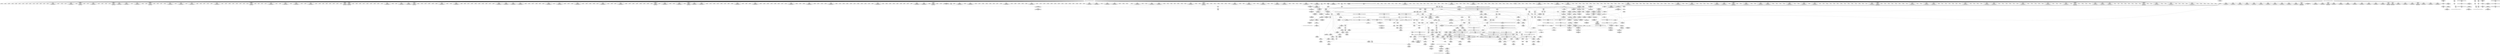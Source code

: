 digraph {
	CE0x5357da0 [shape=record,shape=Mrecord,label="{CE0x5357da0|56:_i8*,_:_CRE_925,926_}"]
	CE0x5350c50 [shape=record,shape=Mrecord,label="{CE0x5350c50|56:_i8*,_:_CRE_232,236_|*MultipleSource*|Function::selinux_kernel_create_files_as&Arg::inode::|security/selinux/hooks.c,3543}"]
	CE0x53b3090 [shape=record,shape=Mrecord,label="{CE0x53b3090|GLOBAL:get_current|*Constant*}"]
	CE0x538ce50 [shape=record,shape=Mrecord,label="{CE0x538ce50|selinux_kernel_create_files_as:new|Function::selinux_kernel_create_files_as&Arg::new::|*SummSink*}"]
	CE0x5398e60 [shape=record,shape=Mrecord,label="{CE0x5398e60|current_sid:tmp2|*SummSink*}"]
	CE0x53516e0 [shape=record,shape=Mrecord,label="{CE0x53516e0|56:_i8*,_:_CRE_163,164_}"]
	CE0x53b5270 [shape=record,shape=Mrecord,label="{CE0x53b5270|current_sid:tmp21|security/selinux/hooks.c,218|*SummSource*}"]
	CE0x5347d60 [shape=record,shape=Mrecord,label="{CE0x5347d60|56:_i8*,_:_CRE_224,232_|*MultipleSource*|Function::selinux_kernel_create_files_as&Arg::inode::|security/selinux/hooks.c,3543}"]
	CE0x53a46d0 [shape=record,shape=Mrecord,label="{CE0x53a46d0|GLOBAL:__llvm_gcov_ctr125|Global_var:__llvm_gcov_ctr125|*SummSource*}"]
	CE0x539dd80 [shape=record,shape=Mrecord,label="{CE0x539dd80|12:_i32,_:_CME_12,16_|*MultipleSource*|*LoadInst*|security/selinux/hooks.c,3544|security/selinux/hooks.c,3544|security/selinux/hooks.c,3554}"]
	CE0x5360500 [shape=record,shape=Mrecord,label="{CE0x5360500|56:_i8*,_:_CRE_564,565_}"]
	CE0x5360c30 [shape=record,shape=Mrecord,label="{CE0x5360c30|56:_i8*,_:_CRE_571,572_}"]
	CE0x53520c0 [shape=record,shape=Mrecord,label="{CE0x53520c0|56:_i8*,_:_CRE_256,257_}"]
	CE0x533b8e0 [shape=record,shape=Mrecord,label="{CE0x533b8e0|56:_i8*,_:_CRE_265,266_}"]
	CE0x5355540 [shape=record,shape=Mrecord,label="{CE0x5355540|56:_i8*,_:_CRE_887,888_}"]
	CE0x538b3b0 [shape=record,shape=Mrecord,label="{CE0x538b3b0|28:_i32,_:_CRE_61,62_}"]
	CE0x53337a0 [shape=record,shape=Mrecord,label="{CE0x53337a0|56:_i8*,_:_CRE_177,178_}"]
	CE0x533aad0 [shape=record,shape=Mrecord,label="{CE0x533aad0|selinux_kernel_create_files_as:if.then|*SummSource*}"]
	CE0x539fbe0 [shape=record,shape=Mrecord,label="{CE0x539fbe0|i64_1|*Constant*}"]
	CE0x535c5a0 [shape=record,shape=Mrecord,label="{CE0x535c5a0|128:_i8*,_:_CRE_44,48_|*MultipleSource*|Function::selinux_kernel_create_files_as&Arg::new::|security/selinux/hooks.c,3544}"]
	CE0x5342bd0 [shape=record,shape=Mrecord,label="{CE0x5342bd0|56:_i8*,_:_CRE_864,865_}"]
	CE0x5347a70 [shape=record,shape=Mrecord,label="{CE0x5347a70|56:_i8*,_:_CRE_212,216_|*MultipleSource*|Function::selinux_kernel_create_files_as&Arg::inode::|security/selinux/hooks.c,3543}"]
	CE0x53504c0 [shape=record,shape=Mrecord,label="{CE0x53504c0|56:_i8*,_:_CRE_199,200_}"]
	CE0x5358950 [shape=record,shape=Mrecord,label="{CE0x5358950|56:_i8*,_:_CRE_976,977_}"]
	CE0x532f8a0 [shape=record,shape=Mrecord,label="{CE0x532f8a0|56:_i8*,_:_CRE_482,483_}"]
	CE0x5348ea0 [shape=record,shape=Mrecord,label="{CE0x5348ea0|56:_i8*,_:_CRE_560,561_}"]
	CE0x53495a0 [shape=record,shape=Mrecord,label="{CE0x53495a0|56:_i8*,_:_CRE_245,246_}"]
	CE0x5358d10 [shape=record,shape=Mrecord,label="{CE0x5358d10|56:_i8*,_:_CRE_952,960_|*MultipleSource*|Function::selinux_kernel_create_files_as&Arg::inode::|security/selinux/hooks.c,3543}"]
	CE0x534e500 [shape=record,shape=Mrecord,label="{CE0x534e500|56:_i8*,_:_CRE_190,191_}"]
	CE0x533c270 [shape=record,shape=Mrecord,label="{CE0x533c270|56:_i8*,_:_CRE_274,275_}"]
	CE0x534b3b0 [shape=record,shape=Mrecord,label="{CE0x534b3b0|56:_i8*,_:_CRE_147,148_}"]
	CE0x533a5d0 [shape=record,shape=Mrecord,label="{CE0x533a5d0|i32_0|*Constant*}"]
	CE0x5390e80 [shape=record,shape=Mrecord,label="{CE0x5390e80|avc_has_perm:entry|*SummSource*}"]
	CE0x53560f0 [shape=record,shape=Mrecord,label="{CE0x53560f0|56:_i8*,_:_CRE_898,899_}"]
	CE0x5339aa0 [shape=record,shape=Mrecord,label="{CE0x5339aa0|56:_i8*,_:_CRE_207,208_}"]
	CE0x5381a40 [shape=record,shape=Mrecord,label="{CE0x5381a40|28:_i32,_:_CRE_104,105_}"]
	CE0x53369d0 [shape=record,shape=Mrecord,label="{CE0x53369d0|56:_i8*,_:_CRE_186,187_}"]
	CE0x5361180 [shape=record,shape=Mrecord,label="{CE0x5361180|56:_i8*,_:_CRE_576,577_}"]
	CE0x538d220 [shape=record,shape=Mrecord,label="{CE0x538d220|i32_22|*Constant*|*SummSource*}"]
	CE0x539c260 [shape=record,shape=Mrecord,label="{CE0x539c260|_ret_%struct.task_struct*_%tmp4,_!dbg_!27714|./arch/x86/include/asm/current.h,14}"]
	CE0x53b5bf0 [shape=record,shape=Mrecord,label="{CE0x53b5bf0|current_sid:security|security/selinux/hooks.c,218|*SummSink*}"]
	CE0x539c9d0 [shape=record,shape=Mrecord,label="{CE0x539c9d0|selinux_kernel_create_files_as:tmp15|security/selinux/hooks.c,3555|*SummSink*}"]
	CE0x53adc10 [shape=record,shape=Mrecord,label="{CE0x53adc10|current_sid:tobool1|security/selinux/hooks.c,218}"]
	CE0x53abfe0 [shape=record,shape=Mrecord,label="{CE0x53abfe0|get_current:tmp3}"]
	CE0x53a2bf0 [shape=record,shape=Mrecord,label="{CE0x53a2bf0|i64*_getelementptr_inbounds_(_11_x_i64_,_11_x_i64_*___llvm_gcov_ctr125,_i64_0,_i64_1)|*Constant*|*SummSource*}"]
	CE0x5356530 [shape=record,shape=Mrecord,label="{CE0x5356530|56:_i8*,_:_CRE_902,903_}"]
	CE0x53625b0 [shape=record,shape=Mrecord,label="{CE0x53625b0|56:_i8*,_:_CRE_595,596_}"]
	CE0x539e1e0 [shape=record,shape=Mrecord,label="{CE0x539e1e0|i64*_getelementptr_inbounds_(_5_x_i64_,_5_x_i64_*___llvm_gcov_ctr277,_i64_0,_i64_4)|*Constant*}"]
	CE0x537c200 [shape=record,shape=Mrecord,label="{CE0x537c200|current_sid:tmp17|security/selinux/hooks.c,218|*SummSink*}"]
	CE0x532f460 [shape=record,shape=Mrecord,label="{CE0x532f460|56:_i8*,_:_CRE_478,479_}"]
	CE0x53b6150 [shape=record,shape=Mrecord,label="{CE0x53b6150|current_sid:tmp23|security/selinux/hooks.c,218}"]
	CE0x53616d0 [shape=record,shape=Mrecord,label="{CE0x53616d0|56:_i8*,_:_CRE_581,582_}"]
	CE0x539f110 [shape=record,shape=Mrecord,label="{CE0x539f110|current_sid:tmp14|security/selinux/hooks.c,218|*SummSink*}"]
	CE0x535f620 [shape=record,shape=Mrecord,label="{CE0x535f620|28:_i32,_:_CRE_10,11_}"]
	CE0x53893c0 [shape=record,shape=Mrecord,label="{CE0x53893c0|current_sid:entry}"]
	CE0x5354bc0 [shape=record,shape=Mrecord,label="{CE0x5354bc0|56:_i8*,_:_CRE_178,179_}"]
	CE0x534bc70 [shape=record,shape=Mrecord,label="{CE0x534bc70|56:_i8*,_:_CRE_96,104_|*MultipleSource*|Function::selinux_kernel_create_files_as&Arg::inode::|security/selinux/hooks.c,3543}"]
	CE0x5358e60 [shape=record,shape=Mrecord,label="{CE0x5358e60|56:_i8*,_:_CRE_960,968_|*MultipleSource*|Function::selinux_kernel_create_files_as&Arg::inode::|security/selinux/hooks.c,3543}"]
	CE0x53accb0 [shape=record,shape=Mrecord,label="{CE0x53accb0|0:_i8,_:_GCMR_current_sid.__warned_internal_global_i8_0,_section_.data.unlikely_,_align_1:_elem_0:default:}"]
	CE0x5388590 [shape=record,shape=Mrecord,label="{CE0x5388590|selinux_kernel_create_files_as:sid3|security/selinux/hooks.c,3554|*SummSink*}"]
	"CONST[source:0(mediator),value:2(dynamic)][purpose:{subject}][SnkIdx:0]"
	CE0x5381820 [shape=record,shape=Mrecord,label="{CE0x5381820|28:_i32,_:_CRE_102,103_}"]
	CE0x5342ac0 [shape=record,shape=Mrecord,label="{CE0x5342ac0|56:_i8*,_:_CRE_623,624_}"]
	CE0x5389240 [shape=record,shape=Mrecord,label="{CE0x5389240|GLOBAL:current_sid|*Constant*|*SummSink*}"]
	CE0x5354440 [shape=record,shape=Mrecord,label="{CE0x5354440|56:_i8*,_:_CRE_303,304_}"]
	CE0x53a9130 [shape=record,shape=Mrecord,label="{CE0x53a9130|current_sid:tmp9|security/selinux/hooks.c,218}"]
	CE0x5358400 [shape=record,shape=Mrecord,label="{CE0x5358400|56:_i8*,_:_CRE_931,932_}"]
	CE0x5333580 [shape=record,shape=Mrecord,label="{CE0x5333580|56:_i8*,_:_CRE_175,176_}"]
	CE0x5389430 [shape=record,shape=Mrecord,label="{CE0x5389430|current_sid:entry|*SummSource*}"]
	CE0x532ce20 [shape=record,shape=Mrecord,label="{CE0x532ce20|56:_i8*,_:_CRE_328,336_|*MultipleSource*|Function::selinux_kernel_create_files_as&Arg::inode::|security/selinux/hooks.c,3543}"]
	CE0x5356fd0 [shape=record,shape=Mrecord,label="{CE0x5356fd0|56:_i8*,_:_CRE_912,913_}"]
	CE0x535da70 [shape=record,shape=Mrecord,label="{CE0x535da70|56:_i8*,_:_CRE_487,488_}"]
	CE0x532c620 [shape=record,shape=Mrecord,label="{CE0x532c620|56:_i8*,_:_CRE_308,309_}"]
	CE0x5326cb0 [shape=record,shape=Mrecord,label="{CE0x5326cb0|current_sid:tmp16|security/selinux/hooks.c,218|*SummSource*}"]
	CE0x5357c90 [shape=record,shape=Mrecord,label="{CE0x5357c90|56:_i8*,_:_CRE_924,925_}"]
	CE0x5380eb0 [shape=record,shape=Mrecord,label="{CE0x5380eb0|28:_i32,_:_CRE_93,94_}"]
	CE0x535ac70 [shape=record,shape=Mrecord,label="{CE0x535ac70|selinux_kernel_create_files_as:sid1|security/selinux/hooks.c,3548}"]
	CE0x5337f10 [shape=record,shape=Mrecord,label="{CE0x5337f10|GLOBAL:lockdep_rcu_suspicious|*Constant*}"]
	CE0x53dfa30 [shape=record,shape=Mrecord,label="{CE0x53dfa30|%struct.task_struct*_(%struct.task_struct**)*_asm_movq_%gs:$_1:P_,$0_,_r,im,_dirflag_,_fpsr_,_flags_|*SummSource*}"]
	CE0x53635f0 [shape=record,shape=Mrecord,label="{CE0x53635f0|i32_10|*Constant*|*SummSink*}"]
	CE0x53441f0 [shape=record,shape=Mrecord,label="{CE0x53441f0|56:_i8*,_:_CRE_712,728_|*MultipleSource*|Function::selinux_kernel_create_files_as&Arg::inode::|security/selinux/hooks.c,3543}"]
	CE0x533cbe0 [shape=record,shape=Mrecord,label="{CE0x533cbe0|56:_i8*,_:_CRE_172,173_}"]
	CE0x53496b0 [shape=record,shape=Mrecord,label="{CE0x53496b0|56:_i8*,_:_CRE_246,247_}"]
	CE0x538f520 [shape=record,shape=Mrecord,label="{CE0x538f520|selinux_kernel_create_files_as:tmp8|security/selinux/hooks.c,3553}"]
	CE0x5381f90 [shape=record,shape=Mrecord,label="{CE0x5381f90|28:_i32,_:_CRE_109,110_}"]
	CE0x534fc40 [shape=record,shape=Mrecord,label="{CE0x534fc40|selinux_kernel_create_files_as:i_security|security/selinux/hooks.c,3543|*SummSink*}"]
	CE0x5334250 [shape=record,shape=Mrecord,label="{CE0x5334250|i64*_getelementptr_inbounds_(_11_x_i64_,_11_x_i64_*___llvm_gcov_ctr125,_i64_0,_i64_6)|*Constant*|*SummSource*}"]
	CE0x534e880 [shape=record,shape=Mrecord,label="{CE0x534e880|selinux_kernel_create_files_as:bb}"]
	CE0x53a2380 [shape=record,shape=Mrecord,label="{CE0x53a2380|current_sid:tmp7|security/selinux/hooks.c,218|*SummSource*}"]
	CE0x532e260 [shape=record,shape=Mrecord,label="{CE0x532e260|56:_i8*,_:_CRE_424,432_|*MultipleSource*|Function::selinux_kernel_create_files_as&Arg::inode::|security/selinux/hooks.c,3543}"]
	"CONST[source:2(external),value:2(dynamic)][purpose:{subject}][SrcIdx:2]"
	CE0x537fdb0 [shape=record,shape=Mrecord,label="{CE0x537fdb0|28:_i32,_:_CRE_76,77_}"]
	CE0x539abc0 [shape=record,shape=Mrecord,label="{CE0x539abc0|selinux_kernel_create_files_as:tmp14|security/selinux/hooks.c,3555}"]
	CE0x5382c50 [shape=record,shape=Mrecord,label="{CE0x5382c50|28:_i32,_:_CRE_128,136_|*MultipleSource*|security/selinux/hooks.c,3548|*LoadInst*|security/selinux/hooks.c,3543|security/selinux/hooks.c,3543}"]
	CE0x53b4be0 [shape=record,shape=Mrecord,label="{CE0x53b4be0|COLLAPSED:_GCMRE_current_task_external_global_%struct.task_struct*:_elem_0::|security/selinux/hooks.c,218}"]
	CE0x535a800 [shape=record,shape=Mrecord,label="{CE0x535a800|selinux_kernel_create_files_as:security|security/selinux/hooks.c,3544|*SummSource*}"]
	CE0x534e720 [shape=record,shape=Mrecord,label="{CE0x534e720|56:_i8*,_:_CRE_192,193_}"]
	CE0x537d0a0 [shape=record,shape=Mrecord,label="{CE0x537d0a0|selinux_kernel_create_files_as:create_sid|security/selinux/hooks.c,3554}"]
	CE0x5353ab0 [shape=record,shape=Mrecord,label="{CE0x5353ab0|56:_i8*,_:_CRE_294,295_}"]
	CE0x533bc10 [shape=record,shape=Mrecord,label="{CE0x533bc10|56:_i8*,_:_CRE_268,269_}"]
	CE0x5355ed0 [shape=record,shape=Mrecord,label="{CE0x5355ed0|56:_i8*,_:_CRE_896,897_}"]
	CE0x5359070 [shape=record,shape=Mrecord,label="{CE0x5359070|56:_i8*,_:_CRE_968,976_|*MultipleSource*|Function::selinux_kernel_create_files_as&Arg::inode::|security/selinux/hooks.c,3543}"]
	CE0x5358b70 [shape=record,shape=Mrecord,label="{CE0x5358b70|56:_i8*,_:_CRE_944,952_|*MultipleSource*|Function::selinux_kernel_create_files_as&Arg::inode::|security/selinux/hooks.c,3543}"]
	CE0x535e840 [shape=record,shape=Mrecord,label="{CE0x535e840|56:_i8*,_:_CRE_528,536_|*MultipleSource*|Function::selinux_kernel_create_files_as&Arg::inode::|security/selinux/hooks.c,3543}"]
	CE0x537c490 [shape=record,shape=Mrecord,label="{CE0x537c490|current_sid:tmp18|security/selinux/hooks.c,218}"]
	CE0x53497c0 [shape=record,shape=Mrecord,label="{CE0x53497c0|56:_i8*,_:_CRE_247,248_}"]
	CE0x535faf0 [shape=record,shape=Mrecord,label="{CE0x535faf0|28:_i32,_:_CRE_16,17_}"]
	CE0x53800b0 [shape=record,shape=Mrecord,label="{CE0x53800b0|28:_i32,_:_CRE_79,80_}"]
	CE0x53ad430 [shape=record,shape=Mrecord,label="{CE0x53ad430|current_sid:if.end|*SummSink*}"]
	CE0x53a6810 [shape=record,shape=Mrecord,label="{CE0x53a6810|current_sid:tmp5|security/selinux/hooks.c,218}"]
	CE0x5348d90 [shape=record,shape=Mrecord,label="{CE0x5348d90|56:_i8*,_:_CRE_559,560_}"]
	CE0x5391d10 [shape=record,shape=Mrecord,label="{CE0x5391d10|i16_48|*Constant*|*SummSource*}"]
	CE0x5359430 [shape=record,shape=Mrecord,label="{CE0x5359430|56:_i8*,_:_CRE_978,979_}"]
	CE0x53418b0 [shape=record,shape=Mrecord,label="{CE0x53418b0|56:_i8*,_:_CRE_606,607_}"]
	CE0x5354660 [shape=record,shape=Mrecord,label="{CE0x5354660|56:_i8*,_:_CRE_305,306_}"]
	CE0x538dea0 [shape=record,shape=Mrecord,label="{CE0x538dea0|i64_2|*Constant*|*SummSource*}"]
	CE0x5342680 [shape=record,shape=Mrecord,label="{CE0x5342680|56:_i8*,_:_CRE_619,620_}"]
	CE0x53a98d0 [shape=record,shape=Mrecord,label="{CE0x53a98d0|current_sid:do.end|*SummSink*}"]
	CE0x53833e0 [shape=record,shape=Mrecord,label="{CE0x53833e0|28:_i32,_:_CRE_160,168_|*MultipleSource*|security/selinux/hooks.c,3548|*LoadInst*|security/selinux/hooks.c,3543|security/selinux/hooks.c,3543}"]
	CE0x53525e0 [shape=record,shape=Mrecord,label="{CE0x53525e0|56:_i8*,_:_CRE_261,262_}"]
	CE0x68404e0 [shape=record,shape=Mrecord,label="{CE0x68404e0|i64*_getelementptr_inbounds_(_5_x_i64_,_5_x_i64_*___llvm_gcov_ctr277,_i64_0,_i64_0)|*Constant*}"]
	CE0x5387c90 [shape=record,shape=Mrecord,label="{CE0x5387c90|selinux_kernel_create_files_as:tmp4|*LoadInst*|security/selinux/hooks.c,3544|*SummSink*}"]
	CE0x53802b0 [shape=record,shape=Mrecord,label="{CE0x53802b0|28:_i32,_:_CRE_81,82_}"]
	CE0x5330f50 [shape=record,shape=Mrecord,label="{CE0x5330f50|current_sid:tmp13|security/selinux/hooks.c,218|*SummSource*}"]
	CE0x535e660 [shape=record,shape=Mrecord,label="{CE0x535e660|56:_i8*,_:_CRE_520,528_|*MultipleSource*|Function::selinux_kernel_create_files_as&Arg::inode::|security/selinux/hooks.c,3543}"]
	CE0x53522b0 [shape=record,shape=Mrecord,label="{CE0x53522b0|56:_i8*,_:_CRE_258,259_}"]
	CE0x53a9710 [shape=record,shape=Mrecord,label="{CE0x53a9710|current_sid:do.end}"]
	CE0x5385880 [shape=record,shape=Mrecord,label="{CE0x5385880|i8*_getelementptr_inbounds_(_45_x_i8_,_45_x_i8_*_.str12,_i32_0,_i32_0)|*Constant*}"]
	CE0x53a8d90 [shape=record,shape=Mrecord,label="{CE0x53a8d90|i64_4|*Constant*|*SummSink*}"]
	CE0x5338dc0 [shape=record,shape=Mrecord,label="{CE0x5338dc0|56:_i8*,_:_CRE_251,252_}"]
	CE0x53b5490 [shape=record,shape=Mrecord,label="{CE0x53b5490|current_sid:tmp21|security/selinux/hooks.c,218|*SummSink*}"]
	CE0x533aff0 [shape=record,shape=Mrecord,label="{CE0x533aff0|i64_1|*Constant*}"]
	CE0x53265f0 [shape=record,shape=Mrecord,label="{CE0x53265f0|current_sid:tobool|security/selinux/hooks.c,218|*SummSink*}"]
	CE0x5345690 [shape=record,shape=Mrecord,label="{CE0x5345690|56:_i8*,_:_CRE_816,824_|*MultipleSource*|Function::selinux_kernel_create_files_as&Arg::inode::|security/selinux/hooks.c,3543}"]
	CE0x537fcb0 [shape=record,shape=Mrecord,label="{CE0x537fcb0|28:_i32,_:_CRE_75,76_}"]
	CE0x53878d0 [shape=record,shape=Mrecord,label="{CE0x53878d0|128:_i8*,_:_CRE_168,176_|*MultipleSource*|Function::selinux_kernel_create_files_as&Arg::new::|security/selinux/hooks.c,3544}"]
	CE0x53812b0 [shape=record,shape=Mrecord,label="{CE0x53812b0|28:_i32,_:_CRE_97,98_}"]
	CE0x4c2b120 [shape=record,shape=Mrecord,label="{CE0x4c2b120|selinux_kernel_create_files_as:tmp1}"]
	CE0x5339fa0 [shape=record,shape=Mrecord,label="{CE0x5339fa0|56:_i8*,_:_CRE_148,149_}"]
	CE0x538e190 [shape=record,shape=Mrecord,label="{CE0x538e190|i64_0|*Constant*}"]
	CE0x533be30 [shape=record,shape=Mrecord,label="{CE0x533be30|56:_i8*,_:_CRE_270,271_}"]
	CE0x5344970 [shape=record,shape=Mrecord,label="{CE0x5344970|56:_i8*,_:_CRE_752,756_|*MultipleSource*|Function::selinux_kernel_create_files_as&Arg::inode::|security/selinux/hooks.c,3543}"]
	CE0x539e030 [shape=record,shape=Mrecord,label="{CE0x539e030|12:_i32,_:_CME_20,24_|*MultipleSource*|*LoadInst*|security/selinux/hooks.c,3544|security/selinux/hooks.c,3544|security/selinux/hooks.c,3554}"]
	CE0x5334b90 [shape=record,shape=Mrecord,label="{CE0x5334b90|current_sid:bb}"]
	CE0x53a86a0 [shape=record,shape=Mrecord,label="{CE0x53a86a0|current_sid:tmp11|security/selinux/hooks.c,218}"]
	CE0x53b3640 [shape=record,shape=Mrecord,label="{CE0x53b3640|get_current:entry}"]
	CE0x533ac90 [shape=record,shape=Mrecord,label="{CE0x533ac90|selinux_kernel_create_files_as:if.then}"]
	CE0x53491d0 [shape=record,shape=Mrecord,label="{CE0x53491d0|56:_i8*,_:_CRE_563,564_}"]
	CE0x53528a0 [shape=record,shape=Mrecord,label="{CE0x53528a0|56:_i8*,_:_CRE_277,278_}"]
	CE0x5356b90 [shape=record,shape=Mrecord,label="{CE0x5356b90|56:_i8*,_:_CRE_908,909_}"]
	CE0x53b37e0 [shape=record,shape=Mrecord,label="{CE0x53b37e0|get_current:entry|*SummSink*}"]
	CE0x533a760 [shape=record,shape=Mrecord,label="{CE0x533a760|get_current:tmp1|*SummSource*}"]
	CE0x534c090 [shape=record,shape=Mrecord,label="{CE0x534c090|56:_i8*,_:_CRE_158,159_}"]
	CE0x535bce0 [shape=record,shape=Mrecord,label="{CE0x535bce0|128:_i8*,_:_CRE_24,28_|*MultipleSource*|Function::selinux_kernel_create_files_as&Arg::new::|security/selinux/hooks.c,3544}"]
	CE0x5351280 [shape=record,shape=Mrecord,label="{CE0x5351280|selinux_kernel_create_files_as:tmp1|*SummSink*}"]
	CE0x5355870 [shape=record,shape=Mrecord,label="{CE0x5355870|56:_i8*,_:_CRE_890,891_}"]
	CE0x5335510 [shape=record,shape=Mrecord,label="{CE0x5335510|56:_i8*,_:_CRE_155,156_}"]
	CE0x53b34b0 [shape=record,shape=Mrecord,label="{CE0x53b34b0|GLOBAL:get_current|*Constant*|*SummSink*}"]
	CE0x5386d90 [shape=record,shape=Mrecord,label="{CE0x5386d90|128:_i8*,_:_CRE_120,128_|*MultipleSource*|Function::selinux_kernel_create_files_as&Arg::new::|security/selinux/hooks.c,3544}"]
	CE0x53498d0 [shape=record,shape=Mrecord,label="{CE0x53498d0|56:_i8*,_:_CRE_248,249_}"]
	CE0x53b6b20 [shape=record,shape=Mrecord,label="{CE0x53b6b20|i32_1|*Constant*|*SummSource*}"]
	CE0x5356970 [shape=record,shape=Mrecord,label="{CE0x5356970|56:_i8*,_:_CRE_906,907_}"]
	CE0x5360e50 [shape=record,shape=Mrecord,label="{CE0x5360e50|56:_i8*,_:_CRE_573,574_}"]
	CE0x5353bc0 [shape=record,shape=Mrecord,label="{CE0x5353bc0|56:_i8*,_:_CRE_295,296_}"]
	CE0x538bab0 [shape=record,shape=Mrecord,label="{CE0x538bab0|28:_i32,_:_CRE_68,69_}"]
	CE0x5354220 [shape=record,shape=Mrecord,label="{CE0x5354220|56:_i8*,_:_CRE_301,302_}"]
	CE0x5388b70 [shape=record,shape=Mrecord,label="{CE0x5388b70|_ret_i32_%tmp24,_!dbg_!27742|security/selinux/hooks.c,220|*SummSource*}"]
	CE0x53907f0 [shape=record,shape=Mrecord,label="{CE0x53907f0|i32_(i32,_i32,_i16,_i32,_%struct.common_audit_data*)*_bitcast_(i32_(i32,_i32,_i16,_i32,_%struct.common_audit_data.495*)*_avc_has_perm_to_i32_(i32,_i32,_i16,_i32,_%struct.common_audit_data*)*)|*Constant*|*SummSource*}"]
	CE0x5335400 [shape=record,shape=Mrecord,label="{CE0x5335400|56:_i8*,_:_CRE_154,155_}"]
	CE0x537fbb0 [shape=record,shape=Mrecord,label="{CE0x537fbb0|28:_i32,_:_CRE_74,75_}"]
	CE0x53614b0 [shape=record,shape=Mrecord,label="{CE0x53614b0|56:_i8*,_:_CRE_579,580_}"]
	CE0x532fe00 [shape=record,shape=Mrecord,label="{CE0x532fe00|_call_void_mcount()_#3|*SummSink*}"]
	CE0x537c190 [shape=record,shape=Mrecord,label="{CE0x537c190|current_sid:tmp17|security/selinux/hooks.c,218|*SummSource*}"]
	CE0x53b5600 [shape=record,shape=Mrecord,label="{CE0x53b5600|current_sid:security|security/selinux/hooks.c,218}"]
	CE0x532c730 [shape=record,shape=Mrecord,label="{CE0x532c730|56:_i8*,_:_CRE_309,310_}"]
	CE0x53801b0 [shape=record,shape=Mrecord,label="{CE0x53801b0|28:_i32,_:_CRE_80,81_}"]
	CE0x538a980 [shape=record,shape=Mrecord,label="{CE0x538a980|28:_i32,_:_CRE_50,51_}"]
	CE0x538ed60 [shape=record,shape=Mrecord,label="{CE0x538ed60|GLOBAL:__llvm_gcov_ctr277|Global_var:__llvm_gcov_ctr277}"]
	CE0x53936f0 [shape=record,shape=Mrecord,label="{CE0x53936f0|selinux_kernel_create_files_as:cmp|security/selinux/hooks.c,3553|*SummSink*}"]
	CE0x5346ef0 [shape=record,shape=Mrecord,label="{CE0x5346ef0|56:_i8*,_:_CRE_876,877_}"]
	CE0x538b8b0 [shape=record,shape=Mrecord,label="{CE0x538b8b0|28:_i32,_:_CRE_66,67_}"]
	CE0x535b280 [shape=record,shape=Mrecord,label="{CE0x535b280|selinux_kernel_create_files_as:sid1|security/selinux/hooks.c,3548|*SummSink*}"]
	CE0x53452d0 [shape=record,shape=Mrecord,label="{CE0x53452d0|56:_i8*,_:_CRE_800,804_|*MultipleSource*|Function::selinux_kernel_create_files_as&Arg::inode::|security/selinux/hooks.c,3543}"]
	CE0x533d470 [shape=record,shape=Mrecord,label="{CE0x533d470|56:_i8*,_:_CRE_196,197_}"]
	CE0x53461d0 [shape=record,shape=Mrecord,label="{CE0x53461d0|56:_i8*,_:_CRE_865,866_}"]
	CE0x53a4800 [shape=record,shape=Mrecord,label="{CE0x53a4800|GLOBAL:__llvm_gcov_ctr125|Global_var:__llvm_gcov_ctr125|*SummSink*}"]
	CE0x53b22d0 [shape=record,shape=Mrecord,label="{CE0x53b22d0|i64*_getelementptr_inbounds_(_11_x_i64_,_11_x_i64_*___llvm_gcov_ctr125,_i64_0,_i64_10)|*Constant*|*SummSource*}"]
	CE0x538e3f0 [shape=record,shape=Mrecord,label="{CE0x538e3f0|selinux_kernel_create_files_as:tmp7|security/selinux/hooks.c,3553|*SummSource*}"]
	CE0x53890b0 [shape=record,shape=Mrecord,label="{CE0x53890b0|GLOBAL:current_sid|*Constant*|*SummSource*}"]
	CE0x533c050 [shape=record,shape=Mrecord,label="{CE0x533c050|56:_i8*,_:_CRE_272,273_}"]
	CE0x5347fb0 [shape=record,shape=Mrecord,label="{CE0x5347fb0|selinux_kernel_create_files_as:bb|*SummSource*}"]
	CE0x53a0400 [shape=record,shape=Mrecord,label="{CE0x53a0400|current_sid:tmp8|security/selinux/hooks.c,218|*SummSink*}"]
	CE0x537bdc0 [shape=record,shape=Mrecord,label="{CE0x537bdc0|i64*_getelementptr_inbounds_(_11_x_i64_,_11_x_i64_*___llvm_gcov_ctr125,_i64_0,_i64_9)|*Constant*|*SummSink*}"]
	CE0x5345a50 [shape=record,shape=Mrecord,label="{CE0x5345a50|56:_i8*,_:_CRE_832,840_|*MultipleSource*|Function::selinux_kernel_create_files_as&Arg::inode::|security/selinux/hooks.c,3543}"]
	CE0x5392110 [shape=record,shape=Mrecord,label="{CE0x5392110|avc_has_perm:tclass|Function::avc_has_perm&Arg::tclass::}"]
	CE0x53629f0 [shape=record,shape=Mrecord,label="{CE0x53629f0|56:_i8*,_:_CRE_599,600_}"]
	CE0x53839e0 [shape=record,shape=Mrecord,label="{CE0x53839e0|28:_i32,_:_CRE_192,196_|*MultipleSource*|security/selinux/hooks.c,3548|*LoadInst*|security/selinux/hooks.c,3543|security/selinux/hooks.c,3543}"]
	CE0x53a0190 [shape=record,shape=Mrecord,label="{CE0x53a0190|get_current:tmp4|./arch/x86/include/asm/current.h,14}"]
	CE0x5339a00 [shape=record,shape=Mrecord,label="{CE0x5339a00|56:_i8*,_:_CRE_206,207_}"]
	CE0x539f240 [shape=record,shape=Mrecord,label="{CE0x539f240|i1_true|*Constant*}"]
	CE0x534e610 [shape=record,shape=Mrecord,label="{CE0x534e610|56:_i8*,_:_CRE_191,192_}"]
	CE0x534bb00 [shape=record,shape=Mrecord,label="{CE0x534bb00|56:_i8*,_:_CRE_88,96_|*MultipleSource*|Function::selinux_kernel_create_files_as&Arg::inode::|security/selinux/hooks.c,3543}"]
	CE0x5357a70 [shape=record,shape=Mrecord,label="{CE0x5357a70|56:_i8*,_:_CRE_922,923_}"]
	CE0x53b4b70 [shape=record,shape=Mrecord,label="{CE0x53b4b70|current_sid:cred|security/selinux/hooks.c,218}"]
	CE0x53897a0 [shape=record,shape=Mrecord,label="{CE0x53897a0|selinux_kernel_create_files_as:call|security/selinux/hooks.c,3545|*SummSource*}"]
	CE0x53a2560 [shape=record,shape=Mrecord,label="{CE0x53a2560|%struct.task_struct*_(%struct.task_struct**)*_asm_movq_%gs:$_1:P_,$0_,_r,im,_dirflag_,_fpsr_,_flags_|*SummSink*}"]
	CE0x53398f0 [shape=record,shape=Mrecord,label="{CE0x53398f0|56:_i8*,_:_CRE_205,206_}"]
	CE0x53615c0 [shape=record,shape=Mrecord,label="{CE0x53615c0|56:_i8*,_:_CRE_580,581_}"]
	CE0x5381930 [shape=record,shape=Mrecord,label="{CE0x5381930|28:_i32,_:_CRE_103,104_}"]
	CE0x537bc30 [shape=record,shape=Mrecord,label="{CE0x537bc30|i64*_getelementptr_inbounds_(_11_x_i64_,_11_x_i64_*___llvm_gcov_ctr125,_i64_0,_i64_9)|*Constant*|*SummSource*}"]
	CE0x538a160 [shape=record,shape=Mrecord,label="{CE0x538a160|28:_i32,_:_CRE_32,34_|*MultipleSource*|security/selinux/hooks.c,3548|*LoadInst*|security/selinux/hooks.c,3543|security/selinux/hooks.c,3543}"]
	CE0x535c220 [shape=record,shape=Mrecord,label="{CE0x535c220|128:_i8*,_:_CRE_36,40_|*MultipleSource*|Function::selinux_kernel_create_files_as&Arg::new::|security/selinux/hooks.c,3544}"]
	CE0x53b50f0 [shape=record,shape=Mrecord,label="{CE0x53b50f0|current_sid:tmp21|security/selinux/hooks.c,218}"]
	CE0x5388710 [shape=record,shape=Mrecord,label="{CE0x5388710|selinux_kernel_create_files_as:tmp13|security/selinux/hooks.c,3554}"]
	CE0x5358a60 [shape=record,shape=Mrecord,label="{CE0x5358a60|56:_i8*,_:_CRE_936,944_|*MultipleSource*|Function::selinux_kernel_create_files_as&Arg::inode::|security/selinux/hooks.c,3543}"]
	CE0x53a9090 [shape=record,shape=Mrecord,label="{CE0x53a9090|i64_5|*Constant*|*SummSink*}"]
	CE0x532dcc0 [shape=record,shape=Mrecord,label="{CE0x532dcc0|56:_i8*,_:_CRE_400,408_|*MultipleSource*|Function::selinux_kernel_create_files_as&Arg::inode::|security/selinux/hooks.c,3543}"]
	CE0x5353780 [shape=record,shape=Mrecord,label="{CE0x5353780|56:_i8*,_:_CRE_291,292_}"]
	CE0x53b23f0 [shape=record,shape=Mrecord,label="{CE0x53b23f0|current_sid:tmp19|security/selinux/hooks.c,218|*SummSink*}"]
	CE0x539a180 [shape=record,shape=Mrecord,label="{CE0x539a180|current_sid:call|security/selinux/hooks.c,218|*SummSource*}"]
	CE0x53430e0 [shape=record,shape=Mrecord,label="{CE0x53430e0|56:_i8*,_:_CRE_648,656_|*MultipleSource*|Function::selinux_kernel_create_files_as&Arg::inode::|security/selinux/hooks.c,3543}"]
	CE0x5358840 [shape=record,shape=Mrecord,label="{CE0x5358840|56:_i8*,_:_CRE_935,936_}"]
	CE0x5351fb0 [shape=record,shape=Mrecord,label="{CE0x5351fb0|56:_i8*,_:_CRE_168,169_}"]
	CE0x5382b40 [shape=record,shape=Mrecord,label="{CE0x5382b40|28:_i32,_:_CRE_120,128_|*MultipleSource*|security/selinux/hooks.c,3548|*LoadInst*|security/selinux/hooks.c,3543|security/selinux/hooks.c,3543}"]
	CE0x53b0ed0 [shape=record,shape=Mrecord,label="{CE0x53b0ed0|current_sid:tmp24|security/selinux/hooks.c,220|*SummSink*}"]
	CE0x53a6090 [shape=record,shape=Mrecord,label="{CE0x53a6090|current_sid:tmp15|security/selinux/hooks.c,218|*SummSink*}"]
	CE0x53302f0 [shape=record,shape=Mrecord,label="{CE0x53302f0|get_current:tmp|*SummSource*}"]
	CE0x535f1a0 [shape=record,shape=Mrecord,label="{CE0x535f1a0|56:_i8*,_:_CRE_554,555_}"]
	CE0x538aba0 [shape=record,shape=Mrecord,label="{CE0x538aba0|28:_i32,_:_CRE_52,53_}"]
	CE0x5333ff0 [shape=record,shape=Mrecord,label="{CE0x5333ff0|i64*_getelementptr_inbounds_(_11_x_i64_,_11_x_i64_*___llvm_gcov_ctr125,_i64_0,_i64_6)|*Constant*}"]
	CE0x53869d0 [shape=record,shape=Mrecord,label="{CE0x53869d0|128:_i8*,_:_CRE_104,112_|*MultipleSource*|Function::selinux_kernel_create_files_as&Arg::new::|security/selinux/hooks.c,3544}"]
	CE0x53303e0 [shape=record,shape=Mrecord,label="{CE0x53303e0|_call_void_mcount()_#3}"]
	CE0x5398d80 [shape=record,shape=Mrecord,label="{CE0x5398d80|current_sid:tmp2}"]
	CE0x5393510 [shape=record,shape=Mrecord,label="{CE0x5393510|_ret_i32_%retval.0,_!dbg_!27728|security/selinux/avc.c,775|*SummSink*}"]
	CE0x532c540 [shape=record,shape=Mrecord,label="{CE0x532c540|56:_i8*,_:_CRE_307,308_}"]
	CE0x53ad220 [shape=record,shape=Mrecord,label="{CE0x53ad220|current_sid:if.then|*SummSink*}"]
	CE0x53858f0 [shape=record,shape=Mrecord,label="{CE0x53858f0|i8*_getelementptr_inbounds_(_45_x_i8_,_45_x_i8_*_.str12,_i32_0,_i32_0)|*Constant*|*SummSource*}"]
	CE0x532bf40 [shape=record,shape=Mrecord,label="{CE0x532bf40|selinux_kernel_create_files_as:entry|*SummSource*}"]
	CE0x5361a00 [shape=record,shape=Mrecord,label="{CE0x5361a00|56:_i8*,_:_CRE_584,585_}"]
	CE0x5387ab0 [shape=record,shape=Mrecord,label="{CE0x5387ab0|selinux_kernel_create_files_as:tmp4|*LoadInst*|security/selinux/hooks.c,3544|*SummSource*}"]
	CE0x53a05c0 [shape=record,shape=Mrecord,label="{CE0x53a05c0|current_sid:tobool1|security/selinux/hooks.c,218|*SummSource*}"]
	CE0x5344010 [shape=record,shape=Mrecord,label="{CE0x5344010|56:_i8*,_:_CRE_704,712_|*MultipleSource*|Function::selinux_kernel_create_files_as&Arg::inode::|security/selinux/hooks.c,3543}"]
	CE0x5353890 [shape=record,shape=Mrecord,label="{CE0x5353890|56:_i8*,_:_CRE_292,293_}"]
	CE0x535df40 [shape=record,shape=Mrecord,label="{CE0x535df40|56:_i8*,_:_CRE_500,504_|*MultipleSource*|Function::selinux_kernel_create_files_as&Arg::inode::|security/selinux/hooks.c,3543}"]
	CE0x53367b0 [shape=record,shape=Mrecord,label="{CE0x53367b0|56:_i8*,_:_CRE_184,185_}"]
	CE0x53445b0 [shape=record,shape=Mrecord,label="{CE0x53445b0|56:_i8*,_:_CRE_736,740_|*MultipleSource*|Function::selinux_kernel_create_files_as&Arg::inode::|security/selinux/hooks.c,3543}"]
	CE0x535efc0 [shape=record,shape=Mrecord,label="{CE0x535efc0|56:_i8*,_:_CRE_553,554_}"]
	CE0x53813b0 [shape=record,shape=Mrecord,label="{CE0x53813b0|28:_i32,_:_CRE_98,99_}"]
	CE0x53a3660 [shape=record,shape=Mrecord,label="{CE0x53a3660|current_sid:tmp4|security/selinux/hooks.c,218}"]
	CE0x5356ec0 [shape=record,shape=Mrecord,label="{CE0x5356ec0|56:_i8*,_:_CRE_911,912_}"]
	CE0x53abce0 [shape=record,shape=Mrecord,label="{CE0x53abce0|current_sid:tmp8|security/selinux/hooks.c,218}"]
	CE0x5357300 [shape=record,shape=Mrecord,label="{CE0x5357300|56:_i8*,_:_CRE_915,916_}"]
	CE0x53366a0 [shape=record,shape=Mrecord,label="{CE0x53366a0|56:_i8*,_:_CRE_183,184_}"]
	CE0x5327c90 [shape=record,shape=Mrecord,label="{CE0x5327c90|current_sid:tmp12|security/selinux/hooks.c,218|*SummSource*}"]
	CE0x532e800 [shape=record,shape=Mrecord,label="{CE0x532e800|56:_i8*,_:_CRE_448,456_|*MultipleSource*|Function::selinux_kernel_create_files_as&Arg::inode::|security/selinux/hooks.c,3543}"]
	CE0x53626c0 [shape=record,shape=Mrecord,label="{CE0x53626c0|56:_i8*,_:_CRE_596,597_}"]
	CE0x53823d0 [shape=record,shape=Mrecord,label="{CE0x53823d0|28:_i32,_:_CRE_113,114_}"]
	CE0x5354550 [shape=record,shape=Mrecord,label="{CE0x5354550|56:_i8*,_:_CRE_304,305_}"]
	CE0x53925c0 [shape=record,shape=Mrecord,label="{CE0x53925c0|i32_2|*Constant*|*SummSink*}"]
	CE0x53a3950 [shape=record,shape=Mrecord,label="{CE0x53a3950|GLOBAL:current_task|Global_var:current_task}"]
	CE0x53403a0 [shape=record,shape=Mrecord,label="{CE0x53403a0|selinux_kernel_create_files_as:if.end}"]
	CE0x53383f0 [shape=record,shape=Mrecord,label="{CE0x53383f0|i32_218|*Constant*|*SummSource*}"]
	CE0x53396d0 [shape=record,shape=Mrecord,label="{CE0x53396d0|56:_i8*,_:_CRE_203,204_}"]
	CE0x535d740 [shape=record,shape=Mrecord,label="{CE0x535d740|56:_i8*,_:_CRE_484,485_}"]
	CE0x603bb20 [shape=record,shape=Mrecord,label="{CE0x603bb20|56:_i8*,_:_CRE_173,174_}"]
	CE0x53934a0 [shape=record,shape=Mrecord,label="{CE0x53934a0|_ret_i32_%retval.0,_!dbg_!27728|security/selinux/avc.c,775|*SummSource*}"]
	CE0x5392c10 [shape=record,shape=Mrecord,label="{CE0x5392c10|%struct.common_audit_data*_null|*Constant*|*SummSource*}"]
	CE0x538b1b0 [shape=record,shape=Mrecord,label="{CE0x538b1b0|28:_i32,_:_CRE_59,60_}"]
	CE0x5357740 [shape=record,shape=Mrecord,label="{CE0x5357740|56:_i8*,_:_CRE_919,920_}"]
	CE0x53837e0 [shape=record,shape=Mrecord,label="{CE0x53837e0|28:_i32,_:_CRE_184,192_|*MultipleSource*|security/selinux/hooks.c,3548|*LoadInst*|security/selinux/hooks.c,3543|security/selinux/hooks.c,3543}"]
	CE0x53505d0 [shape=record,shape=Mrecord,label="{CE0x53505d0|56:_i8*,_:_CRE_200,201_}"]
	CE0x53aaa40 [shape=record,shape=Mrecord,label="{CE0x53aaa40|current_sid:tmp7|security/selinux/hooks.c,218|*SummSink*}"]
	CE0x539ce10 [shape=record,shape=Mrecord,label="{CE0x539ce10|_ret_i32_%call2,_!dbg_!27733|security/selinux/hooks.c,3555|*SummSource*}"]
	CE0x535b610 [shape=record,shape=Mrecord,label="{CE0x535b610|28:_i32,_:_CRE_8,9_}"]
	CE0x5341f10 [shape=record,shape=Mrecord,label="{CE0x5341f10|56:_i8*,_:_CRE_612,613_}"]
	CE0x53ab280 [shape=record,shape=Mrecord,label="{CE0x53ab280|current_sid:tmp|*SummSource*}"]
	CE0x53a3db0 [shape=record,shape=Mrecord,label="{CE0x53a3db0|i64*_getelementptr_inbounds_(_11_x_i64_,_11_x_i64_*___llvm_gcov_ctr125,_i64_0,_i64_1)|*Constant*|*SummSink*}"]
	CE0x5339dc0 [shape=record,shape=Mrecord,label="{CE0x5339dc0|selinux_kernel_create_files_as:if.end|*SummSource*}"]
	CE0x53e05a0 [shape=record,shape=Mrecord,label="{CE0x53e05a0|get_current:tmp2}"]
	CE0x5363910 [shape=record,shape=Mrecord,label="{CE0x5363910|56:_i8*,_:_CRE_144,145_}"]
	CE0x53450f0 [shape=record,shape=Mrecord,label="{CE0x53450f0|56:_i8*,_:_CRE_792,800_|*MultipleSource*|Function::selinux_kernel_create_files_as&Arg::inode::|security/selinux/hooks.c,3543}"]
	CE0x5391a00 [shape=record,shape=Mrecord,label="{CE0x5391a00|avc_has_perm:tsid|Function::avc_has_perm&Arg::tsid::|*SummSink*}"]
	CE0x5354110 [shape=record,shape=Mrecord,label="{CE0x5354110|56:_i8*,_:_CRE_300,301_}"]
	CE0x5330620 [shape=record,shape=Mrecord,label="{CE0x5330620|_call_void_mcount()_#3|*SummSource*}"]
	CE0x5346ab0 [shape=record,shape=Mrecord,label="{CE0x5346ab0|56:_i8*,_:_CRE_872,873_}"]
	CE0x53abbb0 [shape=record,shape=Mrecord,label="{CE0x53abbb0|GLOBAL:current_sid.__warned|Global_var:current_sid.__warned|*SummSink*}"]
	CE0x532dea0 [shape=record,shape=Mrecord,label="{CE0x532dea0|56:_i8*,_:_CRE_408,416_|*MultipleSource*|Function::selinux_kernel_create_files_as&Arg::inode::|security/selinux/hooks.c,3543}"]
	CE0x53b2f60 [shape=record,shape=Mrecord,label="{CE0x53b2f60|current_sid:call4|security/selinux/hooks.c,218|*SummSink*}"]
	CE0x538d080 [shape=record,shape=Mrecord,label="{CE0x538d080|i32_22|*Constant*}"]
	CE0x5338cb0 [shape=record,shape=Mrecord,label="{CE0x5338cb0|56:_i8*,_:_CRE_250,251_}"]
	CE0x538de30 [shape=record,shape=Mrecord,label="{CE0x538de30|i64_2|*Constant*}"]
	CE0x535a040 [shape=record,shape=Mrecord,label="{CE0x535a040|56:_i8*,_:_CRE_1000,1008_|*MultipleSource*|Function::selinux_kernel_create_files_as&Arg::inode::|security/selinux/hooks.c,3543}"]
	CE0x532f570 [shape=record,shape=Mrecord,label="{CE0x532f570|56:_i8*,_:_CRE_479,480_}"]
	CE0x5352ac0 [shape=record,shape=Mrecord,label="{CE0x5352ac0|56:_i8*,_:_CRE_279,280_}"]
	CE0x53b2de0 [shape=record,shape=Mrecord,label="{CE0x53b2de0|current_sid:call4|security/selinux/hooks.c,218|*SummSource*}"]
	CE0x534f090 [shape=record,shape=Mrecord,label="{CE0x534f090|56:_i8*,_:_CRE_2,4_|*MultipleSource*|Function::selinux_kernel_create_files_as&Arg::inode::|security/selinux/hooks.c,3543}"]
	CE0x538dfd0 [shape=record,shape=Mrecord,label="{CE0x538dfd0|i64_2|*Constant*|*SummSink*}"]
	CE0x5351b70 [shape=record,shape=Mrecord,label="{CE0x5351b70|56:_i8*,_:_CRE_164,165_}"]
	CE0x5351d90 [shape=record,shape=Mrecord,label="{CE0x5351d90|56:_i8*,_:_CRE_166,167_}"]
	CE0x539d180 [shape=record,shape=Mrecord,label="{CE0x539d180|selinux_kernel_create_files_as:create_sid|security/selinux/hooks.c,3554|*SummSink*}"]
	CE0x53601c0 [shape=record,shape=Mrecord,label="{CE0x53601c0|28:_i32,_:_CRE_23,24_}"]
	CE0x53805b0 [shape=record,shape=Mrecord,label="{CE0x53805b0|28:_i32,_:_CRE_84,85_}"]
	CE0x53429b0 [shape=record,shape=Mrecord,label="{CE0x53429b0|56:_i8*,_:_CRE_622,623_}"]
	CE0x532ca60 [shape=record,shape=Mrecord,label="{CE0x532ca60|56:_i8*,_:_CRE_472,473_}"]
	CE0x53428a0 [shape=record,shape=Mrecord,label="{CE0x53428a0|56:_i8*,_:_CRE_621,622_}"]
	CE0x5333470 [shape=record,shape=Mrecord,label="{CE0x5333470|56:_i8*,_:_CRE_174,175_}"]
	CE0x5385f40 [shape=record,shape=Mrecord,label="{CE0x5385f40|selinux_kernel_create_files_as:tmp12|security/selinux/hooks.c,3554}"]
	CE0x5388430 [shape=record,shape=Mrecord,label="{CE0x5388430|selinux_kernel_create_files_as:sid3|security/selinux/hooks.c,3554|*SummSource*}"]
	CE0x53a95b0 [shape=record,shape=Mrecord,label="{CE0x53a95b0|current_sid:bb|*SummSource*}"]
	CE0x538a360 [shape=record,shape=Mrecord,label="{CE0x538a360|28:_i32,_:_CRE_34,35_|*MultipleSource*|security/selinux/hooks.c,3548|*LoadInst*|security/selinux/hooks.c,3543|security/selinux/hooks.c,3543}"]
	CE0x53900e0 [shape=record,shape=Mrecord,label="{CE0x53900e0|selinux_kernel_create_files_as:tmp11|security/selinux/hooks.c,3554|*SummSink*}"]
	CE0x53a3890 [shape=record,shape=Mrecord,label="{CE0x53a3890|get_current:tmp4|./arch/x86/include/asm/current.h,14|*SummSink*}"]
	CE0x538a430 [shape=record,shape=Mrecord,label="{CE0x538a430|28:_i32,_:_CRE_40,44_|*MultipleSource*|security/selinux/hooks.c,3548|*LoadInst*|security/selinux/hooks.c,3543|security/selinux/hooks.c,3543}"]
	CE0x539cda0 [shape=record,shape=Mrecord,label="{CE0x539cda0|_ret_i32_%call2,_!dbg_!27733|security/selinux/hooks.c,3555}"]
	CE0x5341be0 [shape=record,shape=Mrecord,label="{CE0x5341be0|56:_i8*,_:_CRE_609,610_}"]
	CE0x538b0b0 [shape=record,shape=Mrecord,label="{CE0x538b0b0|28:_i32,_:_CRE_58,59_}"]
	CE0x5338ed0 [shape=record,shape=Mrecord,label="{CE0x5338ed0|56:_i8*,_:_CRE_252,253_}"]
	CE0x5381d70 [shape=record,shape=Mrecord,label="{CE0x5381d70|28:_i32,_:_CRE_107,108_}"]
	CE0x53932d0 [shape=record,shape=Mrecord,label="{CE0x53932d0|avc_has_perm:auditdata|Function::avc_has_perm&Arg::auditdata::|*SummSource*}"]
	CE0x53a8fc0 [shape=record,shape=Mrecord,label="{CE0x53a8fc0|i64_5|*Constant*|*SummSource*}"]
	CE0x53607f0 [shape=record,shape=Mrecord,label="{CE0x53607f0|56:_i8*,_:_CRE_567,568_}"]
	CE0x53503b0 [shape=record,shape=Mrecord,label="{CE0x53503b0|56:_i8*,_:_CRE_198,199_}"]
	CE0x5353cd0 [shape=record,shape=Mrecord,label="{CE0x5353cd0|56:_i8*,_:_CRE_296,297_}"]
	CE0x5391160 [shape=record,shape=Mrecord,label="{CE0x5391160|avc_has_perm:entry|*SummSink*}"]
	CE0x53ab1a0 [shape=record,shape=Mrecord,label="{CE0x53ab1a0|current_sid:tmp}"]
	CE0x53514c0 [shape=record,shape=Mrecord,label="{CE0x53514c0|56:_i8*,_:_CRE_161,162_}"]
	CE0x535d0e0 [shape=record,shape=Mrecord,label="{CE0x535d0e0|128:_i8*,_:_CRE_80,88_|*MultipleSource*|Function::selinux_kernel_create_files_as&Arg::new::|security/selinux/hooks.c,3544}"]
	CE0x5383fe0 [shape=record,shape=Mrecord,label="{CE0x5383fe0|selinux_kernel_create_files_as:tmp6|security/selinux/hooks.c,3548|*SummSource*}"]
	CE0x5338a50 [shape=record,shape=Mrecord,label="{CE0x5338a50|i64*_getelementptr_inbounds_(_5_x_i64_,_5_x_i64_*___llvm_gcov_ctr277,_i64_0,_i64_0)|*Constant*|*SummSink*}"]
	CE0x53a8870 [shape=record,shape=Mrecord,label="{CE0x53a8870|current_sid:tmp11|security/selinux/hooks.c,218|*SummSource*}"]
	CE0x533c380 [shape=record,shape=Mrecord,label="{CE0x533c380|56:_i8*,_:_CRE_275,276_}"]
	CE0x5337b10 [shape=record,shape=Mrecord,label="{CE0x5337b10|56:_i8*,_:_CRE_4,8_|*MultipleSource*|Function::selinux_kernel_create_files_as&Arg::inode::|security/selinux/hooks.c,3543}"]
	CE0x538d8e0 [shape=record,shape=Mrecord,label="{CE0x538d8e0|selinux_kernel_create_files_as:cmp|security/selinux/hooks.c,3553}"]
	CE0x5385c60 [shape=record,shape=Mrecord,label="{CE0x5385c60|i64*_getelementptr_inbounds_(_11_x_i64_,_11_x_i64_*___llvm_gcov_ctr125,_i64_0,_i64_9)|*Constant*}"]
	CE0x5358620 [shape=record,shape=Mrecord,label="{CE0x5358620|56:_i8*,_:_CRE_933,934_}"]
	CE0x5339e90 [shape=record,shape=Mrecord,label="{CE0x5339e90|i64*_getelementptr_inbounds_(_2_x_i64_,_2_x_i64_*___llvm_gcov_ctr98,_i64_0,_i64_1)|*Constant*}"]
	CE0x535cb40 [shape=record,shape=Mrecord,label="{CE0x535cb40|128:_i8*,_:_CRE_56,64_|*MultipleSource*|Function::selinux_kernel_create_files_as&Arg::new::|security/selinux/hooks.c,3544}"]
	CE0x53a8ee0 [shape=record,shape=Mrecord,label="{CE0x53a8ee0|current_sid:tmp10|security/selinux/hooks.c,218}"]
	CE0x537fab0 [shape=record,shape=Mrecord,label="{CE0x537fab0|28:_i32,_:_CRE_73,74_}"]
	CE0x5386610 [shape=record,shape=Mrecord,label="{CE0x5386610|128:_i8*,_:_CRE_88,89_|*MultipleSource*|Function::selinux_kernel_create_files_as&Arg::new::|security/selinux/hooks.c,3544}"]
	CE0x5327f00 [shape=record,shape=Mrecord,label="{CE0x5327f00|56:_i8*,_:_CRE_32,40_|*MultipleSource*|Function::selinux_kernel_create_files_as&Arg::inode::|security/selinux/hooks.c,3543}"]
	CE0x5334ce0 [shape=record,shape=Mrecord,label="{CE0x5334ce0|56:_i8*,_:_CRE_16,24_|*MultipleSource*|Function::selinux_kernel_create_files_as&Arg::inode::|security/selinux/hooks.c,3543}"]
	CE0x53602c0 [shape=record,shape=Mrecord,label="{CE0x53602c0|28:_i32,_:_CRE_24,28_|*MultipleSource*|security/selinux/hooks.c,3548|*LoadInst*|security/selinux/hooks.c,3543|security/selinux/hooks.c,3543}"]
	CE0x5361b10 [shape=record,shape=Mrecord,label="{CE0x5361b10|56:_i8*,_:_CRE_585,586_}"]
	CE0x5348b70 [shape=record,shape=Mrecord,label="{CE0x5348b70|56:_i8*,_:_CRE_557,558_}"]
	CE0x53876f0 [shape=record,shape=Mrecord,label="{CE0x53876f0|128:_i8*,_:_CRE_160,168_|*MultipleSource*|Function::selinux_kernel_create_files_as&Arg::new::|security/selinux/hooks.c,3544}"]
	CE0x5351ea0 [shape=record,shape=Mrecord,label="{CE0x5351ea0|56:_i8*,_:_CRE_167,168_}"]
	CE0x5388980 [shape=record,shape=Mrecord,label="{CE0x5388980|_ret_i32_%tmp24,_!dbg_!27742|security/selinux/hooks.c,220}"]
	CE0x53524d0 [shape=record,shape=Mrecord,label="{CE0x53524d0|56:_i8*,_:_CRE_260,261_}"]
	CE0x537c680 [shape=record,shape=Mrecord,label="{CE0x537c680|current_sid:tmp18|security/selinux/hooks.c,218|*SummSource*}"]
	CE0x5353ef0 [shape=record,shape=Mrecord,label="{CE0x5353ef0|56:_i8*,_:_CRE_298,299_}"]
	CE0x538d3f0 [shape=record,shape=Mrecord,label="{CE0x538d3f0|selinux_kernel_create_files_as:tmp4|*LoadInst*|security/selinux/hooks.c,3544}"]
	CE0x5356860 [shape=record,shape=Mrecord,label="{CE0x5356860|56:_i8*,_:_CRE_905,906_}"]
	CE0x5335be0 [shape=record,shape=Mrecord,label="{CE0x5335be0|56:_i8*,_:_CRE_76,80_|*MultipleSource*|Function::selinux_kernel_create_files_as&Arg::inode::|security/selinux/hooks.c,3543}"]
	CE0x53aea70 [shape=record,shape=Mrecord,label="{CE0x53aea70|i64*_getelementptr_inbounds_(_11_x_i64_,_11_x_i64_*___llvm_gcov_ctr125,_i64_0,_i64_8)|*Constant*|*SummSource*}"]
	CE0x53490c0 [shape=record,shape=Mrecord,label="{CE0x53490c0|56:_i8*,_:_CRE_562,563_}"]
	CE0x5362060 [shape=record,shape=Mrecord,label="{CE0x5362060|56:_i8*,_:_CRE_590,591_}"]
	CE0x5387e70 [shape=record,shape=Mrecord,label="{CE0x5387e70|selinux_kernel_create_files_as:tmp5|security/selinux/hooks.c,3544}"]
	CE0x534deb0 [shape=record,shape=Mrecord,label="{CE0x534deb0|56:_i8*,_:_CRE_128,136_|*MultipleSource*|Function::selinux_kernel_create_files_as&Arg::inode::|security/selinux/hooks.c,3543}"]
	CE0x5380ab0 [shape=record,shape=Mrecord,label="{CE0x5380ab0|28:_i32,_:_CRE_89,90_}"]
	CE0x53803b0 [shape=record,shape=Mrecord,label="{CE0x53803b0|28:_i32,_:_CRE_82,83_}"]
	CE0x53a3a50 [shape=record,shape=Mrecord,label="{CE0x53a3a50|GLOBAL:current_task|Global_var:current_task|*SummSource*}"]
	CE0x5357520 [shape=record,shape=Mrecord,label="{CE0x5357520|56:_i8*,_:_CRE_917,918_}"]
	CE0x53b3330 [shape=record,shape=Mrecord,label="{CE0x53b3330|GLOBAL:get_current|*Constant*|*SummSource*}"]
	CE0x53529b0 [shape=record,shape=Mrecord,label="{CE0x53529b0|56:_i8*,_:_CRE_278,279_}"]
	CE0x535f310 [shape=record,shape=Mrecord,label="{CE0x535f310|56:_i8*,_:_CRE_556,557_}"]
	CE0x535a250 [shape=record,shape=Mrecord,label="{CE0x535a250|selinux_kernel_create_files_as:tmp2|*LoadInst*|security/selinux/hooks.c,3543|*SummSource*}"]
	CE0x539d300 [shape=record,shape=Mrecord,label="{CE0x539d300|12:_i32,_:_CME_0,4_|*MultipleSource*|*LoadInst*|security/selinux/hooks.c,3544|security/selinux/hooks.c,3544|security/selinux/hooks.c,3554}"]
	CE0x5339200 [shape=record,shape=Mrecord,label="{CE0x5339200|56:_i8*,_:_CRE_255,256_}"]
	CE0x537be30 [shape=record,shape=Mrecord,label="{CE0x537be30|current_sid:tmp17|security/selinux/hooks.c,218}"]
	CE0x538f880 [shape=record,shape=Mrecord,label="{CE0x538f880|i64*_getelementptr_inbounds_(_5_x_i64_,_5_x_i64_*___llvm_gcov_ctr277,_i64_0,_i64_3)|*Constant*|*SummSource*}"]
	CE0x5347330 [shape=record,shape=Mrecord,label="{CE0x5347330|56:_i8*,_:_CRE_880,881_}"]
	CE0x5331940 [shape=record,shape=Mrecord,label="{CE0x5331940|current_sid:tmp9|security/selinux/hooks.c,218|*SummSink*}"]
	CE0x538b9b0 [shape=record,shape=Mrecord,label="{CE0x538b9b0|28:_i32,_:_CRE_67,68_}"]
	CE0x53a6990 [shape=record,shape=Mrecord,label="{CE0x53a6990|current_sid:tmp6|security/selinux/hooks.c,218}"]
	CE0x53888f0 [shape=record,shape=Mrecord,label="{CE0x53888f0|current_sid:entry|*SummSink*}"]
	CE0x53419c0 [shape=record,shape=Mrecord,label="{CE0x53419c0|56:_i8*,_:_CRE_607,608_}"]
	CE0x53815b0 [shape=record,shape=Mrecord,label="{CE0x53815b0|28:_i32,_:_CRE_100,101_}"]
	CE0x535dc90 [shape=record,shape=Mrecord,label="{CE0x535dc90|56:_i8*,_:_CRE_488,496_|*MultipleSource*|Function::selinux_kernel_create_files_as&Arg::inode::|security/selinux/hooks.c,3543}"]
	CE0x535ede0 [shape=record,shape=Mrecord,label="{CE0x535ede0|56:_i8*,_:_CRE_544,552_|*MultipleSource*|Function::selinux_kernel_create_files_as&Arg::inode::|security/selinux/hooks.c,3543}"]
	CE0x534b890 [shape=record,shape=Mrecord,label="{CE0x534b890|56:_i8*,_:_CRE_120,128_|*MultipleSource*|Function::selinux_kernel_create_files_as&Arg::inode::|security/selinux/hooks.c,3543}"]
	CE0x535d2a0 [shape=record,shape=Mrecord,label="{CE0x535d2a0|get_current:tmp1|*SummSink*}"]
	CE0x5392220 [shape=record,shape=Mrecord,label="{CE0x5392220|avc_has_perm:tclass|Function::avc_has_perm&Arg::tclass::|*SummSink*}"]
	CE0x538c9e0 [shape=record,shape=Mrecord,label="{CE0x538c9e0|selinux_kernel_create_files_as:new|Function::selinux_kernel_create_files_as&Arg::new::}"]
	CE0x5390500 [shape=record,shape=Mrecord,label="{CE0x5390500|selinux_kernel_create_files_as:call2|security/selinux/hooks.c,3548|*SummSink*}"]
	CE0x5386070 [shape=record,shape=Mrecord,label="{CE0x5386070|selinux_kernel_create_files_as:tmp12|security/selinux/hooks.c,3554|*SummSource*}"]
	CE0x53ac390 [shape=record,shape=Mrecord,label="{CE0x53ac390|i64*_getelementptr_inbounds_(_11_x_i64_,_11_x_i64_*___llvm_gcov_ctr125,_i64_0,_i64_0)|*Constant*|*SummSink*}"]
	CE0x53a1e30 [shape=record,shape=Mrecord,label="{CE0x53a1e30|get_current:tmp3|*SummSource*}"]
	CE0x5347c10 [shape=record,shape=Mrecord,label="{CE0x5347c10|56:_i8*,_:_CRE_216,224_|*MultipleSource*|Function::selinux_kernel_create_files_as&Arg::inode::|security/selinux/hooks.c,3543}"]
	CE0x535fdc0 [shape=record,shape=Mrecord,label="{CE0x535fdc0|28:_i32,_:_CRE_19,20_}"]
	CE0x53417a0 [shape=record,shape=Mrecord,label="{CE0x53417a0|56:_i8*,_:_CRE_605,606_}"]
	CE0x53a35f0 [shape=record,shape=Mrecord,label="{CE0x53a35f0|i64_2|*Constant*}"]
	CE0x53820a0 [shape=record,shape=Mrecord,label="{CE0x53820a0|28:_i32,_:_CRE_110,111_}"]
	CE0x5353560 [shape=record,shape=Mrecord,label="{CE0x5353560|56:_i8*,_:_CRE_289,290_}"]
	CE0x535b7d0 [shape=record,shape=Mrecord,label="{CE0x535b7d0|28:_i32,_:_CRE_9,10_}"]
	CE0x5342790 [shape=record,shape=Mrecord,label="{CE0x5342790|56:_i8*,_:_CRE_620,621_}"]
	CE0x532cb70 [shape=record,shape=Mrecord,label="{CE0x532cb70|56:_i8*,_:_CRE_312,320_|*MultipleSource*|Function::selinux_kernel_create_files_as&Arg::inode::|security/selinux/hooks.c,3543}"]
	CE0x5347110 [shape=record,shape=Mrecord,label="{CE0x5347110|56:_i8*,_:_CRE_878,879_}"]
	CE0x539fff0 [shape=record,shape=Mrecord,label="{CE0x539fff0|_call_void_mcount()_#3|*SummSource*}"]
	CE0x5344790 [shape=record,shape=Mrecord,label="{CE0x5344790|56:_i8*,_:_CRE_744,752_|*MultipleSource*|Function::selinux_kernel_create_files_as&Arg::inode::|security/selinux/hooks.c,3543}"]
	CE0x5355980 [shape=record,shape=Mrecord,label="{CE0x5355980|56:_i8*,_:_CRE_891,892_}"]
	CE0x53279f0 [shape=record,shape=Mrecord,label="{CE0x53279f0|current_sid:tmp11|security/selinux/hooks.c,218|*SummSink*}"]
	CE0x53b2780 [shape=record,shape=Mrecord,label="{CE0x53b2780|current_sid:tmp20|security/selinux/hooks.c,218|*SummSink*}"]
	CE0x53571f0 [shape=record,shape=Mrecord,label="{CE0x53571f0|56:_i8*,_:_CRE_914,915_}"]
	CE0x5362390 [shape=record,shape=Mrecord,label="{CE0x5362390|56:_i8*,_:_CRE_593,594_}"]
	CE0x539ba70 [shape=record,shape=Mrecord,label="{CE0x539ba70|i64*_getelementptr_inbounds_(_2_x_i64_,_2_x_i64_*___llvm_gcov_ctr98,_i64_0,_i64_0)|*Constant*|*SummSource*}"]
	CE0x535e090 [shape=record,shape=Mrecord,label="{CE0x535e090|56:_i8*,_:_CRE_504,508_|*MultipleSource*|Function::selinux_kernel_create_files_as&Arg::inode::|security/selinux/hooks.c,3543}"]
	CE0x539d740 [shape=record,shape=Mrecord,label="{CE0x539d740|12:_i32,_:_CME_4,8_|*MultipleSource*|*LoadInst*|security/selinux/hooks.c,3544|security/selinux/hooks.c,3544|security/selinux/hooks.c,3554}"]
	"CONST[source:0(mediator),value:2(dynamic)][purpose:{object}][SnkIdx:1]"
	CE0x5383de0 [shape=record,shape=Mrecord,label="{CE0x5383de0|selinux_kernel_create_files_as:tmp6|security/selinux/hooks.c,3548}"]
	CE0x53636c0 [shape=record,shape=Mrecord,label="{CE0x53636c0|56:_i8*,_:_CRE_136,137_}"]
	CE0x534fe80 [shape=record,shape=Mrecord,label="{CE0x534fe80|selinux_kernel_create_files_as:tmp10|security/selinux/hooks.c,3553|*SummSource*}"]
	CE0x538f680 [shape=record,shape=Mrecord,label="{CE0x538f680|selinux_kernel_create_files_as:tmp8|security/selinux/hooks.c,3553|*SummSource*}"]
	CE0x5385290 [shape=record,shape=Mrecord,label="{CE0x5385290|_call_void_lockdep_rcu_suspicious(i8*_getelementptr_inbounds_(_25_x_i8_,_25_x_i8_*_.str3,_i32_0,_i32_0),_i32_218,_i8*_getelementptr_inbounds_(_45_x_i8_,_45_x_i8_*_.str12,_i32_0,_i32_0))_#10,_!dbg_!27727|security/selinux/hooks.c,218|*SummSink*}"]
	CE0x5354cd0 [shape=record,shape=Mrecord,label="{CE0x5354cd0|56:_i8*,_:_CRE_179,180_}"]
	CE0x5338ac0 [shape=record,shape=Mrecord,label="{CE0x5338ac0|selinux_kernel_create_files_as:tmp}"]
	CE0x53618f0 [shape=record,shape=Mrecord,label="{CE0x53618f0|56:_i8*,_:_CRE_583,584_}"]
	CE0x5392730 [shape=record,shape=Mrecord,label="{CE0x5392730|avc_has_perm:requested|Function::avc_has_perm&Arg::requested::|*SummSink*}"]
	CE0x538f280 [shape=record,shape=Mrecord,label="{CE0x538f280|i64_0|*Constant*|*SummSource*}"]
	CE0x53a0d60 [shape=record,shape=Mrecord,label="{CE0x53a0d60|current_sid:if.then|*SummSource*}"]
	CE0x5355650 [shape=record,shape=Mrecord,label="{CE0x5355650|56:_i8*,_:_CRE_888,889_}"]
	CE0x533c160 [shape=record,shape=Mrecord,label="{CE0x533c160|56:_i8*,_:_CRE_273,274_}"]
	CE0x5345870 [shape=record,shape=Mrecord,label="{CE0x5345870|56:_i8*,_:_CRE_824,832_|*MultipleSource*|Function::selinux_kernel_create_files_as&Arg::inode::|security/selinux/hooks.c,3543}"]
	CE0x535a8d0 [shape=record,shape=Mrecord,label="{CE0x535a8d0|selinux_kernel_create_files_as:security|security/selinux/hooks.c,3544|*SummSink*}"]
	CE0x5329530 [shape=record,shape=Mrecord,label="{CE0x5329530|128:_i8*,_:_CRE_0,4_|*MultipleSource*|Function::selinux_kernel_create_files_as&Arg::new::|security/selinux/hooks.c,3544}"]
	CE0x5347000 [shape=record,shape=Mrecord,label="{CE0x5347000|56:_i8*,_:_CRE_877,878_}"]
	CE0x5391720 [shape=record,shape=Mrecord,label="{CE0x5391720|avc_has_perm:tsid|Function::avc_has_perm&Arg::tsid::}"]
	CE0x53b1ba0 [shape=record,shape=Mrecord,label="{CE0x53b1ba0|current_sid:tmp19|security/selinux/hooks.c,218}"]
	CE0x533a480 [shape=record,shape=Mrecord,label="{CE0x533a480|selinux_kernel_create_files_as:inode|Function::selinux_kernel_create_files_as&Arg::inode::|*SummSink*}"]
	CE0x5386bb0 [shape=record,shape=Mrecord,label="{CE0x5386bb0|128:_i8*,_:_CRE_112,120_|*MultipleSource*|Function::selinux_kernel_create_files_as&Arg::new::|security/selinux/hooks.c,3544}"]
	CE0x5380bb0 [shape=record,shape=Mrecord,label="{CE0x5380bb0|28:_i32,_:_CRE_90,91_}"]
	CE0x53a5bd0 [shape=record,shape=Mrecord,label="{CE0x53a5bd0|i64*_getelementptr_inbounds_(_11_x_i64_,_11_x_i64_*___llvm_gcov_ctr125,_i64_0,_i64_8)|*Constant*}"]
	CE0x5354de0 [shape=record,shape=Mrecord,label="{CE0x5354de0|56:_i8*,_:_CRE_180,181_}"]
	CE0x5334500 [shape=record,shape=Mrecord,label="{CE0x5334500|i64*_getelementptr_inbounds_(_11_x_i64_,_11_x_i64_*___llvm_gcov_ctr125,_i64_0,_i64_6)|*Constant*|*SummSink*}"]
	CE0x5339520 [shape=record,shape=Mrecord,label="{CE0x5339520|56:_i8*,_:_CRE_12,16_|*MultipleSource*|Function::selinux_kernel_create_files_as&Arg::inode::|security/selinux/hooks.c,3543}"]
	CE0x5355cb0 [shape=record,shape=Mrecord,label="{CE0x5355cb0|56:_i8*,_:_CRE_894,895_}"]
	CE0x532f350 [shape=record,shape=Mrecord,label="{CE0x532f350|56:_i8*,_:_CRE_477,478_}"]
	CE0x5381c60 [shape=record,shape=Mrecord,label="{CE0x5381c60|28:_i32,_:_CRE_106,107_}"]
	CE0x533cad0 [shape=record,shape=Mrecord,label="{CE0x533cad0|56:_i8*,_:_CRE_171,172_}"]
	CE0x537cd60 [shape=record,shape=Mrecord,label="{CE0x537cd60|selinux_kernel_create_files_as:tmp13|security/selinux/hooks.c,3554|*SummSource*}"]
	CE0x53b49e0 [shape=record,shape=Mrecord,label="{CE0x53b49e0|i32_78|*Constant*|*SummSink*}"]
	CE0x53929d0 [shape=record,shape=Mrecord,label="{CE0x53929d0|avc_has_perm:requested|Function::avc_has_perm&Arg::requested::|*SummSource*}"]
	CE0x5388cd0 [shape=record,shape=Mrecord,label="{CE0x5388cd0|i32_3|*Constant*|*SummSink*}"]
	CE0x5356640 [shape=record,shape=Mrecord,label="{CE0x5356640|56:_i8*,_:_CRE_903,904_}"]
	CE0x534e2e0 [shape=record,shape=Mrecord,label="{CE0x534e2e0|56:_i8*,_:_CRE_188,189_}"]
	"CONST[source:1(input),value:2(dynamic)][purpose:{object}][SrcIdx:1]"
	CE0x53b5a00 [shape=record,shape=Mrecord,label="{CE0x53b5a00|COLLAPSED:_CMRE:_elem_0::|security/selinux/hooks.c,218}"]
	CE0x533a080 [shape=record,shape=Mrecord,label="{CE0x533a080|56:_i8*,_:_CRE_149,150_}"]
	CE0x5391e40 [shape=record,shape=Mrecord,label="{CE0x5391e40|i16_48|*Constant*|*SummSink*}"]
	CE0x5353340 [shape=record,shape=Mrecord,label="{CE0x5353340|56:_i8*,_:_CRE_287,288_}"]
	CE0x5382fb0 [shape=record,shape=Mrecord,label="{CE0x5382fb0|28:_i32,_:_CRE_144,152_|*MultipleSource*|security/selinux/hooks.c,3548|*LoadInst*|security/selinux/hooks.c,3543|security/selinux/hooks.c,3543}"]
	CE0x5382920 [shape=record,shape=Mrecord,label="{CE0x5382920|28:_i32,_:_CRE_118,119_}"]
	CE0x5343c50 [shape=record,shape=Mrecord,label="{CE0x5343c50|56:_i8*,_:_CRE_688,692_|*MultipleSource*|Function::selinux_kernel_create_files_as&Arg::inode::|security/selinux/hooks.c,3543}"]
	CE0x5390070 [shape=record,shape=Mrecord,label="{CE0x5390070|selinux_kernel_create_files_as:tmp11|security/selinux/hooks.c,3554|*SummSource*}"]
	CE0x53aba80 [shape=record,shape=Mrecord,label="{CE0x53aba80|GLOBAL:current_sid.__warned|Global_var:current_sid.__warned|*SummSource*}"]
	CE0x5347660 [shape=record,shape=Mrecord,label="{CE0x5347660|56:_i8*,_:_CRE_883,884_}"]
	CE0x537bae0 [shape=record,shape=Mrecord,label="{CE0x537bae0|_call_void_lockdep_rcu_suspicious(i8*_getelementptr_inbounds_(_25_x_i8_,_25_x_i8_*_.str3,_i32_0,_i32_0),_i32_218,_i8*_getelementptr_inbounds_(_45_x_i8_,_45_x_i8_*_.str12,_i32_0,_i32_0))_#10,_!dbg_!27727|security/selinux/hooks.c,218}"]
	CE0x539fc50 [shape=record,shape=Mrecord,label="{CE0x539fc50|current_sid:tmp1}"]
	CE0x533b7d0 [shape=record,shape=Mrecord,label="{CE0x533b7d0|56:_i8*,_:_CRE_264,265_}"]
	CE0x5342f90 [shape=record,shape=Mrecord,label="{CE0x5342f90|56:_i8*,_:_CRE_640,648_|*MultipleSource*|Function::selinux_kernel_create_files_as&Arg::inode::|security/selinux/hooks.c,3543}"]
	CE0x533d140 [shape=record,shape=Mrecord,label="{CE0x533d140|56:_i8*,_:_CRE_193,194_}"]
	CE0x53a0740 [shape=record,shape=Mrecord,label="{CE0x53a0740|current_sid:tobool1|security/selinux/hooks.c,218|*SummSink*}"]
	CE0x53831e0 [shape=record,shape=Mrecord,label="{CE0x53831e0|28:_i32,_:_CRE_152,160_|*MultipleSource*|security/selinux/hooks.c,3548|*LoadInst*|security/selinux/hooks.c,3543|security/selinux/hooks.c,3543}"]
	CE0x5345ff0 [shape=record,shape=Mrecord,label="{CE0x5345ff0|56:_i8*,_:_CRE_856,864_|*MultipleSource*|Function::selinux_kernel_create_files_as&Arg::inode::|security/selinux/hooks.c,3543}"]
	CE0x532d540 [shape=record,shape=Mrecord,label="{CE0x532d540|56:_i8*,_:_CRE_360,376_|*MultipleSource*|Function::selinux_kernel_create_files_as&Arg::inode::|security/selinux/hooks.c,3543}"]
	CE0x53581e0 [shape=record,shape=Mrecord,label="{CE0x53581e0|56:_i8*,_:_CRE_929,930_}"]
	CE0x53397e0 [shape=record,shape=Mrecord,label="{CE0x53397e0|56:_i8*,_:_CRE_204,205_}"]
	CE0x5355760 [shape=record,shape=Mrecord,label="{CE0x5355760|56:_i8*,_:_CRE_889,890_}"]
	CE0x53a8410 [shape=record,shape=Mrecord,label="{CE0x53a8410|current_sid:tmp10|security/selinux/hooks.c,218|*SummSource*}"]
	CE0x53e0e20 [shape=record,shape=Mrecord,label="{CE0x53e0e20|get_current:tmp4|./arch/x86/include/asm/current.h,14|*SummSource*}"]
	CE0x5351c80 [shape=record,shape=Mrecord,label="{CE0x5351c80|56:_i8*,_:_CRE_165,166_}"]
	CE0x5355210 [shape=record,shape=Mrecord,label="{CE0x5355210|56:_i8*,_:_CRE_884,885_}"]
	CE0x5342570 [shape=record,shape=Mrecord,label="{CE0x5342570|56:_i8*,_:_CRE_618,619_}"]
	CE0x532abf0 [shape=record,shape=Mrecord,label="{CE0x532abf0|selinux_kernel_create_files_as:entry|*SummSink*}"]
	CE0x535ffc0 [shape=record,shape=Mrecord,label="{CE0x535ffc0|28:_i32,_:_CRE_21,22_}"]
	CE0x53605d0 [shape=record,shape=Mrecord,label="{CE0x53605d0|56:_i8*,_:_CRE_565,566_}"]
	CE0x539fcc0 [shape=record,shape=Mrecord,label="{CE0x539fcc0|current_sid:tmp1|*SummSource*}"]
	CE0x53436b0 [shape=record,shape=Mrecord,label="{CE0x53436b0|56:_i8*,_:_CRE_672,680_|*MultipleSource*|Function::selinux_kernel_create_files_as&Arg::inode::|security/selinux/hooks.c,3543}"]
	CE0x5354ef0 [shape=record,shape=Mrecord,label="{CE0x5354ef0|56:_i8*,_:_CRE_181,182_}"]
	CE0x535f7b0 [shape=record,shape=Mrecord,label="{CE0x535f7b0|28:_i32,_:_CRE_12,13_}"]
	CE0x538ccc0 [shape=record,shape=Mrecord,label="{CE0x538ccc0|selinux_kernel_create_files_as:new|Function::selinux_kernel_create_files_as&Arg::new::|*SummSource*}"]
	CE0x539f590 [shape=record,shape=Mrecord,label="{CE0x539f590|i1_true|*Constant*|*SummSink*}"]
	CE0x53b4970 [shape=record,shape=Mrecord,label="{CE0x53b4970|i32_78|*Constant*}"]
	CE0x5360d40 [shape=record,shape=Mrecord,label="{CE0x5360d40|56:_i8*,_:_CRE_572,573_}"]
	CE0x5345e10 [shape=record,shape=Mrecord,label="{CE0x5345e10|56:_i8*,_:_CRE_848,856_|*MultipleSource*|Function::selinux_kernel_create_files_as&Arg::inode::|security/selinux/hooks.c,3543}"]
	CE0x534b2a0 [shape=record,shape=Mrecord,label="{CE0x534b2a0|56:_i8*,_:_CRE_146,147_}"]
	CE0x5357eb0 [shape=record,shape=Mrecord,label="{CE0x5357eb0|56:_i8*,_:_CRE_926,927_}"]
	CE0x53ad540 [shape=record,shape=Mrecord,label="{CE0x53ad540|i64*_getelementptr_inbounds_(_11_x_i64_,_11_x_i64_*___llvm_gcov_ctr125,_i64_0,_i64_0)|*Constant*}"]
	CE0x5346890 [shape=record,shape=Mrecord,label="{CE0x5346890|56:_i8*,_:_CRE_870,871_}"]
	CE0x534b0e0 [shape=record,shape=Mrecord,label="{CE0x534b0e0|56:_i8*,_:_CRE_142,143_}"]
	CE0x533a2a0 [shape=record,shape=Mrecord,label="{CE0x533a2a0|56:_i8*,_:_CRE_151,152_}"]
	CE0x53811b0 [shape=record,shape=Mrecord,label="{CE0x53811b0|28:_i32,_:_CRE_96,97_}"]
	CE0x5342460 [shape=record,shape=Mrecord,label="{CE0x5342460|56:_i8*,_:_CRE_617,618_}"]
	CE0x5352ce0 [shape=record,shape=Mrecord,label="{CE0x5352ce0|56:_i8*,_:_CRE_281,282_}"]
	CE0x532e080 [shape=record,shape=Mrecord,label="{CE0x532e080|56:_i8*,_:_CRE_416,424_|*MultipleSource*|Function::selinux_kernel_create_files_as&Arg::inode::|security/selinux/hooks.c,3543}"]
	CE0x53463b0 [shape=record,shape=Mrecord,label="{CE0x53463b0|56:_i8*,_:_CRE_866,867_}"]
	CE0x53a3560 [shape=record,shape=Mrecord,label="{CE0x53a3560|i64_0|*Constant*}"]
	CE0x5346bc0 [shape=record,shape=Mrecord,label="{CE0x5346bc0|56:_i8*,_:_CRE_873,874_}"]
	CE0x5353de0 [shape=record,shape=Mrecord,label="{CE0x5353de0|56:_i8*,_:_CRE_297,298_}"]
	CE0x534a500 [shape=record,shape=Mrecord,label="{CE0x534a500|56:_i8*,_:_CRE_64,72_|*MultipleSource*|Function::selinux_kernel_create_files_as&Arg::inode::|security/selinux/hooks.c,3543}"]
	CE0x537bb50 [shape=record,shape=Mrecord,label="{CE0x537bb50|_call_void_lockdep_rcu_suspicious(i8*_getelementptr_inbounds_(_25_x_i8_,_25_x_i8_*_.str3,_i32_0,_i32_0),_i32_218,_i8*_getelementptr_inbounds_(_45_x_i8_,_45_x_i8_*_.str12,_i32_0,_i32_0))_#10,_!dbg_!27727|security/selinux/hooks.c,218|*SummSource*}"]
	CE0x5330ee0 [shape=record,shape=Mrecord,label="{CE0x5330ee0|current_sid:tmp13|security/selinux/hooks.c,218}"]
	CE0x539d9c0 [shape=record,shape=Mrecord,label="{CE0x539d9c0|i64*_getelementptr_inbounds_(_5_x_i64_,_5_x_i64_*___llvm_gcov_ctr277,_i64_0,_i64_4)|*Constant*|*SummSink*}"]
	CE0x535d960 [shape=record,shape=Mrecord,label="{CE0x535d960|56:_i8*,_:_CRE_486,487_}"]
	CE0x53821b0 [shape=record,shape=Mrecord,label="{CE0x53821b0|28:_i32,_:_CRE_111,112_}"]
	CE0x5357960 [shape=record,shape=Mrecord,label="{CE0x5357960|56:_i8*,_:_CRE_921,922_}"]
	CE0x5346cd0 [shape=record,shape=Mrecord,label="{CE0x5346cd0|56:_i8*,_:_CRE_874,875_}"]
	CE0x535e480 [shape=record,shape=Mrecord,label="{CE0x535e480|56:_i8*,_:_CRE_512,520_|*MultipleSource*|Function::selinux_kernel_create_files_as&Arg::inode::|security/selinux/hooks.c,3543}"]
	CE0x5337da0 [shape=record,shape=Mrecord,label="{CE0x5337da0|i8*_getelementptr_inbounds_(_25_x_i8_,_25_x_i8_*_.str3,_i32_0,_i32_0)|*Constant*|*SummSink*}"]
	CE0x53264c0 [shape=record,shape=Mrecord,label="{CE0x53264c0|current_sid:tobool|security/selinux/hooks.c,218}"]
	CE0x5359a20 [shape=record,shape=Mrecord,label="{CE0x5359a20|56:_i8*,_:_CRE_983,984_}"]
	CE0x538ef20 [shape=record,shape=Mrecord,label="{CE0x538ef20|GLOBAL:__llvm_gcov_ctr277|Global_var:__llvm_gcov_ctr277|*SummSource*}"]
	CE0x5341360 [shape=record,shape=Mrecord,label="{CE0x5341360|56:_i8*,_:_CRE_601,602_}"]
	CE0x53df890 [shape=record,shape=Mrecord,label="{CE0x53df890|%struct.task_struct*_(%struct.task_struct**)*_asm_movq_%gs:$_1:P_,$0_,_r,im,_dirflag_,_fpsr_,_flags_}"]
	CE0x533bb00 [shape=record,shape=Mrecord,label="{CE0x533bb00|56:_i8*,_:_CRE_267,268_}"]
	CE0x5361d30 [shape=record,shape=Mrecord,label="{CE0x5361d30|56:_i8*,_:_CRE_587,588_}"]
	CE0x5355000 [shape=record,shape=Mrecord,label="{CE0x5355000|56:_i8*,_:_CRE_182,183_}"]
	CE0x538f0e0 [shape=record,shape=Mrecord,label="{CE0x538f0e0|GLOBAL:__llvm_gcov_ctr277|Global_var:__llvm_gcov_ctr277|*SummSink*}"]
	CE0x53a0e60 [shape=record,shape=Mrecord,label="{CE0x53a0e60|current_sid:if.end}"]
	CE0x53a6020 [shape=record,shape=Mrecord,label="{CE0x53a6020|current_sid:tmp15|security/selinux/hooks.c,218|*SummSource*}"]
	CE0x532c950 [shape=record,shape=Mrecord,label="{CE0x532c950|56:_i8*,_:_CRE_311,312_}"]
	CE0x5357b80 [shape=record,shape=Mrecord,label="{CE0x5357b80|56:_i8*,_:_CRE_923,924_}"]
	CE0x5360a10 [shape=record,shape=Mrecord,label="{CE0x5360a10|56:_i8*,_:_CRE_569,570_}"]
	CE0x53368c0 [shape=record,shape=Mrecord,label="{CE0x53368c0|56:_i8*,_:_CRE_185,186_}"]
	CE0x53b5fe0 [shape=record,shape=Mrecord,label="{CE0x53b5fe0|current_sid:tmp22|security/selinux/hooks.c,218|*SummSource*}"]
	CE0x53905f0 [shape=record,shape=Mrecord,label="{CE0x53905f0|i32_(i32,_i32,_i16,_i32,_%struct.common_audit_data*)*_bitcast_(i32_(i32,_i32,_i16,_i32,_%struct.common_audit_data.495*)*_avc_has_perm_to_i32_(i32,_i32,_i16,_i32,_%struct.common_audit_data*)*)|*Constant*}"]
	CE0x53513e0 [shape=record,shape=Mrecord,label="{CE0x53513e0|56:_i8*,_:_CRE_160,161_}"]
	CE0x5349a10 [shape=record,shape=Mrecord,label="{CE0x5349a10|i64*_getelementptr_inbounds_(_5_x_i64_,_5_x_i64_*___llvm_gcov_ctr277,_i64_0,_i64_0)|*Constant*|*SummSource*}"]
	CE0x53a0260 [shape=record,shape=Mrecord,label="{CE0x53a0260|i64*_getelementptr_inbounds_(_2_x_i64_,_2_x_i64_*___llvm_gcov_ctr98,_i64_0,_i64_1)|*Constant*|*SummSource*}"]
	CE0x53b5810 [shape=record,shape=Mrecord,label="{CE0x53b5810|current_sid:security|security/selinux/hooks.c,218|*SummSource*}"]
	CE0x535b950 [shape=record,shape=Mrecord,label="{CE0x535b950|28:_i32,_:_CRE_11,12_}"]
	CE0x5344b50 [shape=record,shape=Mrecord,label="{CE0x5344b50|56:_i8*,_:_CRE_760,768_|*MultipleSource*|Function::selinux_kernel_create_files_as&Arg::inode::|security/selinux/hooks.c,3543}"]
	CE0x5326f60 [shape=record,shape=Mrecord,label="{CE0x5326f60|i8_1|*Constant*}"]
	CE0x53a0c20 [shape=record,shape=Mrecord,label="{CE0x53a0c20|current_sid:if.then}"]
	CE0x53b1200 [shape=record,shape=Mrecord,label="{CE0x53b1200|get_current:bb|*SummSink*}"]
	CE0x53a00f0 [shape=record,shape=Mrecord,label="{CE0x53a00f0|_call_void_mcount()_#3|*SummSink*}"]
	CE0x53600c0 [shape=record,shape=Mrecord,label="{CE0x53600c0|28:_i32,_:_CRE_22,23_}"]
	CE0x5348c80 [shape=record,shape=Mrecord,label="{CE0x5348c80|56:_i8*,_:_CRE_558,559_}"]
	CE0x53a44c0 [shape=record,shape=Mrecord,label="{CE0x53a44c0|GLOBAL:__llvm_gcov_ctr125|Global_var:__llvm_gcov_ctr125}"]
	CE0x534cc90 [shape=record,shape=Mrecord,label="{CE0x534cc90|current_sid:tmp3|*SummSource*}"]
	CE0x5350ea0 [shape=record,shape=Mrecord,label="{CE0x5350ea0|56:_i8*,_:_CRE_241,242_}"]
	CE0x53982e0 [shape=record,shape=Mrecord,label="{CE0x53982e0|current_sid:land.lhs.true2|*SummSource*}"]
	CE0x53515d0 [shape=record,shape=Mrecord,label="{CE0x53515d0|56:_i8*,_:_CRE_162,163_}"]
	CE0x69e87d0 [shape=record,shape=Mrecord,label="{CE0x69e87d0|i64_1|*Constant*}"]
	CE0x5360b20 [shape=record,shape=Mrecord,label="{CE0x5360b20|56:_i8*,_:_CRE_570,571_}"]
	CE0x535cf00 [shape=record,shape=Mrecord,label="{CE0x535cf00|128:_i8*,_:_CRE_72,80_|*MultipleSource*|Function::selinux_kernel_create_files_as&Arg::new::|security/selinux/hooks.c,3544}"]
	CE0x538ad40 [shape=record,shape=Mrecord,label="{CE0x538ad40|28:_i32,_:_CRE_54,55_}"]
	CE0x53a4db0 [shape=record,shape=Mrecord,label="{CE0x53a4db0|current_sid:land.lhs.true|*SummSink*}"]
	CE0x53918d0 [shape=record,shape=Mrecord,label="{CE0x53918d0|avc_has_perm:tsid|Function::avc_has_perm&Arg::tsid::|*SummSource*}"]
	CE0x53df820 [shape=record,shape=Mrecord,label="{CE0x53df820|GLOBAL:current_task|Global_var:current_task|*SummSink*}"]
	CE0x539df20 [shape=record,shape=Mrecord,label="{CE0x539df20|12:_i32,_:_CME_16,20_|*MultipleSource*|*LoadInst*|security/selinux/hooks.c,3544|security/selinux/hooks.c,3544|security/selinux/hooks.c,3554}"]
	CE0x53a1810 [shape=record,shape=Mrecord,label="{CE0x53a1810|current_sid:tobool|security/selinux/hooks.c,218|*SummSource*}"]
	CE0x535c960 [shape=record,shape=Mrecord,label="{CE0x535c960|128:_i8*,_:_CRE_52,56_|*MultipleSource*|Function::selinux_kernel_create_files_as&Arg::new::|security/selinux/hooks.c,3544}"]
	CE0x53363b0 [shape=record,shape=Mrecord,label="{CE0x53363b0|current_sid:tmp|*SummSink*}"]
	CE0x535f880 [shape=record,shape=Mrecord,label="{CE0x535f880|28:_i32,_:_CRE_13,14_}"]
	CE0x532f0f0 [shape=record,shape=Mrecord,label="{CE0x532f0f0|56:_i8*,_:_CRE_476,477_}"]
	CE0x53a7030 [shape=record,shape=Mrecord,label="{CE0x53a7030|i64_4|*Constant*}"]
	CE0x538fba0 [shape=record,shape=Mrecord,label="{CE0x538fba0|i64*_getelementptr_inbounds_(_5_x_i64_,_5_x_i64_*___llvm_gcov_ctr277,_i64_0,_i64_3)|*Constant*|*SummSink*}"]
	CE0x53381d0 [shape=record,shape=Mrecord,label="{CE0x53381d0|i32_218|*Constant*}"]
	CE0x533bf40 [shape=record,shape=Mrecord,label="{CE0x533bf40|56:_i8*,_:_CRE_271,272_}"]
	CE0x539c300 [shape=record,shape=Mrecord,label="{CE0x539c300|_ret_%struct.task_struct*_%tmp4,_!dbg_!27714|./arch/x86/include/asm/current.h,14|*SummSink*}"]
	CE0x532dae0 [shape=record,shape=Mrecord,label="{CE0x532dae0|56:_i8*,_:_CRE_392,400_|*MultipleSource*|Function::selinux_kernel_create_files_as&Arg::inode::|security/selinux/hooks.c,3543}"]
	CE0x535a430 [shape=record,shape=Mrecord,label="{CE0x535a430|selinux_kernel_create_files_as:tmp2|*LoadInst*|security/selinux/hooks.c,3543|*SummSink*}"]
	CE0x53977a0 [shape=record,shape=Mrecord,label="{CE0x53977a0|i8*_getelementptr_inbounds_(_25_x_i8_,_25_x_i8_*_.str3,_i32_0,_i32_0)|*Constant*}"]
	CE0x53a72c0 [shape=record,shape=Mrecord,label="{CE0x53a72c0|i64_4|*Constant*|*SummSource*}"]
	CE0x5334ec0 [shape=record,shape=Mrecord,label="{CE0x5334ec0|56:_i8*,_:_CRE_24,32_|*MultipleSource*|Function::selinux_kernel_create_files_as&Arg::inode::|security/selinux/hooks.c,3543}"]
	CE0x53624a0 [shape=record,shape=Mrecord,label="{CE0x53624a0|56:_i8*,_:_CRE_594,595_}"]
	CE0x5383be0 [shape=record,shape=Mrecord,label="{CE0x5383be0|28:_i32,_:_CRE_200,208_|*MultipleSource*|security/selinux/hooks.c,3548|*LoadInst*|security/selinux/hooks.c,3543|security/selinux/hooks.c,3543}"]
	CE0x5362b00 [shape=record,shape=Mrecord,label="{CE0x5362b00|56:_i8*,_:_CRE_600,601_}"]
	CE0x538c800 [shape=record,shape=Mrecord,label="{CE0x538c800|selinux_kernel_create_files_as:tmp3|security/selinux/hooks.c,3543|*SummSource*}"]
	CE0x535c780 [shape=record,shape=Mrecord,label="{CE0x535c780|128:_i8*,_:_CRE_48,52_|*MultipleSource*|Function::selinux_kernel_create_files_as&Arg::new::|security/selinux/hooks.c,3544}"]
	CE0x532c840 [shape=record,shape=Mrecord,label="{CE0x532c840|56:_i8*,_:_CRE_310,311_}"]
	CE0x534da20 [shape=record,shape=Mrecord,label="{CE0x534da20|selinux_kernel_create_files_as:inode|Function::selinux_kernel_create_files_as&Arg::inode::|*SummSource*}"]
	CE0x53443d0 [shape=record,shape=Mrecord,label="{CE0x53443d0|56:_i8*,_:_CRE_728,736_|*MultipleSource*|Function::selinux_kernel_create_files_as&Arg::inode::|security/selinux/hooks.c,3543}"]
	CE0x5359ef0 [shape=record,shape=Mrecord,label="{CE0x5359ef0|56:_i8*,_:_CRE_992,1000_|*MultipleSource*|Function::selinux_kernel_create_files_as&Arg::inode::|security/selinux/hooks.c,3543}"]
	CE0x53410c0 [shape=record,shape=Mrecord,label="{CE0x53410c0|selinux_kernel_create_files_as:if.then|*SummSink*}"]
	CE0x538da80 [shape=record,shape=Mrecord,label="{CE0x538da80|selinux_kernel_create_files_as:cmp|security/selinux/hooks.c,3553|*SummSource*}"]
	CE0x603be60 [shape=record,shape=Mrecord,label="{CE0x603be60|56:_i8*,_:_CRE_141,142_}"]
	CE0x5381e80 [shape=record,shape=Mrecord,label="{CE0x5381e80|28:_i32,_:_CRE_108,109_}"]
	CE0x5387330 [shape=record,shape=Mrecord,label="{CE0x5387330|128:_i8*,_:_CRE_144,152_|*MultipleSource*|Function::selinux_kernel_create_files_as&Arg::new::|security/selinux/hooks.c,3544}"]
	CE0x538bdb0 [shape=record,shape=Mrecord,label="{CE0x538bdb0|28:_i32,_:_CRE_71,72_}"]
	CE0x5381b50 [shape=record,shape=Mrecord,label="{CE0x5381b50|28:_i32,_:_CRE_105,106_}"]
	CE0x532cf70 [shape=record,shape=Mrecord,label="{CE0x532cf70|56:_i8*,_:_CRE_336,344_|*MultipleSource*|Function::selinux_kernel_create_files_as&Arg::inode::|security/selinux/hooks.c,3543}"]
	CE0x53351e0 [shape=record,shape=Mrecord,label="{CE0x53351e0|56:_i8*,_:_CRE_152,153_}"]
	CE0x5341cf0 [shape=record,shape=Mrecord,label="{CE0x5341cf0|56:_i8*,_:_CRE_610,611_}"]
	CE0x534f020 [shape=record,shape=Mrecord,label="{CE0x534f020|56:_i8*,_:_CRE_0,2_|*MultipleSource*|Function::selinux_kernel_create_files_as&Arg::inode::|security/selinux/hooks.c,3543}"]
	CE0x5388c10 [shape=record,shape=Mrecord,label="{CE0x5388c10|_ret_i32_%tmp24,_!dbg_!27742|security/selinux/hooks.c,220|*SummSink*}"]
	CE0x532e620 [shape=record,shape=Mrecord,label="{CE0x532e620|56:_i8*,_:_CRE_440,448_|*MultipleSource*|Function::selinux_kernel_create_files_as&Arg::inode::|security/selinux/hooks.c,3543}"]
	CE0x53526f0 [shape=record,shape=Mrecord,label="{CE0x53526f0|56:_i8*,_:_CRE_262,263_}"]
	CE0x5346780 [shape=record,shape=Mrecord,label="{CE0x5346780|56:_i8*,_:_CRE_869,870_}"]
	CE0x538b2b0 [shape=record,shape=Mrecord,label="{CE0x538b2b0|28:_i32,_:_CRE_60,61_}"]
	CE0x53aab70 [shape=record,shape=Mrecord,label="{CE0x53aab70|GLOBAL:current_sid.__warned|Global_var:current_sid.__warned}"]
	CE0x53b2460 [shape=record,shape=Mrecord,label="{CE0x53b2460|current_sid:tmp20|security/selinux/hooks.c,218}"]
	CE0x537feb0 [shape=record,shape=Mrecord,label="{CE0x537feb0|28:_i32,_:_CRE_77,78_}"]
	CE0x53350e0 [shape=record,shape=Mrecord,label="{CE0x53350e0|selinux_kernel_create_files_as:if.end|*SummSink*}"]
	CE0x5336ae0 [shape=record,shape=Mrecord,label="{CE0x5336ae0|56:_i8*,_:_CRE_187,188_}"]
	CE0x5386f70 [shape=record,shape=Mrecord,label="{CE0x5386f70|128:_i8*,_:_CRE_128,136_|*MultipleSource*|Function::selinux_kernel_create_files_as&Arg::new::|security/selinux/hooks.c,3544}"]
	CE0x5338040 [shape=record,shape=Mrecord,label="{CE0x5338040|GLOBAL:lockdep_rcu_suspicious|*Constant*|*SummSource*}"]
	CE0x5387510 [shape=record,shape=Mrecord,label="{CE0x5387510|128:_i8*,_:_CRE_152,160_|*MultipleSource*|Function::selinux_kernel_create_files_as&Arg::new::|security/selinux/hooks.c,3544}"]
	CE0x53b53a0 [shape=record,shape=Mrecord,label="{CE0x53b53a0|i32_22|*Constant*}"]
	CE0x535d630 [shape=record,shape=Mrecord,label="{CE0x535d630|56:_i8*,_:_CRE_483,484_}"]
	CE0x534f8d0 [shape=record,shape=Mrecord,label="{CE0x534f8d0|selinux_kernel_create_files_as:tmp9|security/selinux/hooks.c,3553|*SummSink*}"]
	CE0x53807b0 [shape=record,shape=Mrecord,label="{CE0x53807b0|28:_i32,_:_CRE_86,87_}"]
	CE0x5335d50 [shape=record,shape=Mrecord,label="{CE0x5335d50|56:_i8*,_:_CRE_80,88_|*MultipleSource*|Function::selinux_kernel_create_files_as&Arg::inode::|security/selinux/hooks.c,3543}"]
	CE0x53a6880 [shape=record,shape=Mrecord,label="{CE0x53a6880|current_sid:tmp5|security/selinux/hooks.c,218|*SummSource*}"]
	CE0x5338fe0 [shape=record,shape=Mrecord,label="{CE0x5338fe0|56:_i8*,_:_CRE_253,254_}"]
	CE0x5382a30 [shape=record,shape=Mrecord,label="{CE0x5382a30|28:_i32,_:_CRE_119,120_}"]
	CE0x5382d60 [shape=record,shape=Mrecord,label="{CE0x5382d60|28:_i32,_:_CRE_136,144_|*MultipleSource*|security/selinux/hooks.c,3548|*LoadInst*|security/selinux/hooks.c,3543|security/selinux/hooks.c,3543}"]
	CE0x5389d50 [shape=record,shape=Mrecord,label="{CE0x5389d50|GLOBAL:current_sid|*Constant*}"]
	CE0x53582f0 [shape=record,shape=Mrecord,label="{CE0x53582f0|56:_i8*,_:_CRE_930,931_}"]
	CE0x535d850 [shape=record,shape=Mrecord,label="{CE0x535d850|56:_i8*,_:_CRE_485,486_}"]
	CE0x5353010 [shape=record,shape=Mrecord,label="{CE0x5353010|56:_i8*,_:_CRE_284,285_}"]
	CE0x5355dc0 [shape=record,shape=Mrecord,label="{CE0x5355dc0|56:_i8*,_:_CRE_895,896_}"]
	CE0x5391b70 [shape=record,shape=Mrecord,label="{CE0x5391b70|i16_48|*Constant*}"]
	CE0x5360f60 [shape=record,shape=Mrecord,label="{CE0x5360f60|56:_i8*,_:_CRE_574,575_}"]
	CE0x53b2380 [shape=record,shape=Mrecord,label="{CE0x53b2380|i64*_getelementptr_inbounds_(_11_x_i64_,_11_x_i64_*___llvm_gcov_ctr125,_i64_0,_i64_10)|*Constant*|*SummSink*}"]
	CE0x5355fe0 [shape=record,shape=Mrecord,label="{CE0x5355fe0|56:_i8*,_:_CRE_897,898_}"]
	CE0x603bb90 [shape=record,shape=Mrecord,label="{CE0x603bb90|56:_i8*,_:_CRE_138,139_}"]
	CE0x5335a70 [shape=record,shape=Mrecord,label="{CE0x5335a70|56:_i8*,_:_CRE_72,76_|*MultipleSource*|Function::selinux_kernel_create_files_as&Arg::inode::|security/selinux/hooks.c,3543}"]
	CE0x53272b0 [shape=record,shape=Mrecord,label="{CE0x53272b0|i8_1|*Constant*|*SummSink*}"]
	CE0x5355a90 [shape=record,shape=Mrecord,label="{CE0x5355a90|56:_i8*,_:_CRE_892,893_}"]
	CE0x53b36f0 [shape=record,shape=Mrecord,label="{CE0x53b36f0|get_current:entry|*SummSource*}"]
	CE0x537ffb0 [shape=record,shape=Mrecord,label="{CE0x537ffb0|28:_i32,_:_CRE_78,79_}"]
	CE0x539b000 [shape=record,shape=Mrecord,label="{CE0x539b000|selinux_kernel_create_files_as:tmp15|security/selinux/hooks.c,3555}"]
	CE0x535f720 [shape=record,shape=Mrecord,label="{CE0x535f720|selinux_kernel_create_files_as:call2|security/selinux/hooks.c,3548}"]
	CE0x534b6c0 [shape=record,shape=Mrecord,label="{CE0x534b6c0|56:_i8*,_:_CRE_112,120_|*MultipleSource*|Function::selinux_kernel_create_files_as&Arg::inode::|security/selinux/hooks.c,3543}"]
	CE0x5329b90 [shape=record,shape=Mrecord,label="{CE0x5329b90|128:_i8*,_:_CRE_16,20_|*MultipleSource*|Function::selinux_kernel_create_files_as&Arg::new::|security/selinux/hooks.c,3544}"]
	CE0x532f160 [shape=record,shape=Mrecord,label="{CE0x532f160|56:_i8*,_:_CRE_475,476_}"]
	CE0x538ae10 [shape=record,shape=Mrecord,label="{CE0x538ae10|28:_i32,_:_CRE_55,56_}"]
	CE0x5359d50 [shape=record,shape=Mrecord,label="{CE0x5359d50|56:_i8*,_:_CRE_988,992_|*MultipleSource*|Function::selinux_kernel_create_files_as&Arg::inode::|security/selinux/hooks.c,3543}"]
	CE0x5389ba0 [shape=record,shape=Mrecord,label="{CE0x5389ba0|selinux_kernel_create_files_as:call|security/selinux/hooks.c,3545|*SummSink*}"]
	CE0x5350040 [shape=record,shape=Mrecord,label="{CE0x5350040|selinux_kernel_create_files_as:tmp10|security/selinux/hooks.c,3553|*SummSink*}"]
	CE0x53841e0 [shape=record,shape=Mrecord,label="{CE0x53841e0|selinux_kernel_create_files_as:tmp6|security/selinux/hooks.c,3548|*SummSink*}"]
	CE0x5392180 [shape=record,shape=Mrecord,label="{CE0x5392180|avc_has_perm:tclass|Function::avc_has_perm&Arg::tclass::|*SummSource*}"]
	CE0x5341ad0 [shape=record,shape=Mrecord,label="{CE0x5341ad0|56:_i8*,_:_CRE_608,609_}"]
	CE0x5331810 [shape=record,shape=Mrecord,label="{CE0x5331810|current_sid:tmp9|security/selinux/hooks.c,218|*SummSource*}"]
	CE0x69e8840 [shape=record,shape=Mrecord,label="{CE0x69e8840|i64_1|*Constant*|*SummSource*}"]
	CE0x535fbc0 [shape=record,shape=Mrecord,label="{CE0x535fbc0|28:_i32,_:_CRE_17,18_}"]
	CE0x532e440 [shape=record,shape=Mrecord,label="{CE0x532e440|56:_i8*,_:_CRE_432,440_|*MultipleSource*|Function::selinux_kernel_create_files_as&Arg::inode::|security/selinux/hooks.c,3543}"]
	CE0x5329690 [shape=record,shape=Mrecord,label="{CE0x5329690|128:_i8*,_:_CRE_4,8_|*MultipleSource*|Function::selinux_kernel_create_files_as&Arg::new::|security/selinux/hooks.c,3544}"]
	CE0x53867f0 [shape=record,shape=Mrecord,label="{CE0x53867f0|128:_i8*,_:_CRE_96,104_|*MultipleSource*|Function::selinux_kernel_create_files_as&Arg::new::|security/selinux/hooks.c,3544}"]
	CE0x535c080 [shape=record,shape=Mrecord,label="{CE0x535c080|128:_i8*,_:_CRE_32,36_|*MultipleSource*|Function::selinux_kernel_create_files_as&Arg::new::|security/selinux/hooks.c,3544}"]
	CE0x53b6470 [shape=record,shape=Mrecord,label="{CE0x53b6470|current_sid:tmp23|security/selinux/hooks.c,218|*SummSource*}"]
	CE0x535a610 [shape=record,shape=Mrecord,label="{CE0x535a610|selinux_kernel_create_files_as:tmp3|security/selinux/hooks.c,3543}"]
	CE0x53afb90 [shape=record,shape=Mrecord,label="{CE0x53afb90|current_sid:sid|security/selinux/hooks.c,220}"]
	CE0x5392f50 [shape=record,shape=Mrecord,label="{CE0x5392f50|_ret_i32_%retval.0,_!dbg_!27728|security/selinux/avc.c,775}"]
	CE0x5345c30 [shape=record,shape=Mrecord,label="{CE0x5345c30|56:_i8*,_:_CRE_840,848_|*MultipleSource*|Function::selinux_kernel_create_files_as&Arg::inode::|security/selinux/hooks.c,3543}"]
	CE0x5348fb0 [shape=record,shape=Mrecord,label="{CE0x5348fb0|56:_i8*,_:_CRE_561,562_}"]
	CE0x53299c0 [shape=record,shape=Mrecord,label="{CE0x53299c0|128:_i8*,_:_CRE_8,16_|*MultipleSource*|Function::selinux_kernel_create_files_as&Arg::new::|security/selinux/hooks.c,3544}"]
	CE0x537d1a0 [shape=record,shape=Mrecord,label="{CE0x537d1a0|_ret_i32_%call2,_!dbg_!27733|security/selinux/hooks.c,3555|*SummSink*}"]
	CE0x53a1f70 [shape=record,shape=Mrecord,label="{CE0x53a1f70|_call_void_mcount()_#3}"]
	CE0x533b9f0 [shape=record,shape=Mrecord,label="{CE0x533b9f0|56:_i8*,_:_CRE_266,267_}"]
	CE0x5351080 [shape=record,shape=Mrecord,label="{CE0x5351080|56:_i8*,_:_CRE_242,243_}"]
	CE0x5353230 [shape=record,shape=Mrecord,label="{CE0x5353230|56:_i8*,_:_CRE_286,287_}"]
	CE0x5359c40 [shape=record,shape=Mrecord,label="{CE0x5359c40|56:_i8*,_:_CRE_984,988_|*MultipleSource*|Function::selinux_kernel_create_files_as&Arg::inode::|security/selinux/hooks.c,3543}"]
	CE0x53afca0 [shape=record,shape=Mrecord,label="{CE0x53afca0|current_sid:sid|security/selinux/hooks.c,220|*SummSource*}"]
	CE0x53628e0 [shape=record,shape=Mrecord,label="{CE0x53628e0|56:_i8*,_:_CRE_598,599_}"]
	CE0x532d900 [shape=record,shape=Mrecord,label="{CE0x532d900|56:_i8*,_:_CRE_384,388_|*MultipleSource*|Function::selinux_kernel_create_files_as&Arg::inode::|security/selinux/hooks.c,3543}"]
	CE0x53825f0 [shape=record,shape=Mrecord,label="{CE0x53825f0|28:_i32,_:_CRE_115,116_}"]
	CE0x53a2270 [shape=record,shape=Mrecord,label="{CE0x53a2270|current_sid:tmp7|security/selinux/hooks.c,218}"]
	CE0x53b1080 [shape=record,shape=Mrecord,label="{CE0x53b1080|get_current:bb|*SummSource*}"]
	CE0x5343890 [shape=record,shape=Mrecord,label="{CE0x5343890|56:_i8*,_:_CRE_680,684_|*MultipleSource*|Function::selinux_kernel_create_files_as&Arg::inode::|security/selinux/hooks.c,3543}"]
	CE0x5341470 [shape=record,shape=Mrecord,label="{CE0x5341470|56:_i8*,_:_CRE_602,603_}"]
	CE0x5356420 [shape=record,shape=Mrecord,label="{CE0x5356420|56:_i8*,_:_CRE_901,902_}"]
	CE0x5360900 [shape=record,shape=Mrecord,label="{CE0x5360900|56:_i8*,_:_CRE_568,569_}"]
	CE0x5362170 [shape=record,shape=Mrecord,label="{CE0x5362170|56:_i8*,_:_CRE_591,592_}"]
	CE0x538f3b0 [shape=record,shape=Mrecord,label="{CE0x538f3b0|selinux_kernel_create_files_as:tmp9|security/selinux/hooks.c,3553}"]
	CE0x5359610 [shape=record,shape=Mrecord,label="{CE0x5359610|56:_i8*,_:_CRE_979,980_}"]
	CE0x5352bd0 [shape=record,shape=Mrecord,label="{CE0x5352bd0|56:_i8*,_:_CRE_280,281_}"]
	CE0x53501c0 [shape=record,shape=Mrecord,label="{CE0x53501c0|i64*_getelementptr_inbounds_(_5_x_i64_,_5_x_i64_*___llvm_gcov_ctr277,_i64_0,_i64_3)|*Constant*}"]
	CE0x5390330 [shape=record,shape=Mrecord,label="{CE0x5390330|selinux_kernel_create_files_as:call2|security/selinux/hooks.c,3548|*SummSource*}"]
	CE0x538c870 [shape=record,shape=Mrecord,label="{CE0x538c870|selinux_kernel_create_files_as:tmp3|security/selinux/hooks.c,3543|*SummSink*}"]
	CE0x53617e0 [shape=record,shape=Mrecord,label="{CE0x53617e0|56:_i8*,_:_CRE_582,583_}"]
	CE0x534fb70 [shape=record,shape=Mrecord,label="{CE0x534fb70|selinux_kernel_create_files_as:i_security|security/selinux/hooks.c,3543|*SummSource*}"]
	CE0x5338900 [shape=record,shape=Mrecord,label="{CE0x5338900|selinux_kernel_create_files_as:tmp|*SummSink*}"]
	CE0x53a5690 [shape=record,shape=Mrecord,label="{CE0x53a5690|current_sid:tmp6|security/selinux/hooks.c,218|*SummSource*}"]
	CE0x539f410 [shape=record,shape=Mrecord,label="{CE0x539f410|i1_true|*Constant*|*SummSource*}"]
	CE0x5351900 [shape=record,shape=Mrecord,label="{CE0x5351900|i32_10|*Constant*|*SummSource*}"]
	CE0x53613a0 [shape=record,shape=Mrecord,label="{CE0x53613a0|56:_i8*,_:_CRE_578,579_}"]
	CE0x53a8570 [shape=record,shape=Mrecord,label="{CE0x53a8570|current_sid:tmp10|security/selinux/hooks.c,218|*SummSink*}"]
	CE0x535fcc0 [shape=record,shape=Mrecord,label="{CE0x535fcc0|28:_i32,_:_CRE_18,19_}"]
	CE0x53633e0 [shape=record,shape=Mrecord,label="{CE0x53633e0|_call_void_mcount()_#3|*SummSource*}"]
	CE0x53454b0 [shape=record,shape=Mrecord,label="{CE0x53454b0|56:_i8*,_:_CRE_808,816_|*MultipleSource*|Function::selinux_kernel_create_files_as&Arg::inode::|security/selinux/hooks.c,3543}"]
	CE0x603bd30 [shape=record,shape=Mrecord,label="{CE0x603bd30|56:_i8*,_:_CRE_139,140_}"]
	CE0x53a9620 [shape=record,shape=Mrecord,label="{CE0x53a9620|current_sid:bb|*SummSink*}"]
	CE0x53570e0 [shape=record,shape=Mrecord,label="{CE0x53570e0|56:_i8*,_:_CRE_913,914_}"]
	CE0x5341690 [shape=record,shape=Mrecord,label="{CE0x5341690|56:_i8*,_:_CRE_604,605_}"]
	CE0x53809b0 [shape=record,shape=Mrecord,label="{CE0x53809b0|28:_i32,_:_CRE_88,89_}"]
	CE0x535beb0 [shape=record,shape=Mrecord,label="{CE0x535beb0|128:_i8*,_:_CRE_28,32_|*MultipleSource*|Function::selinux_kernel_create_files_as&Arg::new::|security/selinux/hooks.c,3544}"]
	CE0x535f950 [shape=record,shape=Mrecord,label="{CE0x535f950|28:_i32,_:_CRE_14,15_}"]
	CE0x534bf80 [shape=record,shape=Mrecord,label="{CE0x534bf80|56:_i8*,_:_CRE_157,158_}"]
	CE0x539b3e0 [shape=record,shape=Mrecord,label="{CE0x539b3e0|current_sid:sid|security/selinux/hooks.c,220|*SummSink*}"]
	CE0x5354000 [shape=record,shape=Mrecord,label="{CE0x5354000|56:_i8*,_:_CRE_299,300_}"]
	CE0x535c3c0 [shape=record,shape=Mrecord,label="{CE0x535c3c0|128:_i8*,_:_CRE_40,44_|*MultipleSource*|Function::selinux_kernel_create_files_as&Arg::new::|security/selinux/hooks.c,3544}"]
	CE0x534e050 [shape=record,shape=Mrecord,label="{CE0x534e050|56:_i8*,_:_CRE_137,138_}"]
	CE0x5392900 [shape=record,shape=Mrecord,label="{CE0x5392900|avc_has_perm:requested|Function::avc_has_perm&Arg::requested::}"]
	CE0x53a2a70 [shape=record,shape=Mrecord,label="{CE0x53a2a70|current_sid:tmp1|*SummSink*}"]
	CE0x539e790 [shape=record,shape=Mrecord,label="{CE0x539e790|current_sid:call|security/selinux/hooks.c,218|*SummSink*}"]
	CE0x5382700 [shape=record,shape=Mrecord,label="{CE0x5382700|28:_i32,_:_CRE_116,117_}"]
	CE0x53493b0 [shape=record,shape=Mrecord,label="{CE0x53493b0|56:_i8*,_:_CRE_243,244_}"]
	CE0x53a9860 [shape=record,shape=Mrecord,label="{CE0x53a9860|current_sid:do.end|*SummSource*}"]
	CE0x5361f50 [shape=record,shape=Mrecord,label="{CE0x5361f50|56:_i8*,_:_CRE_589,590_}"]
	CE0x5337c60 [shape=record,shape=Mrecord,label="{CE0x5337c60|56:_i8*,_:_CRE_8,12_|*MultipleSource*|Function::selinux_kernel_create_files_as&Arg::inode::|security/selinux/hooks.c,3543}"]
	CE0x5327e10 [shape=record,shape=Mrecord,label="{CE0x5327e10|current_sid:tmp12|security/selinux/hooks.c,218|*SummSink*}"]
	CE0x539d020 [shape=record,shape=Mrecord,label="{CE0x539d020|selinux_kernel_create_files_as:create_sid|security/selinux/hooks.c,3554|*SummSource*}"]
	CE0x53511f0 [shape=record,shape=Mrecord,label="{CE0x53511f0|56:_i8*,_:_CRE_244,245_}"]
	CE0x532eda0 [shape=record,shape=Mrecord,label="{CE0x532eda0|56:_i8*,_:_CRE_473,474_}"]
	CE0x533d360 [shape=record,shape=Mrecord,label="{CE0x533d360|56:_i8*,_:_CRE_195,196_}"]
	CE0x538a060 [shape=record,shape=Mrecord,label="{CE0x538a060|i32_3|*Constant*|*SummSource*}"]
	CE0x53506e0 [shape=record,shape=Mrecord,label="{CE0x53506e0|56:_i8*,_:_CRE_201,202_}"]
	CE0x5389f30 [shape=record,shape=Mrecord,label="{CE0x5389f30|i32_3|*Constant*}"]
	CE0x53915c0 [shape=record,shape=Mrecord,label="{CE0x53915c0|avc_has_perm:ssid|Function::avc_has_perm&Arg::ssid::|*SummSource*}"]
	CE0x53861f0 [shape=record,shape=Mrecord,label="{CE0x53861f0|selinux_kernel_create_files_as:tmp12|security/selinux/hooks.c,3554|*SummSink*}"]
	CE0x53b2b50 [shape=record,shape=Mrecord,label="{CE0x53b2b50|current_sid:call4|security/selinux/hooks.c,218}"]
	CE0x53a1ed0 [shape=record,shape=Mrecord,label="{CE0x53a1ed0|get_current:tmp3|*SummSink*}"]
	CE0x532e9e0 [shape=record,shape=Mrecord,label="{CE0x532e9e0|56:_i8*,_:_CRE_456,464_|*MultipleSource*|Function::selinux_kernel_create_files_as&Arg::inode::|security/selinux/hooks.c,3543}"]
	CE0x538bcb0 [shape=record,shape=Mrecord,label="{CE0x538bcb0|28:_i32,_:_CRE_70,71_}"]
	CE0x5334a50 [shape=record,shape=Mrecord,label="{CE0x5334a50|current_sid:do.body|*SummSource*}"]
	CE0x5357410 [shape=record,shape=Mrecord,label="{CE0x5357410|56:_i8*,_:_CRE_916,917_}"]
	CE0x5342130 [shape=record,shape=Mrecord,label="{CE0x5342130|56:_i8*,_:_CRE_614,615_}"]
	CE0x53b5eb0 [shape=record,shape=Mrecord,label="{CE0x53b5eb0|current_sid:tmp22|security/selinux/hooks.c,218}"]
	CE0x53b1ef0 [shape=record,shape=Mrecord,label="{CE0x53b1ef0|i64*_getelementptr_inbounds_(_11_x_i64_,_11_x_i64_*___llvm_gcov_ctr125,_i64_0,_i64_10)|*Constant*}"]
	CE0x534fa50 [shape=record,shape=Mrecord,label="{CE0x534fa50|selinux_kernel_create_files_as:tmp10|security/selinux/hooks.c,3553}"]
	CE0x5326ab0 [shape=record,shape=Mrecord,label="{CE0x5326ab0|current_sid:tmp16|security/selinux/hooks.c,218}"]
	CE0x533a190 [shape=record,shape=Mrecord,label="{CE0x533a190|56:_i8*,_:_CRE_150,151_}"]
	CE0x53580d0 [shape=record,shape=Mrecord,label="{CE0x53580d0|56:_i8*,_:_CRE_928,929_}"]
	CE0x53a8f50 [shape=record,shape=Mrecord,label="{CE0x53a8f50|i64_5|*Constant*}"]
	CE0x53a4e50 [shape=record,shape=Mrecord,label="{CE0x53a4e50|current_sid:do.body}"]
	CE0x533c490 [shape=record,shape=Mrecord,label="{CE0x533c490|56:_i8*,_:_CRE_276,277_}"]
	CE0x533d580 [shape=record,shape=Mrecord,label="{CE0x533d580|56:_i8*,_:_CRE_197,198_}"]
	CE0x539e850 [shape=record,shape=Mrecord,label="{CE0x539e850|i32_0|*Constant*}"]
	CE0x69e88b0 [shape=record,shape=Mrecord,label="{CE0x69e88b0|i64_1|*Constant*|*SummSink*}"]
	CE0x53ab210 [shape=record,shape=Mrecord,label="{CE0x53ab210|COLLAPSED:_GCMRE___llvm_gcov_ctr125_internal_global_11_x_i64_zeroinitializer:_elem_0:default:}"]
	CE0x53606e0 [shape=record,shape=Mrecord,label="{CE0x53606e0|56:_i8*,_:_CRE_566,567_}"]
	CE0x5390950 [shape=record,shape=Mrecord,label="{CE0x5390950|i32_(i32,_i32,_i16,_i32,_%struct.common_audit_data*)*_bitcast_(i32_(i32,_i32,_i16,_i32,_%struct.common_audit_data.495*)*_avc_has_perm_to_i32_(i32,_i32,_i16,_i32,_%struct.common_audit_data*)*)|*Constant*|*SummSink*}"]
	CE0x5347220 [shape=record,shape=Mrecord,label="{CE0x5347220|56:_i8*,_:_CRE_879,880_}"]
	CE0x532ade0 [shape=record,shape=Mrecord,label="{CE0x532ade0|selinux_kernel_create_files_as:entry}"]
	CE0x53b65f0 [shape=record,shape=Mrecord,label="{CE0x53b65f0|current_sid:tmp23|security/selinux/hooks.c,218|*SummSink*}"]
	CE0x5354770 [shape=record,shape=Mrecord,label="{CE0x5354770|56:_i8*,_:_CRE_306,307_}"]
	CE0x5334af0 [shape=record,shape=Mrecord,label="{CE0x5334af0|current_sid:do.body|*SummSink*}"]
	CE0x5338ba0 [shape=record,shape=Mrecord,label="{CE0x5338ba0|56:_i8*,_:_CRE_249,250_}"]
	CE0x5397410 [shape=record,shape=Mrecord,label="{CE0x5397410|i8*_getelementptr_inbounds_(_25_x_i8_,_25_x_i8_*_.str3,_i32_0,_i32_0)|*Constant*|*SummSource*}"]
	CE0x53a4ce0 [shape=record,shape=Mrecord,label="{CE0x53a4ce0|current_sid:land.lhs.true|*SummSource*}"]
	CE0x53824e0 [shape=record,shape=Mrecord,label="{CE0x53824e0|28:_i32,_:_CRE_114,115_}"]
	CE0x532fd60 [shape=record,shape=Mrecord,label="{CE0x532fd60|selinux_kernel_create_files_as:tmp1|*SummSource*}"]
	CE0x5331250 [shape=record,shape=Mrecord,label="{CE0x5331250|current_sid:tmp14|security/selinux/hooks.c,218}"]
	CE0x5385960 [shape=record,shape=Mrecord,label="{CE0x5385960|i8*_getelementptr_inbounds_(_45_x_i8_,_45_x_i8_*_.str12,_i32_0,_i32_0)|*Constant*|*SummSink*}"]
	CE0x5355430 [shape=record,shape=Mrecord,label="{CE0x5355430|56:_i8*,_:_CRE_886,887_}"]
	CE0x5361c20 [shape=record,shape=Mrecord,label="{CE0x5361c20|56:_i8*,_:_CRE_586,587_}"]
	CE0x533c8b0 [shape=record,shape=Mrecord,label="{CE0x533c8b0|56:_i8*,_:_CRE_169,170_}"]
	CE0x5343a70 [shape=record,shape=Mrecord,label="{CE0x5343a70|56:_i8*,_:_CRE_684,688_|*MultipleSource*|Function::selinux_kernel_create_files_as&Arg::inode::|security/selinux/hooks.c,3543}"]
	CE0x5357630 [shape=record,shape=Mrecord,label="{CE0x5357630|56:_i8*,_:_CRE_918,919_}"]
	CE0x533bd20 [shape=record,shape=Mrecord,label="{CE0x533bd20|56:_i8*,_:_CRE_269,270_}"]
	CE0x538d290 [shape=record,shape=Mrecord,label="{CE0x538d290|i32_22|*Constant*|*SummSink*}"]
	CE0x534cd30 [shape=record,shape=Mrecord,label="{CE0x534cd30|current_sid:tmp3|*SummSink*}"]
	CE0x53519e0 [shape=record,shape=Mrecord,label="{CE0x53519e0|i32_10|*Constant*}"]
	CE0x53523c0 [shape=record,shape=Mrecord,label="{CE0x53523c0|56:_i8*,_:_CRE_259,260_}"]
	CE0x532d180 [shape=record,shape=Mrecord,label="{CE0x532d180|56:_i8*,_:_CRE_344,352_|*MultipleSource*|Function::selinux_kernel_create_files_as&Arg::inode::|security/selinux/hooks.c,3543}"]
	CE0x534f710 [shape=record,shape=Mrecord,label="{CE0x534f710|selinux_kernel_create_files_as:tmp9|security/selinux/hooks.c,3553|*SummSource*}"]
	CE0x53aae50 [shape=record,shape=Mrecord,label="{CE0x53aae50|i64*_getelementptr_inbounds_(_2_x_i64_,_2_x_i64_*___llvm_gcov_ctr98,_i64_0,_i64_1)|*Constant*|*SummSink*}"]
	CE0x535fec0 [shape=record,shape=Mrecord,label="{CE0x535fec0|28:_i32,_:_CRE_20,21_}"]
	CE0x538d460 [shape=record,shape=Mrecord,label="{CE0x538d460|selinux_kernel_create_files_as:security|security/selinux/hooks.c,3544}"]
	CE0x53432f0 [shape=record,shape=Mrecord,label="{CE0x53432f0|56:_i8*,_:_CRE_656,664_|*MultipleSource*|Function::selinux_kernel_create_files_as&Arg::inode::|security/selinux/hooks.c,3543}"]
	CE0x538a790 [shape=record,shape=Mrecord,label="{CE0x538a790|28:_i32,_:_CRE_49,50_}"]
	CE0x538b5b0 [shape=record,shape=Mrecord,label="{CE0x538b5b0|28:_i32,_:_CRE_63,64_}"]
	"CONST[source:0(mediator),value:2(dynamic)][purpose:{object}][SnkIdx:2]"
	CE0x5356a80 [shape=record,shape=Mrecord,label="{CE0x5356a80|56:_i8*,_:_CRE_907,908_}"]
	CE0x5356310 [shape=record,shape=Mrecord,label="{CE0x5356310|56:_i8*,_:_CRE_900,901_}"]
	CE0x538afb0 [shape=record,shape=Mrecord,label="{CE0x538afb0|28:_i32,_:_CRE_57,58_}"]
	CE0x535db80 [shape=record,shape=Mrecord,label="{CE0x535db80|56:_i8*,_:_CRE_552,553_}"]
	CE0x53a3480 [shape=record,shape=Mrecord,label="{CE0x53a3480|i64_3|*Constant*|*SummSink*}"]
	CE0x5356750 [shape=record,shape=Mrecord,label="{CE0x5356750|56:_i8*,_:_CRE_904,905_}"]
	CE0x5359910 [shape=record,shape=Mrecord,label="{CE0x5359910|56:_i8*,_:_CRE_982,983_}"]
	CE0x533ac20 [shape=record,shape=Mrecord,label="{CE0x533ac20|get_current:tmp|*SummSink*}"]
	CE0x53521a0 [shape=record,shape=Mrecord,label="{CE0x53521a0|56:_i8*,_:_CRE_257,258_}"]
	CE0x5389730 [shape=record,shape=Mrecord,label="{CE0x5389730|selinux_kernel_create_files_as:call|security/selinux/hooks.c,3545}"]
	CE0x538aee0 [shape=record,shape=Mrecord,label="{CE0x538aee0|28:_i32,_:_CRE_56,57_}"]
	CE0x538b7b0 [shape=record,shape=Mrecord,label="{CE0x538b7b0|28:_i32,_:_CRE_65,66_}"]
	CE0x53b4ce0 [shape=record,shape=Mrecord,label="{CE0x53b4ce0|current_sid:cred|security/selinux/hooks.c,218|*SummSource*}"]
	CE0x53603c0 [shape=record,shape=Mrecord,label="{CE0x53603c0|28:_i32,_:_CRE_28,32_|*MultipleSource*|security/selinux/hooks.c,3548|*LoadInst*|security/selinux/hooks.c,3543|security/selinux/hooks.c,3543}"]
	CE0x53a2850 [shape=record,shape=Mrecord,label="{CE0x53a2850|i64*_getelementptr_inbounds_(_11_x_i64_,_11_x_i64_*___llvm_gcov_ctr125,_i64_0,_i64_1)|*Constant*}"]
	CE0x534cae0 [shape=record,shape=Mrecord,label="{CE0x534cae0|current_sid:tmp3}"]
	CE0x53a6b00 [shape=record,shape=Mrecord,label="{CE0x53a6b00|current_sid:tmp5|security/selinux/hooks.c,218|*SummSink*}"]
	CE0x53e0610 [shape=record,shape=Mrecord,label="{CE0x53e0610|get_current:tmp2|*SummSource*}"]
	CE0x5342020 [shape=record,shape=Mrecord,label="{CE0x5342020|56:_i8*,_:_CRE_613,614_}"]
	CE0x5346de0 [shape=record,shape=Mrecord,label="{CE0x5346de0|56:_i8*,_:_CRE_875,876_}"]
	CE0x532ef80 [shape=record,shape=Mrecord,label="{CE0x532ef80|56:_i8*,_:_CRE_474,475_}"]
	CE0x5356db0 [shape=record,shape=Mrecord,label="{CE0x5356db0|56:_i8*,_:_CRE_910,911_}"]
	CE0x535ea20 [shape=record,shape=Mrecord,label="{CE0x535ea20|56:_i8*,_:_CRE_536,540_|*MultipleSource*|Function::selinux_kernel_create_files_as&Arg::inode::|security/selinux/hooks.c,3543}"]
	CE0x539ad40 [shape=record,shape=Mrecord,label="{CE0x539ad40|selinux_kernel_create_files_as:tmp14|security/selinux/hooks.c,3555|*SummSink*}"]
	CE0x53390f0 [shape=record,shape=Mrecord,label="{CE0x53390f0|56:_i8*,_:_CRE_254,255_}"]
	CE0x53913d0 [shape=record,shape=Mrecord,label="{CE0x53913d0|avc_has_perm:ssid|Function::avc_has_perm&Arg::ssid::}"]
	"CONST[source:1(input),value:2(dynamic)][purpose:{subject}][SrcIdx:3]"
	CE0x5359800 [shape=record,shape=Mrecord,label="{CE0x5359800|56:_i8*,_:_CRE_981,982_}"]
	CE0x5380cb0 [shape=record,shape=Mrecord,label="{CE0x5380cb0|28:_i32,_:_CRE_91,92_}"]
	CE0x538ac70 [shape=record,shape=Mrecord,label="{CE0x538ac70|28:_i32,_:_CRE_53,54_}"]
	CE0x537c800 [shape=record,shape=Mrecord,label="{CE0x537c800|current_sid:tmp18|security/selinux/hooks.c,218|*SummSink*}"]
	CE0x53352f0 [shape=record,shape=Mrecord,label="{CE0x53352f0|56:_i8*,_:_CRE_153,154_}"]
	CE0x53b0d40 [shape=record,shape=Mrecord,label="{CE0x53b0d40|current_sid:tmp24|security/selinux/hooks.c,220|*SummSource*}"]
	CE0x5380db0 [shape=record,shape=Mrecord,label="{CE0x5380db0|28:_i32,_:_CRE_92,93_}"]
	CE0x5357850 [shape=record,shape=Mrecord,label="{CE0x5357850|56:_i8*,_:_CRE_920,921_}"]
	CE0x5363800 [shape=record,shape=Mrecord,label="{CE0x5363800|56:_i8*,_:_CRE_143,144_}"]
	CE0x53822c0 [shape=record,shape=Mrecord,label="{CE0x53822c0|28:_i32,_:_CRE_112,113_}"]
	CE0x5392dd0 [shape=record,shape=Mrecord,label="{CE0x5392dd0|avc_has_perm:auditdata|Function::avc_has_perm&Arg::auditdata::|*SummSink*}"]
	CE0x5356ca0 [shape=record,shape=Mrecord,label="{CE0x5356ca0|56:_i8*,_:_CRE_909,910_}"]
	CE0x538f2f0 [shape=record,shape=Mrecord,label="{CE0x538f2f0|i64_0|*Constant*|*SummSink*}"]
	CE0x53a1ac0 [shape=record,shape=Mrecord,label="{CE0x53a1ac0|i64_3|*Constant*|*SummSource*}"]
	CE0x53517c0 [shape=record,shape=Mrecord,label="{CE0x53517c0|i32_0|*Constant*|*SummSource*}"]
	CE0x53380b0 [shape=record,shape=Mrecord,label="{CE0x53380b0|GLOBAL:lockdep_rcu_suspicious|*Constant*|*SummSink*}"]
	CE0x5342350 [shape=record,shape=Mrecord,label="{CE0x5342350|56:_i8*,_:_CRE_616,617_}"]
	CE0x535cd20 [shape=record,shape=Mrecord,label="{CE0x535cd20|128:_i8*,_:_CRE_64,72_|*MultipleSource*|Function::selinux_kernel_create_files_as&Arg::new::|security/selinux/hooks.c,3544}"]
	CE0x538e910 [shape=record,shape=Mrecord,label="{CE0x538e910|selinux_kernel_create_files_as:tmp7|security/selinux/hooks.c,3553|*SummSink*}"]
	CE0x5338b30 [shape=record,shape=Mrecord,label="{CE0x5338b30|COLLAPSED:_GCMRE___llvm_gcov_ctr277_internal_global_5_x_i64_zeroinitializer:_elem_0:default:}"]
	CE0x53895c0 [shape=record,shape=Mrecord,label="{CE0x53895c0|selinux_kernel_create_files_as:tmp5|security/selinux/hooks.c,3544|*SummSource*}"]
	CE0x5387150 [shape=record,shape=Mrecord,label="{CE0x5387150|128:_i8*,_:_CRE_136,144_|*MultipleSource*|Function::selinux_kernel_create_files_as&Arg::new::|security/selinux/hooks.c,3544}"]
	CE0x5341e00 [shape=record,shape=Mrecord,label="{CE0x5341e00|56:_i8*,_:_CRE_611,612_}"]
	CE0x5330fc0 [shape=record,shape=Mrecord,label="{CE0x5330fc0|current_sid:tmp13|security/selinux/hooks.c,218|*SummSink*}"]
	CE0x539c850 [shape=record,shape=Mrecord,label="{CE0x539c850|selinux_kernel_create_files_as:tmp15|security/selinux/hooks.c,3555|*SummSource*}"]
	CE0x5342df0 [shape=record,shape=Mrecord,label="{CE0x5342df0|56:_i8*,_:_CRE_632,640_|*MultipleSource*|Function::selinux_kernel_create_files_as&Arg::inode::|security/selinux/hooks.c,3543}"]
	CE0x538b4b0 [shape=record,shape=Mrecord,label="{CE0x538b4b0|28:_i32,_:_CRE_62,63_}"]
	CE0x538b6b0 [shape=record,shape=Mrecord,label="{CE0x538b6b0|28:_i32,_:_CRE_64,65_}"]
	CE0x5328070 [shape=record,shape=Mrecord,label="{CE0x5328070|56:_i8*,_:_CRE_40,48_|*MultipleSource*|Function::selinux_kernel_create_files_as&Arg::inode::|security/selinux/hooks.c,3543}"]
	CE0x539f6c0 [shape=record,shape=Mrecord,label="{CE0x539f6c0|i64*_getelementptr_inbounds_(_11_x_i64_,_11_x_i64_*___llvm_gcov_ctr125,_i64_0,_i64_8)|*Constant*|*SummSink*}"]
	CE0x5352f00 [shape=record,shape=Mrecord,label="{CE0x5352f00|56:_i8*,_:_CRE_283,284_}"]
	CE0x53ac1e0 [shape=record,shape=Mrecord,label="{CE0x53ac1e0|i64*_getelementptr_inbounds_(_11_x_i64_,_11_x_i64_*___llvm_gcov_ctr125,_i64_0,_i64_0)|*Constant*|*SummSource*}"]
	CE0x537d750 [shape=record,shape=Mrecord,label="{CE0x537d750|current_sid:land.lhs.true2}"]
	CE0x5347440 [shape=record,shape=Mrecord,label="{CE0x5347440|56:_i8*,_:_CRE_881,882_}"]
	CE0x53804b0 [shape=record,shape=Mrecord,label="{CE0x53804b0|28:_i32,_:_CRE_83,84_}"]
	CE0x539b6b0 [shape=record,shape=Mrecord,label="{CE0x539b6b0|0:_i32,_4:_i32,_8:_i32,_12:_i32,_:_CMRE_4,8_|*MultipleSource*|security/selinux/hooks.c,218|security/selinux/hooks.c,218|security/selinux/hooks.c,220}"]
	CE0x53ab100 [shape=record,shape=Mrecord,label="{CE0x53ab100|COLLAPSED:_GCMRE___llvm_gcov_ctr98_internal_global_2_x_i64_zeroinitializer:_elem_0:default:}"]
	CE0x5358730 [shape=record,shape=Mrecord,label="{CE0x5358730|56:_i8*,_:_CRE_934,935_}"]
	CE0x5392890 [shape=record,shape=Mrecord,label="{CE0x5392890|%struct.common_audit_data*_null|*Constant*}"]
	CE0x53a2440 [shape=record,shape=Mrecord,label="{CE0x53a2440|i64*_getelementptr_inbounds_(_2_x_i64_,_2_x_i64_*___llvm_gcov_ctr98,_i64_0,_i64_0)|*Constant*|*SummSink*}"]
	CE0x53595a0 [shape=record,shape=Mrecord,label="{CE0x53595a0|56:_i8*,_:_CRE_980,981_}"]
	CE0x5399e70 [shape=record,shape=Mrecord,label="{CE0x5399e70|current_sid:call|security/selinux/hooks.c,218}"]
	CE0x53b1330 [shape=record,shape=Mrecord,label="{CE0x53b1330|i64*_getelementptr_inbounds_(_2_x_i64_,_2_x_i64_*___llvm_gcov_ctr98,_i64_0,_i64_0)|*Constant*}"]
	CE0x53c7d10 [shape=record,shape=Mrecord,label="{CE0x53c7d10|get_current:tmp}"]
	CE0x5347960 [shape=record,shape=Mrecord,label="{CE0x5347960|56:_i8*,_:_CRE_208,210_|*MultipleSource*|Function::selinux_kernel_create_files_as&Arg::inode::|security/selinux/hooks.c,3543}"]
	CE0x535e2a0 [shape=record,shape=Mrecord,label="{CE0x535e2a0|56:_i8*,_:_CRE_508,512_|*MultipleSource*|Function::selinux_kernel_create_files_as&Arg::inode::|security/selinux/hooks.c,3543}"]
	CE0x53b4db0 [shape=record,shape=Mrecord,label="{CE0x53b4db0|current_sid:cred|security/selinux/hooks.c,218|*SummSink*}"]
	"CONST[source:0(mediator),value:2(dynamic)][purpose:{subject}][SrcIdx:4]"
	CE0x53507f0 [shape=record,shape=Mrecord,label="{CE0x53507f0|56:_i8*,_:_CRE_202,203_}"]
	CE0x535ac00 [shape=record,shape=Mrecord,label="{CE0x535ac00|28:_i32,_:_CRE_0,8_|*MultipleSource*|security/selinux/hooks.c,3548|*LoadInst*|security/selinux/hooks.c,3543|security/selinux/hooks.c,3543}"]
	CE0x535fa20 [shape=record,shape=Mrecord,label="{CE0x535fa20|28:_i32,_:_CRE_15,16_}"]
	CE0x535ada0 [shape=record,shape=Mrecord,label="{CE0x535ada0|selinux_kernel_create_files_as:sid1|security/selinux/hooks.c,3548|*SummSource*}"]
	CE0x532f680 [shape=record,shape=Mrecord,label="{CE0x532f680|56:_i8*,_:_CRE_480,481_}"]
	CE0x532d720 [shape=record,shape=Mrecord,label="{CE0x532d720|56:_i8*,_:_CRE_376,384_|*MultipleSource*|Function::selinux_kernel_create_files_as&Arg::inode::|security/selinux/hooks.c,3543}"]
	CE0x5346590 [shape=record,shape=Mrecord,label="{CE0x5346590|56:_i8*,_:_CRE_867,868_}"]
	CE0x53a20f0 [shape=record,shape=Mrecord,label="{CE0x53a20f0|current_sid:tmp6|security/selinux/hooks.c,218|*SummSink*}"]
	CE0x53a5fb0 [shape=record,shape=Mrecord,label="{CE0x53a5fb0|current_sid:tmp15|security/selinux/hooks.c,218}"]
	CE0x4c2b080 [shape=record,shape=Mrecord,label="{CE0x4c2b080|_call_void_mcount()_#3}"]
	CE0x53883c0 [shape=record,shape=Mrecord,label="{CE0x53883c0|selinux_kernel_create_files_as:sid3|security/selinux/hooks.c,3554}"]
	CE0x5339b80 [shape=record,shape=Mrecord,label="{CE0x5339b80|56:_i8*,_:_CRE_240,241_}"]
	CE0x535ec00 [shape=record,shape=Mrecord,label="{CE0x535ec00|56:_i8*,_:_CRE_540,544_|*MultipleSource*|Function::selinux_kernel_create_files_as&Arg::inode::|security/selinux/hooks.c,3543}"]
	CE0x5344d30 [shape=record,shape=Mrecord,label="{CE0x5344d30|56:_i8*,_:_CRE_768,776_|*MultipleSource*|Function::selinux_kernel_create_files_as&Arg::inode::|security/selinux/hooks.c,3543}"]
	CE0x5355320 [shape=record,shape=Mrecord,label="{CE0x5355320|56:_i8*,_:_CRE_885,886_}"]
	CE0x534e3f0 [shape=record,shape=Mrecord,label="{CE0x534e3f0|56:_i8*,_:_CRE_189,190_}"]
	CE0x535bc00 [shape=record,shape=Mrecord,label="{CE0x535bc00|128:_i8*,_:_CRE_20,24_|*MultipleSource*|Function::selinux_kernel_create_files_as&Arg::new::|security/selinux/hooks.c,3544}"]
	CE0x533c5d0 [shape=record,shape=Mrecord,label="{CE0x533c5d0|selinux_kernel_create_files_as:tmp8|security/selinux/hooks.c,3553|*SummSink*}"]
	CE0x538e350 [shape=record,shape=Mrecord,label="{CE0x538e350|selinux_kernel_create_files_as:tmp7|security/selinux/hooks.c,3553}"]
	CE0x53a37d0 [shape=record,shape=Mrecord,label="{CE0x53a37d0|current_sid:tmp4|security/selinux/hooks.c,218|*SummSink*}"]
	CE0x5361290 [shape=record,shape=Mrecord,label="{CE0x5361290|56:_i8*,_:_CRE_577,578_}"]
	CE0x5362280 [shape=record,shape=Mrecord,label="{CE0x5362280|56:_i8*,_:_CRE_592,593_}"]
	CE0x535dda0 [shape=record,shape=Mrecord,label="{CE0x535dda0|56:_i8*,_:_CRE_496,500_|*MultipleSource*|Function::selinux_kernel_create_files_as&Arg::inode::|security/selinux/hooks.c,3543}"]
	CE0x539bc20 [shape=record,shape=Mrecord,label="{CE0x539bc20|get_current:tmp2|*SummSink*}"]
	CE0x5347550 [shape=record,shape=Mrecord,label="{CE0x5347550|56:_i8*,_:_CRE_882,883_}"]
	CE0x5352df0 [shape=record,shape=Mrecord,label="{CE0x5352df0|56:_i8*,_:_CRE_282,283_}"]
	CE0x532d360 [shape=record,shape=Mrecord,label="{CE0x532d360|56:_i8*,_:_CRE_352,360_|*MultipleSource*|Function::selinux_kernel_create_files_as&Arg::inode::|security/selinux/hooks.c,3543}"]
	CE0x53539a0 [shape=record,shape=Mrecord,label="{CE0x53539a0|56:_i8*,_:_CRE_293,294_}"]
	CE0x5363730 [shape=record,shape=Mrecord,label="{CE0x5363730|selinux_kernel_create_files_as:i_security|security/selinux/hooks.c,3543}"]
	CE0x53a1a50 [shape=record,shape=Mrecord,label="{CE0x53a1a50|i64_3|*Constant*}"]
	CE0x539c040 [shape=record,shape=Mrecord,label="{CE0x539c040|_ret_%struct.task_struct*_%tmp4,_!dbg_!27714|./arch/x86/include/asm/current.h,14|*SummSource*}"]
	CE0x5344f10 [shape=record,shape=Mrecord,label="{CE0x5344f10|56:_i8*,_:_CRE_776,792_|*MultipleSource*|Function::selinux_kernel_create_files_as&Arg::inode::|security/selinux/hooks.c,3543}"]
	CE0x53b0790 [shape=record,shape=Mrecord,label="{CE0x53b0790|get_current:bb}"]
	CE0x5363450 [shape=record,shape=Mrecord,label="{CE0x5363450|selinux_kernel_create_files_as:inode|Function::selinux_kernel_create_files_as&Arg::inode::}"]
	CE0x533c9c0 [shape=record,shape=Mrecord,label="{CE0x533c9c0|56:_i8*,_:_CRE_170,171_}"]
	CE0x537f9e0 [shape=record,shape=Mrecord,label="{CE0x537f9e0|28:_i32,_:_CRE_72,73_}"]
	CE0x5346520 [shape=record,shape=Mrecord,label="{CE0x5346520|56:_i8*,_:_CRE_868,869_}"]
	CE0x5353670 [shape=record,shape=Mrecord,label="{CE0x5353670|56:_i8*,_:_CRE_290,291_}"]
	CE0x538a5a0 [shape=record,shape=Mrecord,label="{CE0x538a5a0|28:_i32,_:_CRE_48,49_}"]
	CE0x53816b0 [shape=record,shape=Mrecord,label="{CE0x53816b0|28:_i32,_:_CRE_101,102_}"]
	CE0x53adaa0 [shape=record,shape=Mrecord,label="{CE0x53adaa0|current_sid:tmp8|security/selinux/hooks.c,218|*SummSource*}"]
	CE0x533b060 [shape=record,shape=Mrecord,label="{CE0x533b060|get_current:tmp1}"]
	CE0x5358510 [shape=record,shape=Mrecord,label="{CE0x5358510|56:_i8*,_:_CRE_932,933_}"]
	CE0x53b6250 [shape=record,shape=Mrecord,label="{CE0x53b6250|current_sid:tmp22|security/selinux/hooks.c,218|*SummSink*}"]
	CE0x53b0bb0 [shape=record,shape=Mrecord,label="{CE0x53b0bb0|current_sid:tmp24|security/selinux/hooks.c,220}"]
	CE0x5353450 [shape=record,shape=Mrecord,label="{CE0x5353450|56:_i8*,_:_CRE_288,289_}"]
	CE0x533aef0 [shape=record,shape=Mrecord,label="{CE0x533aef0|selinux_kernel_create_files_as:bb|*SummSink*}"]
	CE0x5353120 [shape=record,shape=Mrecord,label="{CE0x5353120|56:_i8*,_:_CRE_285,286_}"]
	CE0x535f380 [shape=record,shape=Mrecord,label="{CE0x535f380|56:_i8*,_:_CRE_555,556_}"]
	CE0x53b2020 [shape=record,shape=Mrecord,label="{CE0x53b2020|current_sid:tmp19|security/selinux/hooks.c,218|*SummSource*}"]
	CE0x53924e0 [shape=record,shape=Mrecord,label="{CE0x53924e0|i32_2|*Constant*|*SummSource*}"]
	CE0x5356200 [shape=record,shape=Mrecord,label="{CE0x5356200|56:_i8*,_:_CRE_899,900_}"]
	CE0x534a390 [shape=record,shape=Mrecord,label="{CE0x534a390|56:_i8*,_:_CRE_56,64_|*MultipleSource*|Function::selinux_kernel_create_files_as&Arg::inode::|security/selinux/hooks.c,3543}"]
	CE0x53b69a0 [shape=record,shape=Mrecord,label="{CE0x53b69a0|i32_1|*Constant*}"]
	CE0x533b6f0 [shape=record,shape=Mrecord,label="{CE0x533b6f0|56:_i8*,_:_CRE_263,264_}"]
	CE0x53808b0 [shape=record,shape=Mrecord,label="{CE0x53808b0|28:_i32,_:_CRE_87,88_}"]
	CE0x5326e30 [shape=record,shape=Mrecord,label="{CE0x5326e30|current_sid:tmp16|security/selinux/hooks.c,218|*SummSink*}"]
	CE0x5382810 [shape=record,shape=Mrecord,label="{CE0x5382810|28:_i32,_:_CRE_117,118_}"]
	CE0x5351890 [shape=record,shape=Mrecord,label="{CE0x5351890|i32_0|*Constant*|*SummSink*}"]
	CE0x53434d0 [shape=record,shape=Mrecord,label="{CE0x53434d0|56:_i8*,_:_CRE_664,672_|*MultipleSource*|Function::selinux_kernel_create_files_as&Arg::inode::|security/selinux/hooks.c,3543}"]
	CE0x5398df0 [shape=record,shape=Mrecord,label="{CE0x5398df0|current_sid:tmp2|*SummSource*}"]
	CE0x5359b30 [shape=record,shape=Mrecord,label="{CE0x5359b30|selinux_kernel_create_files_as:tmp2|*LoadInst*|security/selinux/hooks.c,3543}"]
	CE0x53b25e0 [shape=record,shape=Mrecord,label="{CE0x53b25e0|current_sid:tmp20|security/selinux/hooks.c,218|*SummSource*}"]
	CE0x539d840 [shape=record,shape=Mrecord,label="{CE0x539d840|12:_i32,_:_CME_8,12_|*MultipleSource*|*LoadInst*|security/selinux/hooks.c,3544|security/selinux/hooks.c,3544|security/selinux/hooks.c,3554}"]
	CE0x53835e0 [shape=record,shape=Mrecord,label="{CE0x53835e0|28:_i32,_:_CRE_168,184_|*MultipleSource*|security/selinux/hooks.c,3548|*LoadInst*|security/selinux/hooks.c,3543|security/selinux/hooks.c,3543}"]
	CE0x539a7e0 [shape=record,shape=Mrecord,label="{CE0x539a7e0|current_sid:land.lhs.true}"]
	CE0x53469a0 [shape=record,shape=Mrecord,label="{CE0x53469a0|56:_i8*,_:_CRE_871,872_}"]
	CE0x534be30 [shape=record,shape=Mrecord,label="{CE0x534be30|56:_i8*,_:_CRE_156,157_}"]
	CE0x534c1a0 [shape=record,shape=Mrecord,label="{CE0x534c1a0|56:_i8*,_:_CRE_159,160_}"]
	CE0x53387f0 [shape=record,shape=Mrecord,label="{CE0x53387f0|selinux_kernel_create_files_as:tmp|*SummSource*}"]
	CE0x53b4a50 [shape=record,shape=Mrecord,label="{CE0x53b4a50|i32_78|*Constant*|*SummSource*}"]
	CE0x5390ad0 [shape=record,shape=Mrecord,label="{CE0x5390ad0|avc_has_perm:entry}"]
	CE0x539acd0 [shape=record,shape=Mrecord,label="{CE0x539acd0|selinux_kernel_create_files_as:tmp14|security/selinux/hooks.c,3555|*SummSource*}"]
	CE0x53b6c80 [shape=record,shape=Mrecord,label="{CE0x53b6c80|i32_1|*Constant*|*SummSink*}"]
	CE0x53814b0 [shape=record,shape=Mrecord,label="{CE0x53814b0|28:_i32,_:_CRE_99,100_}"]
	CE0x5354330 [shape=record,shape=Mrecord,label="{CE0x5354330|56:_i8*,_:_CRE_302,303_}"]
	CE0x53306c0 [shape=record,shape=Mrecord,label="{CE0x53306c0|_call_void_mcount()_#3|*SummSink*}"]
	CE0x532f790 [shape=record,shape=Mrecord,label="{CE0x532f790|56:_i8*,_:_CRE_481,482_}"]
	CE0x5355ba0 [shape=record,shape=Mrecord,label="{CE0x5355ba0|56:_i8*,_:_CRE_893,894_}"]
	CE0x5341580 [shape=record,shape=Mrecord,label="{CE0x5341580|56:_i8*,_:_CRE_603,604_}"]
	CE0x5392c80 [shape=record,shape=Mrecord,label="{CE0x5392c80|%struct.common_audit_data*_null|*Constant*|*SummSink*}"]
	CE0x539e390 [shape=record,shape=Mrecord,label="{CE0x539e390|i64*_getelementptr_inbounds_(_5_x_i64_,_5_x_i64_*___llvm_gcov_ctr277,_i64_0,_i64_4)|*Constant*|*SummSource*}"]
	CE0x5327130 [shape=record,shape=Mrecord,label="{CE0x5327130|i8_1|*Constant*|*SummSource*}"]
	CE0x5342ce0 [shape=record,shape=Mrecord,label="{CE0x5342ce0|56:_i8*,_:_CRE_624,628_|*MultipleSource*|Function::selinux_kernel_create_files_as&Arg::inode::|security/selinux/hooks.c,3543}"]
	CE0x53810b0 [shape=record,shape=Mrecord,label="{CE0x53810b0|28:_i32,_:_CRE_95,96_}"]
	CE0x5361e40 [shape=record,shape=Mrecord,label="{CE0x5361e40|56:_i8*,_:_CRE_588,589_}"]
	CE0x532cc80 [shape=record,shape=Mrecord,label="{CE0x532cc80|56:_i8*,_:_CRE_320,328_|*MultipleSource*|Function::selinux_kernel_create_files_as&Arg::inode::|security/selinux/hooks.c,3543}"]
	CE0x53931c0 [shape=record,shape=Mrecord,label="{CE0x53931c0|avc_has_perm:auditdata|Function::avc_has_perm&Arg::auditdata::}"]
	CE0x53281e0 [shape=record,shape=Mrecord,label="{CE0x53281e0|56:_i8*,_:_CRE_48,56_|*MultipleSource*|Function::selinux_kernel_create_files_as&Arg::inode::|security/selinux/hooks.c,3543}"]
	CE0x53855b0 [shape=record,shape=Mrecord,label="{CE0x53855b0|i32_218|*Constant*|*SummSink*}"]
	CE0x5390000 [shape=record,shape=Mrecord,label="{CE0x5390000|selinux_kernel_create_files_as:tmp11|security/selinux/hooks.c,3554}"]
	CE0x538aad0 [shape=record,shape=Mrecord,label="{CE0x538aad0|28:_i32,_:_CRE_51,52_}"]
	CE0x5359250 [shape=record,shape=Mrecord,label="{CE0x5359250|56:_i8*,_:_CRE_977,978_}"]
	CE0x603bcc0 [shape=record,shape=Mrecord,label="{CE0x603bcc0|56:_i8*,_:_CRE_140,141_}"]
	CE0x539efb0 [shape=record,shape=Mrecord,label="{CE0x539efb0|current_sid:tmp14|security/selinux/hooks.c,218|*SummSource*}"]
	"CONST[source:0(mediator),value:0(static)][purpose:{operation}][SnkIdx:3]"
	CE0x5391660 [shape=record,shape=Mrecord,label="{CE0x5391660|avc_has_perm:ssid|Function::avc_has_perm&Arg::ssid::|*SummSink*}"]
	CE0x537cf20 [shape=record,shape=Mrecord,label="{CE0x537cf20|selinux_kernel_create_files_as:tmp13|security/selinux/hooks.c,3554|*SummSink*}"]
	CE0x53a36d0 [shape=record,shape=Mrecord,label="{CE0x53a36d0|current_sid:tmp4|security/selinux/hooks.c,218|*SummSource*}"]
	CE0x5333690 [shape=record,shape=Mrecord,label="{CE0x5333690|56:_i8*,_:_CRE_176,177_}"]
	CE0x538bbb0 [shape=record,shape=Mrecord,label="{CE0x538bbb0|28:_i32,_:_CRE_69,70_}"]
	CE0x5380fb0 [shape=record,shape=Mrecord,label="{CE0x5380fb0|28:_i32,_:_CRE_94,95_}"]
	CE0x5391fb0 [shape=record,shape=Mrecord,label="{CE0x5391fb0|i32_2|*Constant*}"]
	CE0x5342240 [shape=record,shape=Mrecord,label="{CE0x5342240|56:_i8*,_:_CRE_615,616_}"]
	CE0x534b550 [shape=record,shape=Mrecord,label="{CE0x534b550|56:_i8*,_:_CRE_104,112_|*MultipleSource*|Function::selinux_kernel_create_files_as&Arg::inode::|security/selinux/hooks.c,3543}"]
	CE0x53627d0 [shape=record,shape=Mrecord,label="{CE0x53627d0|56:_i8*,_:_CRE_597,598_}"]
	CE0x53806b0 [shape=record,shape=Mrecord,label="{CE0x53806b0|28:_i32,_:_CRE_85,86_}"]
	CE0x533d250 [shape=record,shape=Mrecord,label="{CE0x533d250|56:_i8*,_:_CRE_194,195_}"]
	CE0x5357fc0 [shape=record,shape=Mrecord,label="{CE0x5357fc0|56:_i8*,_:_CRE_927,928_}"]
	CE0x5389630 [shape=record,shape=Mrecord,label="{CE0x5389630|selinux_kernel_create_files_as:tmp5|security/selinux/hooks.c,3544|*SummSink*}"]
	CE0x532ebc0 [shape=record,shape=Mrecord,label="{CE0x532ebc0|56:_i8*,_:_CRE_464,472_|*MultipleSource*|Function::selinux_kernel_create_files_as&Arg::inode::|security/selinux/hooks.c,3543}"]
	CE0x5327b20 [shape=record,shape=Mrecord,label="{CE0x5327b20|current_sid:tmp12|security/selinux/hooks.c,218}"]
	CE0x5343e30 [shape=record,shape=Mrecord,label="{CE0x5343e30|56:_i8*,_:_CRE_696,704_|*MultipleSource*|Function::selinux_kernel_create_files_as&Arg::inode::|security/selinux/hooks.c,3543}"]
	CE0x53ad360 [shape=record,shape=Mrecord,label="{CE0x53ad360|current_sid:if.end|*SummSource*}"]
	CE0x5361070 [shape=record,shape=Mrecord,label="{CE0x5361070|56:_i8*,_:_CRE_575,576_}"]
	CE0x537d320 [shape=record,shape=Mrecord,label="{CE0x537d320|current_sid:land.lhs.true2|*SummSink*}"]
	CE0x534b180 [shape=record,shape=Mrecord,label="{CE0x534b180|56:_i8*,_:_CRE_145,146_}"]
	"CONST[source:1(input),value:2(dynamic)][purpose:{object}][SrcIdx:1]" -> CE0x53628e0
	"CONST[source:1(input),value:2(dynamic)][purpose:{object}][SrcIdx:1]" -> CE0x5358620
	CE0x53883c0 -> CE0x5388710
	"CONST[source:1(input),value:2(dynamic)][purpose:{object}][SrcIdx:1]" -> CE0x533b6f0
	"CONST[source:1(input),value:2(dynamic)][purpose:{object}][SrcIdx:1]" -> CE0x5355a90
	CE0x53b1ef0 -> CE0x53b1ba0
	"CONST[source:1(input),value:2(dynamic)][purpose:{object}][SrcIdx:1]" -> CE0x538bbb0
	CE0x5388b70 -> CE0x5388980
	"CONST[source:1(input),value:2(dynamic)][purpose:{object}][SrcIdx:1]" -> CE0x53496b0
	"CONST[source:1(input),value:2(dynamic)][purpose:{object}][SrcIdx:1]" -> CE0x53505d0
	CE0x53b6b20 -> CE0x53b69a0
	"CONST[source:1(input),value:2(dynamic)][purpose:{object}][SrcIdx:1]" -> CE0x533c9c0
	CE0x5389f30 -> CE0x537d0a0
	"CONST[source:1(input),value:2(dynamic)][purpose:{object}][SrcIdx:1]" -> CE0x5353780
	CE0x5347fb0 -> CE0x534e880
	CE0x53a8f50 -> CE0x53a9090
	"CONST[source:1(input),value:2(dynamic)][purpose:{object}][SrcIdx:1]" -> CE0x533a080
	"CONST[source:1(input),value:2(dynamic)][purpose:{object}][SrcIdx:1]" -> CE0x5346590
	"CONST[source:1(input),value:2(dynamic)][purpose:{object}][SrcIdx:1]" -> CE0x538a360
	CE0x53a2270 -> CE0x53aaa40
	CE0x53b0790 -> CE0x53abfe0
	CE0x5327b20 -> CE0x5327e10
	"CONST[source:1(input),value:2(dynamic)][purpose:{object}][SrcIdx:1]" -> CE0x538b7b0
	CE0x53931c0 -> CE0x5392dd0
	CE0x5388430 -> CE0x53883c0
	CE0x5339e90 -> CE0x53aae50
	"CONST[source:1(input),value:2(dynamic)][purpose:{object}][SrcIdx:1]" -> CE0x5358950
	"CONST[source:1(input),value:2(dynamic)][purpose:{object}][SrcIdx:1]" -> CE0x5347a70
	CE0x532bf40 -> CE0x532ade0
	"CONST[source:1(input),value:2(dynamic)][purpose:{object}][SrcIdx:1]" -> CE0x5352f00
	"CONST[source:1(input),value:2(dynamic)][purpose:{object}][SrcIdx:1]" -> CE0x534bb00
	CE0x53a6880 -> CE0x53a6810
	CE0x53a72c0 -> CE0x53a7030
	"CONST[source:1(input),value:2(dynamic)][purpose:{object}][SrcIdx:1]" -> CE0x5348ea0
	"CONST[source:1(input),value:2(dynamic)][purpose:{object}][SrcIdx:1]" -> CE0x53507f0
	CE0x53a9710 -> CE0x53ab210
	"CONST[source:1(input),value:2(dynamic)][purpose:{object}][SrcIdx:1]" -> CE0x5381b50
	"CONST[source:1(input),value:2(dynamic)][purpose:{object}][SrcIdx:1]" -> CE0x53529b0
	"CONST[source:1(input),value:2(dynamic)][purpose:{object}][SrcIdx:1]" -> CE0x53368c0
	"CONST[source:1(input),value:2(dynamic)][purpose:{object}][SrcIdx:1]" -> CE0x53430e0
	"CONST[source:1(input),value:2(dynamic)][purpose:{subject}][SrcIdx:3]" -> CE0x535beb0
	"CONST[source:1(input),value:2(dynamic)][purpose:{object}][SrcIdx:1]" -> CE0x5360900
	CE0x53b1330 -> CE0x53c7d10
	"CONST[source:1(input),value:2(dynamic)][purpose:{object}][SrcIdx:1]" -> CE0x5345e10
	"CONST[source:1(input),value:2(dynamic)][purpose:{object}][SrcIdx:1]" -> CE0x5353560
	"CONST[source:1(input),value:2(dynamic)][purpose:{object}][SrcIdx:1]" -> CE0x603bb20
	CE0x53a1f70 -> CE0x53a00f0
	CE0x5383de0 -> CE0x5391720
	"CONST[source:1(input),value:2(dynamic)][purpose:{object}][SrcIdx:1]" -> CE0x5357fc0
	CE0x5333ff0 -> CE0x5334500
	"CONST[source:1(input),value:2(dynamic)][purpose:{object}][SrcIdx:1]" -> CE0x5380db0
	CE0x53a0c20 -> CE0x53ad220
	CE0x53a4e50 -> CE0x53ab210
	CE0x5333ff0 -> CE0x53ab210
	CE0x533ac90 -> CE0x539dd80
	"CONST[source:1(input),value:2(dynamic)][purpose:{object}][SrcIdx:1]" -> CE0x5357740
	"CONST[source:1(input),value:2(dynamic)][purpose:{object}][SrcIdx:1]" -> CE0x53602c0
	CE0x539ce10 -> CE0x539cda0
	CE0x53b4be0 -> CE0x53b50f0
	"CONST[source:1(input),value:2(dynamic)][purpose:{object}][SrcIdx:1]" -> CE0x5356970
	"CONST[source:1(input),value:2(dynamic)][purpose:{object}][SrcIdx:1]" -> CE0x535e090
	CE0x5363730 -> CE0x534fc40
	"CONST[source:1(input),value:2(dynamic)][purpose:{object}][SrcIdx:1]" -> CE0x5351080
	"CONST[source:1(input),value:2(dynamic)][purpose:{object}][SrcIdx:1]" -> CE0x535ede0
	CE0x53a9710 -> CE0x53b1ba0
	"CONST[source:1(input),value:2(dynamic)][purpose:{object}][SrcIdx:1]" -> CE0x533bf40
	"CONST[source:1(input),value:2(dynamic)][purpose:{object}][SrcIdx:1]" -> CE0x5348c80
	"CONST[source:1(input),value:2(dynamic)][purpose:{object}][SrcIdx:1]" -> CE0x5355650
	CE0x53a5bd0 -> CE0x53a5fb0
	"CONST[source:1(input),value:2(dynamic)][purpose:{object}][SrcIdx:1]" -> CE0x53571f0
	"CONST[source:1(input),value:2(dynamic)][purpose:{object}][SrcIdx:1]" -> CE0x5381f90
	"CONST[source:1(input),value:2(dynamic)][purpose:{object}][SrcIdx:1]" -> CE0x5327f00
	"CONST[source:1(input),value:2(dynamic)][purpose:{object}][SrcIdx:1]" -> CE0x5342130
	CE0x538ef20 -> CE0x538ed60
	"CONST[source:1(input),value:2(dynamic)][purpose:{object}][SrcIdx:1]" -> CE0x53814b0
	CE0x539e850 -> CE0x5351890
	"CONST[source:1(input),value:2(dynamic)][purpose:{object}][SrcIdx:1]" -> CE0x5333470
	CE0x53b0d40 -> CE0x53b0bb0
	CE0x5390000 -> CE0x53900e0
	CE0x537be30 -> CE0x537c490
	CE0x53893c0 -> CE0x53a4e50
	CE0x533ac90 -> CE0x5338b30
	CE0x53aba80 -> CE0x53aab70
	CE0x5338ac0 -> CE0x5338900
	CE0x5391b70 -> CE0x5391e40
	CE0x69e87d0 -> CE0x534fa50
	CE0x53a5690 -> CE0x53a6990
	"CONST[source:1(input),value:2(dynamic)][purpose:{object}][SrcIdx:1]" -> CE0x534e720
	CE0x53ab210 -> CE0x537be30
	CE0x53b2b50 -> CE0x53b2f60
	CE0x4c2b080 -> CE0x532fe00
	"CONST[source:1(input),value:2(dynamic)][purpose:{object}][SrcIdx:1]" -> CE0x5342020
	"CONST[source:1(input),value:2(dynamic)][purpose:{object}][SrcIdx:1]" -> CE0x532dae0
	"CONST[source:1(input),value:2(dynamic)][purpose:{object}][SrcIdx:1]" -> CE0x5353670
	CE0x539e1e0 -> CE0x539d9c0
	"CONST[source:1(input),value:2(dynamic)][purpose:{object}][SrcIdx:1]" -> CE0x53580d0
	CE0x53a1e30 -> CE0x53abfe0
	CE0x5383fe0 -> CE0x5383de0
	CE0x539fbe0 -> CE0x537c490
	"CONST[source:1(input),value:2(dynamic)][purpose:{object}][SrcIdx:1]" -> CE0x534a500
	"CONST[source:1(input),value:2(dynamic)][purpose:{object}][SrcIdx:1]" -> CE0x5343e30
	"CONST[source:1(input),value:2(dynamic)][purpose:{object}][SrcIdx:1]" -> CE0x538ac70
	CE0x533a5d0 -> CE0x537d0a0
	"CONST[source:1(input),value:2(dynamic)][purpose:{object}][SrcIdx:1]" -> CE0x5352ce0
	CE0x53b1ef0 -> CE0x53b2380
	"CONST[source:1(input),value:2(dynamic)][purpose:{object}][SrcIdx:1]" -> CE0x5333690
	"CONST[source:1(input),value:2(dynamic)][purpose:{subject}][SrcIdx:3]" -> CE0x535c960
	CE0x538ccc0 -> CE0x538c9e0
	"CONST[source:1(input),value:2(dynamic)][purpose:{object}][SrcIdx:1]" -> CE0x5381820
	"CONST[source:1(input),value:2(dynamic)][purpose:{object}][SrcIdx:1]" -> CE0x5345a50
	CE0x53a6810 -> CE0x53a6b00
	CE0x53a35f0 -> CE0x53a3660
	"CONST[source:1(input),value:2(dynamic)][purpose:{object}][SrcIdx:1]" -> CE0x535f380
	CE0x53a6810 -> CE0x53ab210
	CE0x53afb90 -> CE0x53b0bb0
	"CONST[source:1(input),value:2(dynamic)][purpose:{object}][SrcIdx:1]" -> CE0x53636c0
	CE0x538dea0 -> CE0x53a35f0
	CE0x53b5eb0 -> CE0x53b6250
	CE0x539efb0 -> CE0x5331250
	CE0x538f520 -> CE0x5338b30
	"CONST[source:1(input),value:2(dynamic)][purpose:{object}][SrcIdx:1]" -> CE0x532ef80
	"CONST[source:1(input),value:2(dynamic)][purpose:{object}][SrcIdx:1]" -> CE0x5334ce0
	"CONST[source:1(input),value:2(dynamic)][purpose:{object}][SrcIdx:1]" -> CE0x53522b0
	CE0x532ade0 -> CE0x53403a0
	"CONST[source:1(input),value:2(dynamic)][purpose:{object}][SrcIdx:1]" -> CE0x535e480
	CE0x53893c0 -> CE0x5334b90
	"CONST[source:1(input),value:2(dynamic)][purpose:{object}][SrcIdx:1]" -> CE0x53497c0
	"CONST[source:1(input),value:2(dynamic)][purpose:{object}][SrcIdx:1]" -> CE0x5342ce0
	"CONST[source:1(input),value:2(dynamic)][purpose:{object}][SrcIdx:1]" -> CE0x5335a70
	CE0x538e350 -> CE0x538e910
	"CONST[source:1(input),value:2(dynamic)][purpose:{subject}][SrcIdx:3]" -> CE0x5387510
	"CONST[source:1(input),value:2(dynamic)][purpose:{object}][SrcIdx:1]" -> CE0x5342bd0
	"CONST[source:1(input),value:2(dynamic)][purpose:{object}][SrcIdx:1]" -> CE0x5354110
	CE0x53b3640 -> CE0x53b0790
	"CONST[source:1(input),value:2(dynamic)][purpose:{object}][SrcIdx:1]" -> CE0x5344010
	"CONST[source:1(input),value:2(dynamic)][purpose:{object}][SrcIdx:1]" -> CE0x535e840
	CE0x533ac90 -> CE0x5388710
	"CONST[source:1(input),value:2(dynamic)][purpose:{object}][SrcIdx:1]" -> CE0x535f1a0
	"CONST[source:1(input),value:2(dynamic)][purpose:{object}][SrcIdx:1]" -> CE0x53614b0
	CE0x53a9710 -> CE0x53b2460
	CE0x53a3560 -> CE0x538f2f0
	CE0x53b3640 -> CE0x53c7d10
	CE0x53a7030 -> CE0x53a9130
	"CONST[source:1(input),value:2(dynamic)][purpose:{subject}][SrcIdx:3]" -> CE0x535cf00
	"CONST[source:1(input),value:2(dynamic)][purpose:{object}][SrcIdx:1]" -> CE0x53495a0
	CE0x53a4e50 -> CE0x5334af0
	CE0x5326cb0 -> CE0x5326ab0
	CE0x532ade0 -> CE0x533ac90
	CE0x53a9710 -> CE0x53b3640
	CE0x53e05a0 -> CE0x539bc20
	"CONST[source:1(input),value:2(dynamic)][purpose:{subject}][SrcIdx:3]" -> CE0x5386610
	CE0x539f240 -> CE0x53a0c20
	CE0x5385c60 -> CE0x53ab210
	CE0x5334b90 -> CE0x534cae0
	"CONST[source:1(input),value:2(dynamic)][purpose:{object}][SrcIdx:1]" -> CE0x5344f10
	"CONST[source:1(input),value:2(dynamic)][purpose:{subject}][SrcIdx:3]" -> CE0x539d840
	CE0x53907f0 -> CE0x53905f0
	"CONST[source:1(input),value:2(dynamic)][purpose:{object}][SrcIdx:1]" -> CE0x5337b10
	"CONST[source:1(input),value:2(dynamic)][purpose:{object}][SrcIdx:1]" -> CE0x53452d0
	"CONST[source:1(input),value:2(dynamic)][purpose:{object}][SrcIdx:1]" -> CE0x532d900
	CE0x538d460 -> CE0x538d3f0
	CE0x53264c0 -> CE0x53265f0
	CE0x53b2020 -> CE0x53b1ba0
	CE0x53893c0 -> CE0x537d750
	CE0x53a9710 -> CE0x5388980
	CE0x539cda0 -> CE0x537d1a0
	CE0x5398d80 -> CE0x534cae0
	CE0x53b1ba0 -> CE0x53b23f0
	CE0x534e880 -> CE0x5387e70
	CE0x5385880 -> CE0x5385960
	CE0x539a7e0 -> CE0x53a0c20
	"CONST[source:1(input),value:2(dynamic)][purpose:{object}][SrcIdx:1]" -> CE0x5354220
	CE0x535a250 -> CE0x5359b30
	CE0x53a0190 -> CE0x539c260
	CE0x539fbe0 -> CE0x5331250
	CE0x53df890 -> CE0x53b4be0
	"CONST[source:1(input),value:2(dynamic)][purpose:{object}][SrcIdx:1]" -> CE0x5382fb0
	CE0x538d220 -> CE0x53b53a0
	CE0x53a5bd0 -> CE0x539f6c0
	CE0x539fbe0 -> CE0x5326ab0
	"CONST[source:1(input),value:2(dynamic)][purpose:{object}][SrcIdx:1]" -> CE0x534b890
	CE0x5337f10 -> CE0x53380b0
	"CONST[source:1(input),value:2(dynamic)][purpose:{object}][SrcIdx:1]" -> CE0x5360d40
	"CONST[source:0(mediator),value:2(dynamic)][purpose:{subject}][SrcIdx:4]" -> CE0x53897a0
	"CONST[source:1(input),value:2(dynamic)][purpose:{object}][SrcIdx:1]" -> CE0x538b9b0
	"CONST[source:1(input),value:2(dynamic)][purpose:{object}][SrcIdx:1]" -> CE0x532f8a0
	CE0x53264c0 -> CE0x53a0c20
	CE0x53a4e50 -> CE0x53a2270
	CE0x533b060 -> CE0x53ab100
	"CONST[source:1(input),value:2(dynamic)][purpose:{object}][SrcIdx:1]" -> CE0x53369d0
	CE0x533ac90 -> CE0x53410c0
	"CONST[source:1(input),value:2(dynamic)][purpose:{object}][SrcIdx:1]" -> CE0x535fec0
	"CONST[source:1(input),value:2(dynamic)][purpose:{object}][SrcIdx:1]" -> CE0x53445b0
	"CONST[source:1(input),value:2(dynamic)][purpose:{subject}][SrcIdx:3]" -> CE0x539d740
	CE0x53264c0 -> CE0x537d750
	"CONST[source:1(input),value:2(dynamic)][purpose:{object}][SrcIdx:1]" -> CE0x53461d0
	CE0x5334b90 -> CE0x53303e0
	CE0x53893c0 -> CE0x53a0c20
	"CONST[source:1(input),value:2(dynamic)][purpose:{object}][SrcIdx:1]" -> CE0x53822c0
	CE0x53a35f0 -> CE0x538dfd0
	CE0x53a2850 -> CE0x53ab210
	"CONST[source:1(input),value:2(dynamic)][purpose:{object}][SrcIdx:1]" -> CE0x5363800
	"CONST[source:1(input),value:2(dynamic)][purpose:{object}][SrcIdx:1]" -> CE0x53835e0
	"CONST[source:1(input),value:2(dynamic)][purpose:{object}][SrcIdx:1]" -> CE0x5341e00
	"CONST[source:1(input),value:2(dynamic)][purpose:{object}][SrcIdx:1]" -> CE0x5355000
	"CONST[source:1(input),value:2(dynamic)][purpose:{object}][SrcIdx:1]" -> CE0x532f570
	"CONST[source:1(input),value:2(dynamic)][purpose:{object}][SrcIdx:1]" -> CE0x533c160
	"CONST[source:1(input),value:2(dynamic)][purpose:{object}][SrcIdx:1]" -> CE0x5354ef0
	"CONST[source:1(input),value:2(dynamic)][purpose:{object}][SrcIdx:1]" -> CE0x534b6c0
	CE0x53403a0 -> CE0x539abc0
	CE0x53a4e50 -> CE0x5399e70
	CE0x68404e0 -> CE0x5338b30
	CE0x5389730 -> CE0x53913d0
	"CONST[source:1(input),value:2(dynamic)][purpose:{object}][SrcIdx:1]" -> CE0x5337c60
	"CONST[source:1(input),value:2(dynamic)][purpose:{object}][SrcIdx:1]" -> CE0x534a390
	"CONST[source:1(input),value:2(dynamic)][purpose:{object}][SrcIdx:1]" -> CE0x5357300
	"CONST[source:1(input),value:2(dynamic)][purpose:{object}][SrcIdx:1]" -> CE0x53601c0
	CE0x5327c90 -> CE0x5327b20
	"CONST[source:1(input),value:2(dynamic)][purpose:{object}][SrcIdx:1]" -> CE0x5361b10
	CE0x535a800 -> CE0x538d460
	CE0x69e87d0 -> CE0x4c2b120
	"CONST[source:1(input),value:2(dynamic)][purpose:{object}][SrcIdx:1]" -> CE0x532e080
	"CONST[source:1(input),value:2(dynamic)][purpose:{object}][SrcIdx:1]" -> CE0x5361d30
	CE0x5383de0 -> CE0x53841e0
	CE0x53a46d0 -> CE0x53a44c0
	"CONST[source:1(input),value:2(dynamic)][purpose:{object}][SrcIdx:1]" -> CE0x5339a00
	"CONST[source:1(input),value:2(dynamic)][purpose:{object}][SrcIdx:1]" -> CE0x5354330
	CE0x5392180 -> CE0x5392110
	"CONST[source:1(input),value:2(dynamic)][purpose:{subject}][SrcIdx:3]" -> CE0x535c3c0
	CE0x538de30 -> CE0x538e350
	CE0x53a0260 -> CE0x5339e90
	CE0x533ac90 -> CE0x5385f40
	CE0x539a7e0 -> CE0x53abce0
	CE0x538c9e0 -> CE0x538ce50
	"CONST[source:1(input),value:2(dynamic)][purpose:{object}][SrcIdx:1]" -> CE0x533bb00
	CE0x53b3640 -> CE0x533b060
	CE0x53a5fb0 -> CE0x53a6090
	"CONST[source:1(input),value:2(dynamic)][purpose:{object}][SrcIdx:1]" -> CE0x5345870
	"CONST[source:1(input),value:2(dynamic)][purpose:{object}][SrcIdx:1]" -> CE0x5361e40
	CE0x53a9710 -> CE0x53b4b70
	CE0x538f280 -> CE0x53a3560
	CE0x53b50f0 -> CE0x53b5490
	"CONST[source:1(input),value:2(dynamic)][purpose:{object}][SrcIdx:1]" -> CE0x533d360
	CE0x5327130 -> CE0x5326f60
	"CONST[source:1(input),value:2(dynamic)][purpose:{object}][SrcIdx:1]" -> CE0x535b610
	"CONST[source:1(input),value:2(dynamic)][purpose:{object}][SrcIdx:1]" -> CE0x53805b0
	CE0x534f710 -> CE0x538f3b0
	CE0x539fbe0 -> CE0x53a2270
	CE0x535f720 -> CE0x539cda0
	CE0x538d080 -> CE0x538d290
	"CONST[source:1(input),value:2(dynamic)][purpose:{object}][SrcIdx:1]" -> CE0x5353ab0
	"CONST[source:1(input),value:2(dynamic)][purpose:{object}][SrcIdx:1]" -> CE0x5382c50
	"CONST[source:1(input),value:2(dynamic)][purpose:{object}][SrcIdx:1]" -> CE0x603bd30
	"CONST[source:1(input),value:2(dynamic)][purpose:{object}][SrcIdx:1]" -> CE0x535da70
	CE0x53a44c0 -> CE0x53a8ee0
	CE0x538ed60 -> CE0x538f520
	"CONST[source:1(input),value:2(dynamic)][purpose:{object}][SrcIdx:1]" -> CE0x535faf0
	"CONST[source:1(input),value:2(dynamic)][purpose:{object}][SrcIdx:1]" -> CE0x5360500
	"CONST[source:1(input),value:2(dynamic)][purpose:{object}][SrcIdx:1]" -> CE0x53808b0
	CE0x69e8840 -> CE0x69e87d0
	"CONST[source:1(input),value:2(dynamic)][purpose:{object}][SrcIdx:1]" -> CE0x53617e0
	CE0x537cd60 -> CE0x5388710
	"CONST[source:1(input),value:2(dynamic)][purpose:{object}][SrcIdx:1]" -> CE0x5342350
	"CONST[source:1(input),value:2(dynamic)][purpose:{subject}][SrcIdx:3]" -> CE0x53876f0
	CE0x4c2b120 -> CE0x5338b30
	"CONST[source:1(input),value:2(dynamic)][purpose:{object}][SrcIdx:1]" -> CE0x5346520
	"CONST[source:1(input),value:2(dynamic)][purpose:{object}][SrcIdx:1]" -> CE0x5356db0
	"CONST[source:1(input),value:2(dynamic)][purpose:{object}][SrcIdx:1]" -> CE0x53429b0
	CE0x53ab280 -> CE0x53ab1a0
	CE0x5385c60 -> CE0x537be30
	CE0x53a36d0 -> CE0x53a3660
	"CONST[source:1(input),value:2(dynamic)][purpose:{object}][SrcIdx:1]" -> CE0x537fbb0
	CE0x53929d0 -> CE0x5392900
	CE0x53519e0 -> CE0x5363730
	CE0x538e3f0 -> CE0x538e350
	CE0x5338b30 -> CE0x5338ac0
	"CONST[source:1(input),value:2(dynamic)][purpose:{object}][SrcIdx:1]" -> CE0x533a190
	CE0x53ab210 -> CE0x53a5fb0
	"CONST[source:1(input),value:2(dynamic)][purpose:{object}][SrcIdx:1]" -> CE0x535df40
	CE0x5389ba0 -> "CONST[source:0(mediator),value:2(dynamic)][purpose:{subject}][SnkIdx:0]"
	CE0x5359b30 -> CE0x535a610
	"CONST[source:1(input),value:2(dynamic)][purpose:{object}][SrcIdx:1]" -> CE0x5356200
	CE0x53633e0 -> CE0x4c2b080
	"CONST[source:1(input),value:2(dynamic)][purpose:{object}][SrcIdx:1]" -> CE0x535b950
	"CONST[source:1(input),value:2(dynamic)][purpose:{object}][SrcIdx:1]" -> CE0x537f9e0
	"CONST[source:1(input),value:2(dynamic)][purpose:{object}][SrcIdx:1]" -> CE0x533c270
	"CONST[source:1(input),value:2(dynamic)][purpose:{subject}][SrcIdx:3]" -> CE0x535bc00
	CE0x53905f0 -> CE0x5390ad0
	"CONST[source:1(input),value:2(dynamic)][purpose:{subject}][SrcIdx:3]" -> CE0x539d300
	"CONST[source:1(input),value:2(dynamic)][purpose:{object}][SrcIdx:1]" -> CE0x5357eb0
	CE0x539e850 -> CE0x53264c0
	"CONST[source:1(input),value:2(dynamic)][purpose:{object}][SrcIdx:1]" -> CE0x5360a10
	CE0x53a6810 -> CE0x53a6990
	"CONST[source:1(input),value:2(dynamic)][purpose:{object}][SrcIdx:1]" -> CE0x5353ef0
	CE0x5386070 -> CE0x5385f40
	"CONST[source:1(input),value:2(dynamic)][purpose:{object}][SrcIdx:1]" -> CE0x5351d90
	"CONST[source:1(input),value:2(dynamic)][purpose:{object}][SrcIdx:1]" -> CE0x53837e0
	"CONST[source:1(input),value:2(dynamic)][purpose:{object}][SrcIdx:1]" -> CE0x53390f0
	CE0x534e880 -> CE0x5390ad0
	CE0x538a060 -> CE0x5389f30
	CE0x53a8ee0 -> CE0x53ab210
	CE0x53897a0 -> CE0x5389730
	CE0x53accb0 -> CE0x53abce0
	"CONST[source:1(input),value:2(dynamic)][purpose:{object}][SrcIdx:1]" -> CE0x533b8e0
	"CONST[source:1(input),value:2(dynamic)][purpose:{object}][SrcIdx:1]" -> CE0x532d180
	CE0x5326f60 -> CE0x53272b0
	"CONST[source:1(input),value:2(dynamic)][purpose:{object}][SrcIdx:1]" -> CE0x53825f0
	"CONST[source:1(input),value:2(dynamic)][purpose:{object}][SrcIdx:1]" -> CE0x535f620
	CE0x538e190 -> CE0x538f2f0
	"CONST[source:1(input),value:2(dynamic)][purpose:{subject}][SrcIdx:3]" -> CE0x5329b90
	"CONST[source:1(input),value:2(dynamic)][purpose:{subject}][SrcIdx:3]" -> CE0x539dd80
	CE0x53afb90 -> CE0x539b3e0
	"CONST[source:1(input),value:2(dynamic)][purpose:{object}][SrcIdx:1]" -> CE0x53281e0
	CE0x5387e70 -> CE0x5389630
	"CONST[source:1(input),value:2(dynamic)][purpose:{object}][SrcIdx:1]" -> CE0x53498d0
	CE0x53b4be0 -> CE0x53a0190
	CE0x533a5d0 -> CE0x538d8e0
	"CONST[source:1(input),value:2(dynamic)][purpose:{object}][SrcIdx:1]" -> CE0x5338fe0
	CE0x538f3b0 -> CE0x534fa50
	"CONST[source:1(input),value:2(dynamic)][purpose:{object}][SrcIdx:1]" -> CE0x5353230
	CE0x53abce0 -> CE0x53a0400
	CE0x53b5eb0 -> CE0x53b6150
	CE0x53b1330 -> CE0x53ab100
	"CONST[source:1(input),value:2(dynamic)][purpose:{object}][SrcIdx:1]" -> CE0x53493b0
	"CONST[source:1(input),value:2(dynamic)][purpose:{object}][SrcIdx:1]" -> CE0x53815b0
	"CONST[source:1(input),value:2(dynamic)][purpose:{object}][SrcIdx:1]" -> CE0x538aee0
	"CONST[source:1(input),value:2(dynamic)][purpose:{subject}][SrcIdx:3]" -> CE0x53867f0
	CE0x53b50f0 -> CE0x53b5600
	"CONST[source:1(input),value:2(dynamic)][purpose:{object}][SrcIdx:1]" -> CE0x5359ef0
	"CONST[source:1(input),value:2(dynamic)][purpose:{object}][SrcIdx:1]" -> CE0x53366a0
	"CONST[source:1(input),value:2(dynamic)][purpose:{object}][SrcIdx:1]" -> CE0x53503b0
	CE0x5331810 -> CE0x53a9130
	"CONST[source:1(input),value:2(dynamic)][purpose:{object}][SrcIdx:1]" -> CE0x5344790
	CE0x5391fb0 -> CE0x53925c0
	CE0x534e880 -> CE0x538d8e0
	CE0x5363450 -> CE0x5363730
	CE0x538c9e0 -> CE0x538d460
	"CONST[source:1(input),value:2(dynamic)][purpose:{object}][SrcIdx:1]" -> CE0x5358730
	CE0x534fb70 -> CE0x5363730
	"CONST[source:1(input),value:2(dynamic)][purpose:{object}][SrcIdx:1]" -> CE0x5348b70
	CE0x532ade0 -> CE0x534e880
	CE0x53b4970 -> CE0x53b4b70
	"CONST[source:1(input),value:2(dynamic)][purpose:{object}][SrcIdx:1]" -> CE0x53432f0
	CE0x533ac90 -> CE0x537d0a0
	"CONST[source:1(input),value:2(dynamic)][purpose:{object}][SrcIdx:1]" -> CE0x5381a40
	"CONST[source:1(input),value:2(dynamic)][purpose:{subject}][SrcIdx:3]" -> CE0x535c080
	CE0x53a0c20 -> CE0x537bae0
	CE0x5349a10 -> CE0x68404e0
	"CONST[source:1(input),value:2(dynamic)][purpose:{object}][SrcIdx:1]" -> CE0x5344d30
	"CONST[source:1(input),value:2(dynamic)][purpose:{object}][SrcIdx:1]" -> CE0x53810b0
	"CONST[source:1(input),value:2(dynamic)][purpose:{object}][SrcIdx:1]" -> CE0x538b3b0
	"CONST[source:1(input),value:2(dynamic)][purpose:{object}][SrcIdx:1]" -> CE0x532e620
	"CONST[source:1(input),value:2(dynamic)][purpose:{object}][SrcIdx:1]" -> CE0x532c540
	"CONST[source:1(input),value:2(dynamic)][purpose:{object}][SrcIdx:1]" -> CE0x53812b0
	"CONST[source:1(input),value:2(dynamic)][purpose:{subject}][SrcIdx:3]" -> CE0x535bce0
	CE0x53a2380 -> CE0x53a2270
	"CONST[source:1(input),value:2(dynamic)][purpose:{object}][SrcIdx:1]" -> CE0x535db80
	CE0x538da80 -> CE0x538d8e0
	CE0x53893c0 -> CE0x53ab1a0
	CE0x53dfa30 -> CE0x53df890
	"CONST[source:1(input),value:2(dynamic)][purpose:{object}][SrcIdx:1]" -> CE0x537feb0
	CE0x53a1ac0 -> CE0x53a1a50
	"CONST[source:1(input),value:2(dynamic)][purpose:{object}][SrcIdx:1]" -> CE0x5353010
	"CONST[source:1(input),value:2(dynamic)][purpose:{object}][SrcIdx:1]" -> CE0x53823d0
	"CONST[source:1(input),value:2(dynamic)][purpose:{object}][SrcIdx:1]" -> CE0x53443d0
	CE0x53b4be0 -> CE0x53b5eb0
	CE0x5330ee0 -> CE0x5330fc0
	"CONST[source:1(input),value:2(dynamic)][purpose:{object}][SrcIdx:1]" -> CE0x5357850
	"CONST[source:1(input),value:2(dynamic)][purpose:{object}][SrcIdx:1]" -> CE0x533bc10
	CE0x53b0bb0 -> CE0x53b0ed0
	"CONST[source:1(input),value:2(dynamic)][purpose:{object}][SrcIdx:1]" -> CE0x535d850
	"CONST[source:1(input),value:2(dynamic)][purpose:{object}][SrcIdx:1]" -> CE0x5359430
	CE0x53ab210 -> CE0x53a86a0
	"CONST[source:1(input),value:2(dynamic)][purpose:{object}][SrcIdx:1]" -> CE0x5358b70
	"CONST[source:1(input),value:2(dynamic)][purpose:{object}][SrcIdx:1]" -> CE0x535a040
	CE0x534cae0 -> CE0x53ab210
	"CONST[source:1(input),value:2(dynamic)][purpose:{object}][SrcIdx:1]" -> CE0x5342790
	"CONST[source:1(input),value:2(dynamic)][purpose:{subject}][SrcIdx:3]" -> CE0x5386f70
	CE0x539fcc0 -> CE0x539fc50
	CE0x534e880 -> CE0x538d460
	"CONST[source:1(input),value:2(dynamic)][purpose:{object}][SrcIdx:1]" -> CE0x5342df0
	"CONST[source:1(input),value:2(dynamic)][purpose:{object}][SrcIdx:1]" -> CE0x532f460
	"CONST[source:1(input),value:2(dynamic)][purpose:{object}][SrcIdx:1]" -> CE0x53525e0
	CE0x53a4e50 -> CE0x53a6990
	"CONST[source:1(input),value:2(dynamic)][purpose:{object}][SrcIdx:1]" -> CE0x53469a0
	CE0x53b5270 -> CE0x53b50f0
	CE0x53603c0 -> CE0x5383de0
	CE0x538d8e0 -> CE0x538e350
	"CONST[source:1(input),value:2(dynamic)][purpose:{object}][SrcIdx:1]" -> CE0x534bc70
	"CONST[source:1(input),value:2(dynamic)][purpose:{object}][SrcIdx:1]" -> CE0x533d140
	"CONST[source:1(input),value:2(dynamic)][purpose:{object}][SrcIdx:1]" -> CE0x535fdc0
	"CONST[source:1(input),value:2(dynamic)][purpose:{object}][SrcIdx:1]" -> CE0x5380eb0
	CE0x5392f50 -> CE0x535f720
	"CONST[source:1(input),value:2(dynamic)][purpose:{object}][SrcIdx:1]" -> CE0x5338ed0
	"CONST[source:1(input),value:2(dynamic)][purpose:{object}][SrcIdx:1]" -> CE0x535d960
	"CONST[source:1(input),value:2(dynamic)][purpose:{object}][SrcIdx:1]" -> CE0x53831e0
	"CONST[source:1(input),value:2(dynamic)][purpose:{object}][SrcIdx:1]" -> CE0x53833e0
	CE0x538d8e0 -> CE0x53936f0
	CE0x53883c0 -> CE0x5388590
	CE0x53a2850 -> CE0x53a3db0
	"CONST[source:1(input),value:2(dynamic)][purpose:{object}][SrcIdx:1]" -> CE0x535fa20
	CE0x534e880 -> CE0x538f3b0
	"CONST[source:1(input),value:2(dynamic)][purpose:{object}][SrcIdx:1]" -> CE0x53582f0
	"CONST[source:1(input),value:2(dynamic)][purpose:{object}][SrcIdx:1]" -> CE0x5356420
	"CONST[source:1(input),value:2(dynamic)][purpose:{object}][SrcIdx:1]" -> CE0x53800b0
	CE0x539acd0 -> CE0x539abc0
	CE0x537c680 -> CE0x537c490
	CE0x53b3640 -> CE0x53b37e0
	CE0x535a610 -> CE0x538c870
	"CONST[source:1(input),value:2(dynamic)][purpose:{object}][SrcIdx:1]" -> CE0x5341580
	"CONST[source:1(input),value:2(dynamic)][purpose:{object}][SrcIdx:1]" -> CE0x5355fe0
	"CONST[source:1(input),value:2(dynamic)][purpose:{object}][SrcIdx:1]" -> CE0x53600c0
	"CONST[source:1(input),value:2(dynamic)][purpose:{object}][SrcIdx:1]" -> CE0x53581e0
	CE0x53ab100 -> CE0x53c7d10
	CE0x532ade0 -> CE0x5338b30
	CE0x53517c0 -> CE0x533a5d0
	CE0x53982e0 -> CE0x537d750
	"CONST[source:1(input),value:2(dynamic)][purpose:{object}][SrcIdx:1]" -> CE0x5348d90
	CE0x69e8840 -> CE0x539fbe0
	CE0x68404e0 -> CE0x5338ac0
	CE0x539fc50 -> CE0x53ab210
	"CONST[source:1(input),value:2(dynamic)][purpose:{object}][SrcIdx:1]" -> CE0x53514c0
	"CONST[source:1(input),value:2(dynamic)][purpose:{object}][SrcIdx:1]" -> CE0x537fab0
	CE0x53519e0 -> CE0x53635f0
	CE0x53aea70 -> CE0x53a5bd0
	CE0x534fa50 -> CE0x5338b30
	CE0x5326f60 -> CE0x53accb0
	"CONST[source:1(input),value:2(dynamic)][purpose:{object}][SrcIdx:1]" -> CE0x5353cd0
	"CONST[source:1(input),value:2(dynamic)][purpose:{object}][SrcIdx:1]" -> CE0x5361070
	"CONST[source:1(input),value:2(dynamic)][purpose:{object}][SrcIdx:1]" -> CE0x5328070
	"CONST[source:1(input),value:2(dynamic)][purpose:{object}][SrcIdx:1]" -> CE0x5339aa0
	CE0x538d460 -> CE0x535a8d0
	CE0x53a2850 -> CE0x5398d80
	"CONST[source:1(input),value:2(dynamic)][purpose:{object}][SrcIdx:1]" -> CE0x5341be0
	"CONST[source:1(input),value:2(dynamic)][purpose:{subject}][SrcIdx:3]" -> CE0x535cb40
	CE0x5326ab0 -> CE0x5326e30
	CE0x53a0c20 -> CE0x53ab210
	CE0x53b0790 -> CE0x53ab100
	"CONST[source:1(input),value:2(dynamic)][purpose:{object}][SrcIdx:1]" -> CE0x535ffc0
	CE0x53b5600 -> CE0x53b5eb0
	CE0x53a5bd0 -> CE0x53ab210
	"CONST[source:1(input),value:2(dynamic)][purpose:{object}][SrcIdx:1]" -> CE0x53398f0
	"CONST[source:1(input),value:2(dynamic)][purpose:{object}][SrcIdx:1]" -> CE0x534e3f0
	"CONST[source:1(input),value:2(dynamic)][purpose:{object}][SrcIdx:1]" -> CE0x5357410
	"CONST[source:1(input),value:2(dynamic)][purpose:{subject}][SrcIdx:3]" -> CE0x5386bb0
	CE0x53a05c0 -> CE0x53adc10
	CE0x539e850 -> CE0x53afb90
	"CONST[source:1(input),value:2(dynamic)][purpose:{object}][SrcIdx:1]" -> CE0x532dcc0
	"CONST[source:1(input),value:2(dynamic)][purpose:{object}][SrcIdx:1]" -> CE0x532f0f0
	"CONST[source:1(input),value:2(dynamic)][purpose:{object}][SrcIdx:1]" -> CE0x53418b0
	"CONST[source:1(input),value:2(dynamic)][purpose:{object}][SrcIdx:1]" -> CE0x53528a0
	"CONST[source:1(input),value:2(dynamic)][purpose:{object}][SrcIdx:1]" -> CE0x535ea20
	CE0x5389d50 -> CE0x53893c0
	CE0x53a9860 -> CE0x53a9710
	"CONST[source:2(external),value:2(dynamic)][purpose:{subject}][SrcIdx:2]" -> CE0x53a3a50
	CE0x539fc50 -> CE0x53a2a70
	CE0x53977a0 -> CE0x5337da0
	CE0x53b0790 -> CE0x539c260
	"CONST[source:1(input),value:2(dynamic)][purpose:{object}][SrcIdx:1]" -> CE0x5346de0
	"CONST[source:1(input),value:2(dynamic)][purpose:{object}][SrcIdx:1]" -> CE0x534b180
	CE0x53303e0 -> CE0x53306c0
	CE0x53a9710 -> CE0x53b5eb0
	"CONST[source:1(input),value:2(dynamic)][purpose:{subject}][SrcIdx:3]" -> CE0x53878d0
	"CONST[source:1(input),value:2(dynamic)][purpose:{object}][SrcIdx:1]" -> CE0x538a980
	CE0x537c490 -> CE0x537c800
	CE0x539e850 -> CE0x53b4b70
	"CONST[source:1(input),value:2(dynamic)][purpose:{object}][SrcIdx:1]" -> CE0x534deb0
	CE0x538d3f0 -> CE0x5387e70
	"CONST[source:1(input),value:2(dynamic)][purpose:{object}][SrcIdx:1]" -> CE0x5380bb0
	CE0x53a8f50 -> CE0x53a9130
	CE0x533a5d0 -> CE0x5351890
	"CONST[source:1(input),value:2(dynamic)][purpose:{object}][SrcIdx:1]" -> CE0x53463b0
	"CONST[source:1(input),value:2(dynamic)][purpose:{object}][SrcIdx:1]" -> CE0x5333580
	"CONST[source:1(input),value:2(dynamic)][purpose:{object}][SrcIdx:1]" -> CE0x53811b0
	CE0x5388710 -> CE0x539dd80
	CE0x53adc10 -> CE0x53a9130
	"CONST[source:1(input),value:2(dynamic)][purpose:{object}][SrcIdx:1]" -> CE0x534b3b0
	"CONST[source:1(input),value:2(dynamic)][purpose:{object}][SrcIdx:1]" -> CE0x5382a30
	"CONST[source:1(input),value:2(dynamic)][purpose:{object}][SrcIdx:1]" -> CE0x5356750
	"CONST[source:1(input),value:2(dynamic)][purpose:{object}][SrcIdx:1]" -> CE0x53802b0
	CE0x5388980 -> CE0x5389730
	CE0x53a4e50 -> CE0x537d750
	CE0x53ab100 -> CE0x53e05a0
	"CONST[source:2(external),value:2(dynamic)][purpose:{subject}][SrcIdx:2]" -> CE0x53b5a00
	CE0x53a0c20 -> CE0x53a5fb0
	"CONST[source:1(input),value:2(dynamic)][purpose:{object}][SrcIdx:1]" -> CE0x532ca60
	"CONST[source:1(input),value:2(dynamic)][purpose:{object}][SrcIdx:1]" -> CE0x53417a0
	"CONST[source:1(input),value:2(dynamic)][purpose:{object}][SrcIdx:1]" -> CE0x535f310
	"CONST[source:1(input),value:2(dynamic)][purpose:{object}][SrcIdx:1]" -> CE0x534e610
	"CONST[source:1(input),value:2(dynamic)][purpose:{object}][SrcIdx:1]" -> CE0x532e9e0
	"CONST[source:1(input),value:2(dynamic)][purpose:{object}][SrcIdx:1]" -> CE0x5341ad0
	CE0x535f720 -> CE0x538d8e0
	CE0x538f3b0 -> CE0x534f8d0
	CE0x53a3560 -> CE0x53a6810
	"CONST[source:1(input),value:2(dynamic)][purpose:{object}][SrcIdx:1]" -> CE0x5336ae0
	"CONST[source:1(input),value:2(dynamic)][purpose:{object}][SrcIdx:1]" -> CE0x5351fb0
	"CONST[source:1(input),value:2(dynamic)][purpose:{object}][SrcIdx:1]" -> CE0x53523c0
	CE0x539fbe0 -> CE0x53b2460
	"CONST[source:1(input),value:2(dynamic)][purpose:{object}][SrcIdx:1]" -> CE0x535e660
	CE0x534fe80 -> CE0x534fa50
	"CONST[source:1(input),value:2(dynamic)][purpose:{object}][SrcIdx:1]" -> CE0x53613a0
	"CONST[source:1(input),value:2(dynamic)][purpose:{object}][SrcIdx:1]" -> CE0x5358d10
	"CONST[source:1(input),value:2(dynamic)][purpose:{subject}][SrcIdx:3]" -> CE0x5387150
	CE0x53ab1a0 -> CE0x53363b0
	CE0x538e350 -> CE0x538f520
	"CONST[source:1(input),value:2(dynamic)][purpose:{subject}][SrcIdx:3]" -> CE0x53869d0
	"CONST[source:1(input),value:2(dynamic)][purpose:{object}][SrcIdx:1]" -> CE0x5362170
	CE0x53b36f0 -> CE0x53b3640
	CE0x53b5a00 -> CE0x53b5eb0
	CE0x5388710 -> CE0x537cf20
	CE0x53ab210 -> CE0x53ab1a0
	"CONST[source:1(input),value:2(dynamic)][purpose:{object}][SrcIdx:1]" -> CE0x532f160
	"CONST[source:1(input),value:2(dynamic)][purpose:{object}][SrcIdx:1]" -> CE0x5358e60
	CE0x539a7e0 -> CE0x5327b20
	"CONST[source:1(input),value:2(dynamic)][purpose:{object}][SrcIdx:1]" -> CE0x5339200
	"CONST[source:1(input),value:2(dynamic)][purpose:{object}][SrcIdx:1]" -> CE0x5359a20
	"CONST[source:1(input),value:2(dynamic)][purpose:{object}][SrcIdx:1]" -> CE0x535f880
	CE0x533a5d0 -> CE0x535ac70
	CE0x539abc0 -> CE0x539ad40
	CE0x539f240 -> CE0x539f590
	CE0x53264c0 -> CE0x53a3660
	CE0x53b3640 -> CE0x53ab100
	CE0x53ab210 -> CE0x5398d80
	"CONST[source:1(input),value:2(dynamic)][purpose:{object}][SrcIdx:1]" -> CE0x5347550
	CE0x53841e0 -> "CONST[source:0(mediator),value:2(dynamic)][purpose:{object}][SnkIdx:1]"
	CE0x53302f0 -> CE0x53c7d10
	"CONST[source:1(input),value:2(dynamic)][purpose:{object}][SrcIdx:1]" -> CE0x533c8b0
	"CONST[source:1(input),value:2(dynamic)][purpose:{object}][SrcIdx:1]" -> CE0x5343c50
	CE0x534e880 -> CE0x533ac90
	CE0x539a7e0 -> CE0x53adc10
	"CONST[source:1(input),value:2(dynamic)][purpose:{object}][SrcIdx:1]" -> CE0x535e2a0
	"CONST[source:1(input),value:2(dynamic)][purpose:{object}][SrcIdx:1]" -> CE0x5382b40
	"CONST[source:1(input),value:2(dynamic)][purpose:{object}][SrcIdx:1]" -> CE0x5355210
	CE0x538f680 -> CE0x538f520
	"CONST[source:1(input),value:2(dynamic)][purpose:{object}][SrcIdx:1]" -> CE0x5350ea0
	"CONST[source:1(input),value:2(dynamic)][purpose:{object}][SrcIdx:1]" -> CE0x5361c20
	CE0x5392890 -> CE0x53931c0
	CE0x53a1a50 -> CE0x53a3660
	CE0x53b0790 -> CE0x53b4be0
	"CONST[source:1(input),value:2(dynamic)][purpose:{object}][SrcIdx:1]" -> CE0x5354cd0
	"CONST[source:1(input),value:2(dynamic)][purpose:{object}][SrcIdx:1]" -> CE0x53434d0
	CE0x5385c60 -> CE0x537bdc0
	"CONST[source:1(input),value:2(dynamic)][purpose:{object}][SrcIdx:1]" -> CE0x5355760
	CE0x537bb50 -> CE0x537bae0
	"CONST[source:1(input),value:2(dynamic)][purpose:{object}][SrcIdx:1]" -> CE0x535dc90
	"CONST[source:1(input),value:2(dynamic)][purpose:{object}][SrcIdx:1]" -> CE0x5341f10
	"CONST[source:1(input),value:2(dynamic)][purpose:{object}][SrcIdx:1]" -> CE0x5354bc0
	CE0x53b4b70 -> CE0x53b4db0
	"CONST[source:1(input),value:2(dynamic)][purpose:{object}][SrcIdx:1]" -> CE0x53629f0
	"CONST[source:2(external),value:2(dynamic)][purpose:{subject}][SrcIdx:2]" -> CE0x53b4be0
	CE0x53adaa0 -> CE0x53abce0
	"CONST[source:1(input),value:2(dynamic)][purpose:{object}][SrcIdx:1]" -> CE0x534da20
	CE0x538f520 -> CE0x533c5d0
	"CONST[source:1(input),value:2(dynamic)][purpose:{object}][SrcIdx:1]" -> CE0x538b5b0
	"CONST[source:1(input),value:2(dynamic)][purpose:{object}][SrcIdx:1]" -> CE0x5355980
	"CONST[source:1(input),value:2(dynamic)][purpose:{object}][SrcIdx:1]" -> CE0x533bd20
	CE0x5392110 -> CE0x5392220
	CE0x69e87d0 -> CE0x5385f40
	"CONST[source:1(input),value:2(dynamic)][purpose:{object}][SrcIdx:1]" -> CE0x532e260
	CE0x538d220 -> CE0x538d080
	"CONST[source:1(input),value:2(dynamic)][purpose:{object}][SrcIdx:1]" -> CE0x5334ec0
	"CONST[source:1(input),value:2(dynamic)][purpose:{object}][SrcIdx:1]" -> CE0x53804b0
	CE0x53932d0 -> CE0x53931c0
	CE0x534e880 -> CE0x5359b30
	"CONST[source:1(input),value:2(dynamic)][purpose:{object}][SrcIdx:1]" -> CE0x53506e0
	CE0x53adc10 -> CE0x53a0c20
	CE0x533ac90 -> CE0x5390000
	CE0x535f720 -> CE0x5390500
	"CONST[source:1(input),value:2(dynamic)][purpose:{object}][SrcIdx:1]" -> CE0x5357a70
	CE0x533b060 -> CE0x535d2a0
	"CONST[source:1(input),value:2(dynamic)][purpose:{object}][SrcIdx:1]" -> CE0x5358510
	CE0x534fa50 -> CE0x5350040
	"CONST[source:1(input),value:2(dynamic)][purpose:{object}][SrcIdx:1]" -> CE0x5362280
	"CONST[source:1(input),value:2(dynamic)][purpose:{object}][SrcIdx:1]" -> CE0x5360f60
	CE0x53893c0 -> CE0x53ab210
	"CONST[source:1(input),value:2(dynamic)][purpose:{object}][SrcIdx:1]" -> CE0x5353bc0
	CE0x539a7e0 -> CE0x53a9130
	"CONST[source:1(input),value:2(dynamic)][purpose:{object}][SrcIdx:1]" -> CE0x5345ff0
	"CONST[source:1(input),value:2(dynamic)][purpose:{subject}][SrcIdx:3]" -> CE0x535d0e0
	"CONST[source:1(input),value:2(dynamic)][purpose:{object}][SrcIdx:1]" -> CE0x5342ac0
	CE0x538f880 -> CE0x53501c0
	CE0x53a86a0 -> CE0x53279f0
	CE0x53934a0 -> CE0x5392f50
	CE0x53a7030 -> CE0x53a8d90
	CE0x537d750 -> CE0x53ab210
	CE0x53c7d10 -> CE0x533b060
	CE0x53893c0 -> CE0x53888f0
	CE0x53ab210 -> CE0x5330ee0
	CE0x534e880 -> CE0x538e350
	CE0x53a9710 -> CE0x53b0bb0
	CE0x5339e90 -> CE0x53ab100
	CE0x53a8ee0 -> CE0x53a86a0
	CE0x53b4ce0 -> CE0x53b4b70
	"CONST[source:1(input),value:2(dynamic)][purpose:{object}][SrcIdx:1]" -> CE0x5381c60
	"CONST[source:1(input),value:2(dynamic)][purpose:{object}][SrcIdx:1]" -> CE0x538b4b0
	"CONST[source:1(input),value:2(dynamic)][purpose:{object}][SrcIdx:1]" -> CE0x5382d60
	CE0x5359b30 -> CE0x535a430
	CE0x539c260 -> CE0x539c300
	"CONST[source:1(input),value:2(dynamic)][purpose:{object}][SrcIdx:1]" -> CE0x5362060
	"CONST[source:1(input),value:2(dynamic)][purpose:{object}][SrcIdx:1]" -> CE0x5359070
	CE0x53b2460 -> CE0x53ab210
	"CONST[source:1(input),value:2(dynamic)][purpose:{object}][SrcIdx:1]" -> CE0x534c1a0
	"CONST[source:1(input),value:2(dynamic)][purpose:{object}][SrcIdx:1]" -> CE0x53626c0
	"CONST[source:1(input),value:2(dynamic)][purpose:{object}][SrcIdx:1]" -> CE0x5353de0
	CE0x53a3950 -> CE0x53df820
	CE0x53a5fb0 -> CE0x5326ab0
	CE0x53a95b0 -> CE0x5334b90
	"CONST[source:1(input),value:2(dynamic)][purpose:{object}][SrcIdx:1]" -> CE0x533c380
	"CONST[source:1(input),value:2(dynamic)][purpose:{object}][SrcIdx:1]" -> CE0x535f7b0
	CE0x53a8410 -> CE0x53a8ee0
	"CONST[source:1(input),value:2(dynamic)][purpose:{object}][SrcIdx:1]" -> CE0x5339fa0
	CE0x53b3330 -> CE0x53b3090
	"CONST[source:1(input),value:2(dynamic)][purpose:{object}][SrcIdx:1]" -> CE0x538b2b0
	CE0x538d8e0 -> CE0x533ac90
	"CONST[source:1(input),value:2(dynamic)][purpose:{object}][SrcIdx:1]" -> CE0x5351b70
	"CONST[source:1(input),value:2(dynamic)][purpose:{object}][SrcIdx:1]" -> CE0x5345c30
	CE0x539c260 -> CE0x53b2b50
	"CONST[source:1(input),value:2(dynamic)][purpose:{object}][SrcIdx:1]" -> CE0x5346ab0
	"CONST[source:1(input),value:2(dynamic)][purpose:{object}][SrcIdx:1]" -> CE0x5351ea0
	CE0x53603c0 -> CE0x5388710
	CE0x53a4e50 -> CE0x53a6810
	"CONST[source:1(input),value:2(dynamic)][purpose:{object}][SrcIdx:1]" -> CE0x5354000
	"CONST[source:1(input),value:2(dynamic)][purpose:{object}][SrcIdx:1]" -> CE0x5339b80
	"CONST[source:1(input),value:2(dynamic)][purpose:{object}][SrcIdx:1]" -> CE0x53603c0
	"CONST[source:1(input),value:2(dynamic)][purpose:{object}][SrcIdx:1]" -> CE0x5357c90
	"CONST[source:1(input),value:2(dynamic)][purpose:{object}][SrcIdx:1]" -> CE0x537fdb0
	"CONST[source:1(input),value:2(dynamic)][purpose:{object}][SrcIdx:1]" -> CE0x5347d60
	"CONST[source:1(input),value:2(dynamic)][purpose:{object}][SrcIdx:1]" -> CE0x5381e80
	"CONST[source:1(input),value:2(dynamic)][purpose:{object}][SrcIdx:1]" -> CE0x53428a0
	CE0x538dea0 -> CE0x538de30
	CE0x532ade0 -> CE0x5338ac0
	"CONST[source:1(input),value:2(dynamic)][purpose:{object}][SrcIdx:1]" -> CE0x5341690
	"CONST[source:1(input),value:2(dynamic)][purpose:{object}][SrcIdx:1]" -> CE0x535d740
	CE0x537d750 -> CE0x537d320
	CE0x53a3660 -> CE0x53a37d0
	CE0x53e0e20 -> CE0x53a0190
	"CONST[source:1(input),value:2(dynamic)][purpose:{object}][SrcIdx:1]" -> CE0x538b6b0
	CE0x53b5810 -> CE0x53b5600
	"CONST[source:1(input),value:2(dynamic)][purpose:{object}][SrcIdx:1]" -> CE0x538ae10
	"CONST[source:1(input),value:2(dynamic)][purpose:{object}][SrcIdx:1]" -> CE0x53624a0
	"CONST[source:1(input),value:2(dynamic)][purpose:{object}][SrcIdx:1]" -> CE0x538a160
	"CONST[source:1(input),value:2(dynamic)][purpose:{object}][SrcIdx:1]" -> CE0x5361a00
	CE0x53a9710 -> CE0x53afb90
	CE0x5334250 -> CE0x5333ff0
	CE0x537be30 -> CE0x537c200
	"CONST[source:1(input),value:2(dynamic)][purpose:{object}][SrcIdx:1]" -> CE0x538afb0
	CE0x533aff0 -> CE0x69e88b0
	CE0x5334b90 -> CE0x53ab210
	CE0x539fbe0 -> CE0x539fc50
	CE0x53925c0 -> "CONST[source:0(mediator),value:0(static)][purpose:{operation}][SnkIdx:3]"
	CE0x532ade0 -> CE0x532abf0
	CE0x5334b90 -> CE0x5398d80
	"CONST[source:1(input),value:2(dynamic)][purpose:{object}][SrcIdx:1]" -> CE0x5359610
	CE0x53403a0 -> CE0x53350e0
	CE0x533a5d0 -> CE0x538d460
	"CONST[source:1(input),value:2(dynamic)][purpose:{object}][SrcIdx:1]" -> CE0x5347440
	"CONST[source:1(input),value:2(dynamic)][purpose:{object}][SrcIdx:1]" -> CE0x5361f50
	"CONST[source:1(input),value:2(dynamic)][purpose:{object}][SrcIdx:1]" -> CE0x5380fb0
	CE0x534e880 -> CE0x5363730
	"CONST[source:1(input),value:2(dynamic)][purpose:{object}][SrcIdx:1]" -> CE0x532d360
	"CONST[source:1(input),value:2(dynamic)][purpose:{object}][SrcIdx:1]" -> CE0x5381d70
	"CONST[source:1(input),value:2(dynamic)][purpose:{object}][SrcIdx:1]" -> CE0x53441f0
	"CONST[source:1(input),value:2(dynamic)][purpose:{object}][SrcIdx:1]" -> CE0x5383be0
	CE0x5351900 -> CE0x53519e0
	CE0x538c800 -> CE0x535a610
	"CONST[source:1(input),value:2(dynamic)][purpose:{object}][SrcIdx:1]" -> CE0x53419c0
	"CONST[source:1(input),value:2(dynamic)][purpose:{object}][SrcIdx:1]" -> CE0x5353450
	CE0x535ac70 -> CE0x5383de0
	CE0x53a1810 -> CE0x53264c0
	"CONST[source:1(input),value:2(dynamic)][purpose:{object}][SrcIdx:1]" -> CE0x532dea0
	CE0x538e190 -> CE0x538f520
	"CONST[source:1(input),value:2(dynamic)][purpose:{object}][SrcIdx:1]" -> CE0x5380cb0
	CE0x53a4e50 -> CE0x53a0c20
	CE0x5389430 -> CE0x53893c0
	CE0x539b000 -> CE0x539c9d0
	CE0x5334a50 -> CE0x53a4e50
	"CONST[source:1(input),value:2(dynamic)][purpose:{object}][SrcIdx:1]" -> CE0x533b9f0
	"CONST[source:1(input),value:2(dynamic)][purpose:{object}][SrcIdx:1]" -> CE0x535efc0
	CE0x534e880 -> CE0x4c2b080
	CE0x5392890 -> CE0x5392c80
	"CONST[source:1(input),value:2(dynamic)][purpose:{object}][SrcIdx:1]" -> CE0x5342570
	"CONST[source:1(input),value:2(dynamic)][purpose:{object}][SrcIdx:1]" -> CE0x5360c30
	"CONST[source:1(input),value:2(dynamic)][purpose:{object}][SrcIdx:1]" -> CE0x535b7d0
	CE0x53c7d10 -> CE0x533ac20
	CE0x53517c0 -> CE0x539e850
	"CONST[source:1(input),value:2(dynamic)][purpose:{object}][SrcIdx:1]" -> CE0x537ffb0
	"CONST[source:1(input),value:2(dynamic)][purpose:{object}][SrcIdx:1]" -> CE0x534b0e0
	"CONST[source:1(input),value:2(dynamic)][purpose:{object}][SrcIdx:1]" -> CE0x5356ca0
	"CONST[source:1(input),value:2(dynamic)][purpose:{object}][SrcIdx:1]" -> CE0x5362390
	CE0x53a0e60 -> CE0x537c490
	"CONST[source:1(input),value:2(dynamic)][purpose:{object}][SrcIdx:1]" -> CE0x5341cf0
	CE0x53aab70 -> CE0x53accb0
	CE0x538f280 -> CE0x538e190
	"CONST[source:1(input),value:2(dynamic)][purpose:{object}][SrcIdx:1]" -> CE0x5347330
	CE0x5390e80 -> CE0x5390ad0
	"CONST[source:1(input),value:2(dynamic)][purpose:{object}][SrcIdx:1]" -> CE0x533d470
	"CONST[source:1(input),value:2(dynamic)][purpose:{object}][SrcIdx:1]" -> CE0x5357b80
	CE0x53a44c0 -> CE0x53a4800
	"CONST[source:1(input),value:2(dynamic)][purpose:{subject}][SrcIdx:3]" -> CE0x5387330
	"CONST[source:1(input),value:2(dynamic)][purpose:{object}][SrcIdx:1]" -> CE0x533c050
	"CONST[source:1(input),value:2(dynamic)][purpose:{object}][SrcIdx:1]" -> CE0x5335be0
	CE0x5392c10 -> CE0x5392890
	CE0x53abce0 -> CE0x53adc10
	CE0x5339e90 -> CE0x53e05a0
	CE0x539e1e0 -> CE0x5338b30
	"CONST[source:1(input),value:2(dynamic)][purpose:{object}][SrcIdx:1]" -> CE0x5347000
	CE0x53a9710 -> CE0x53a98d0
	CE0x53403a0 -> CE0x5338b30
	CE0x539fbe0 -> CE0x69e88b0
	"CONST[source:1(input),value:2(dynamic)][purpose:{object}][SrcIdx:1]" -> CE0x533be30
	"CONST[source:1(input),value:2(dynamic)][purpose:{object}][SrcIdx:1]" -> CE0x5356310
	CE0x53a4e50 -> CE0x53264c0
	"CONST[source:1(input),value:2(dynamic)][purpose:{object}][SrcIdx:1]" -> CE0x5382920
	CE0x538d3f0 -> CE0x5387c90
	CE0x535a610 -> CE0x535ac70
	"CONST[source:1(input),value:2(dynamic)][purpose:{object}][SrcIdx:1]" -> CE0x5352df0
	CE0x5331250 -> CE0x53ab210
	"CONST[source:1(input),value:2(dynamic)][purpose:{object}][SrcIdx:1]" -> CE0x532ce20
	CE0x5388980 -> CE0x5388c10
	CE0x539a7e0 -> CE0x53a4db0
	CE0x53a6990 -> CE0x53a2270
	CE0x53b5fe0 -> CE0x53b5eb0
	"CONST[source:1(input),value:2(dynamic)][purpose:{object}][SrcIdx:1]" -> CE0x53504c0
	"CONST[source:1(input),value:2(dynamic)][purpose:{object}][SrcIdx:1]" -> CE0x5353120
	CE0x69e8840 -> CE0x533aff0
	"CONST[source:1(input),value:2(dynamic)][purpose:{object}][SrcIdx:1]" -> CE0x53807b0
	"CONST[source:1(input),value:2(dynamic)][purpose:{object}][SrcIdx:1]" -> CE0x5355ed0
	CE0x53a3560 -> CE0x53a8ee0
	CE0x533aad0 -> CE0x533ac90
	CE0x53b3090 -> CE0x53b34b0
	"CONST[source:1(input),value:2(dynamic)][purpose:{object}][SrcIdx:1]" -> CE0x5338dc0
	CE0x68404e0 -> CE0x5338a50
	CE0x53a0c20 -> CE0x53accb0
	"CONST[source:1(input),value:2(dynamic)][purpose:{subject}][SrcIdx:3]" -> CE0x53299c0
	CE0x53aab70 -> CE0x53abce0
	CE0x53b69a0 -> CE0x53b6c80
	CE0x539e850 -> CE0x53b5600
	"CONST[source:1(input),value:2(dynamic)][purpose:{object}][SrcIdx:1]" -> CE0x5359250
	"CONST[source:1(input),value:2(dynamic)][purpose:{object}][SrcIdx:1]" -> CE0x53605d0
	"CONST[source:1(input),value:2(dynamic)][purpose:{object}][SrcIdx:1]" -> CE0x5346bc0
	CE0x5338b30 -> CE0x539abc0
	"CONST[source:1(input),value:2(dynamic)][purpose:{object}][SrcIdx:1]" -> CE0x5380ab0
	"CONST[source:1(input),value:2(dynamic)][purpose:{object}][SrcIdx:1]" -> CE0x53813b0
	"CONST[source:1(input),value:2(dynamic)][purpose:{object}][SrcIdx:1]" -> CE0x53595a0
	"CONST[source:1(input),value:2(dynamic)][purpose:{object}][SrcIdx:1]" -> CE0x53526f0
	"CONST[source:1(input),value:2(dynamic)][purpose:{object}][SrcIdx:1]" -> CE0x53809b0
	"CONST[source:1(input),value:2(dynamic)][purpose:{object}][SrcIdx:1]" -> CE0x533b7d0
	CE0x53b4a50 -> CE0x53b4970
	"CONST[source:1(input),value:2(dynamic)][purpose:{subject}][SrcIdx:3]" -> CE0x5329530
	CE0x53a0190 -> CE0x53a3890
	CE0x53ad540 -> CE0x53ac390
	"CONST[source:1(input),value:2(dynamic)][purpose:{object}][SrcIdx:1]" -> CE0x538bcb0
	"CONST[source:1(input),value:2(dynamic)][purpose:{object}][SrcIdx:1]" -> CE0x5356640
	"CONST[source:1(input),value:2(dynamic)][purpose:{object}][SrcIdx:1]" -> CE0x5350c50
	"CONST[source:1(input),value:2(dynamic)][purpose:{object}][SrcIdx:1]" -> CE0x603bb90
	CE0x537d0a0 -> CE0x539d180
	CE0x539abc0 -> CE0x539b000
	"CONST[source:1(input),value:2(dynamic)][purpose:{object}][SrcIdx:1]" -> CE0x534e500
	"CONST[source:1(input),value:2(dynamic)][purpose:{object}][SrcIdx:1]" -> CE0x53367b0
	"CONST[source:1(input),value:2(dynamic)][purpose:{object}][SrcIdx:1]" -> CE0x5382810
	CE0x53501c0 -> CE0x5338b30
	"CONST[source:1(input),value:2(dynamic)][purpose:{object}][SrcIdx:1]" -> CE0x538b1b0
	"CONST[source:1(input),value:2(dynamic)][purpose:{object}][SrcIdx:1]" -> CE0x53397e0
	"CONST[source:1(input),value:2(dynamic)][purpose:{object}][SrcIdx:1]" -> CE0x533cad0
	CE0x535a610 -> CE0x53883c0
	CE0x535ac70 -> CE0x535b280
	CE0x5387e70 -> CE0x537d0a0
	CE0x53b0790 -> CE0x53a1f70
	"CONST[source:1(input),value:2(dynamic)][purpose:{object}][SrcIdx:1]" -> CE0x533cbe0
	CE0x537c490 -> CE0x53ab210
	"CONST[source:1(input),value:2(dynamic)][purpose:{object}][SrcIdx:1]" -> CE0x5359800
	"CONST[source:1(input),value:2(dynamic)][purpose:{object}][SrcIdx:1]" -> CE0x5357520
	CE0x53905f0 -> CE0x5390950
	CE0x5391fb0 -> CE0x5392900
	"CONST[source:1(input),value:2(dynamic)][purpose:{object}][SrcIdx:1]" -> CE0x5357960
	CE0x53a3950 -> CE0x53a0190
	"CONST[source:1(input),value:2(dynamic)][purpose:{object}][SrcIdx:1]" -> CE0x538a790
	CE0x53b53a0 -> CE0x538d290
	"CONST[source:1(input),value:2(dynamic)][purpose:{object}][SrcIdx:1]" -> CE0x5356b90
	CE0x5363450 -> CE0x533a480
	CE0x539c850 -> CE0x539b000
	CE0x537c190 -> CE0x537be30
	CE0x5387ab0 -> CE0x538d3f0
	"CONST[source:1(input),value:2(dynamic)][purpose:{object}][SrcIdx:1]" -> CE0x53351e0
	"CONST[source:1(input),value:2(dynamic)][purpose:{object}][SrcIdx:1]" -> CE0x5347110
	CE0x53aab70 -> CE0x53abbb0
	"CONST[source:1(input),value:2(dynamic)][purpose:{object}][SrcIdx:1]" -> CE0x532e440
	CE0x53a3a50 -> CE0x53a3950
	CE0x69e87d0 -> CE0x539b000
	"CONST[source:1(input),value:2(dynamic)][purpose:{object}][SrcIdx:1]" -> CE0x5347960
	"CONST[source:1(input),value:2(dynamic)][purpose:{object}][SrcIdx:1]" -> CE0x53615c0
	CE0x53b1080 -> CE0x53b0790
	CE0x53387f0 -> CE0x5338ac0
	CE0x53a44c0 -> CE0x53a6810
	"CONST[source:1(input),value:2(dynamic)][purpose:{object}][SrcIdx:1]" -> CE0x5338cb0
	CE0x53b1ba0 -> CE0x53b2460
	CE0x53403a0 -> CE0x539b000
	CE0x5363730 -> CE0x5359b30
	CE0x5327b20 -> CE0x53ab210
	"CONST[source:1(input),value:2(dynamic)][purpose:{object}][SrcIdx:1]" -> CE0x533c490
	CE0x53893c0 -> CE0x53a9710
	"CONST[source:1(input),value:2(dynamic)][purpose:{object}][SrcIdx:1]" -> CE0x5348fb0
	CE0x537bae0 -> CE0x5385290
	"CONST[source:1(input),value:2(dynamic)][purpose:{object}][SrcIdx:1]" -> CE0x5362b00
	"CONST[source:1(input),value:2(dynamic)][purpose:{object}][SrcIdx:1]" -> CE0x53625b0
	"CONST[source:1(input),value:2(dynamic)][purpose:{object}][SrcIdx:1]" -> CE0x5355870
	"CONST[source:1(input),value:2(dynamic)][purpose:{object}][SrcIdx:1]" -> CE0x5363910
	"CONST[source:1(input),value:2(dynamic)][purpose:{object}][SrcIdx:1]" -> CE0x538a5a0
	CE0x533aff0 -> CE0x533b060
	CE0x5330f50 -> CE0x5330ee0
	"CONST[source:1(input),value:2(dynamic)][purpose:{object}][SrcIdx:1]" -> CE0x532d540
	"CONST[source:1(input),value:2(dynamic)][purpose:{subject}][SrcIdx:3]" -> CE0x5329690
	CE0x534cc90 -> CE0x534cae0
	CE0x4c2b120 -> CE0x5351280
	"CONST[source:1(input),value:2(dynamic)][purpose:{object}][SrcIdx:1]" -> CE0x5355540
	"CONST[source:1(input),value:2(dynamic)][purpose:{object}][SrcIdx:1]" -> CE0x53824e0
	"CONST[source:1(input),value:2(dynamic)][purpose:{object}][SrcIdx:1]" -> CE0x538b8b0
	CE0x53a8fc0 -> CE0x53a8f50
	"CONST[source:1(input),value:2(dynamic)][purpose:{object}][SrcIdx:1]" -> CE0x603bcc0
	CE0x5399e70 -> CE0x539e790
	"CONST[source:1(input),value:2(dynamic)][purpose:{object}][SrcIdx:1]" -> CE0x535ec00
	"CONST[source:1(input),value:2(dynamic)][purpose:{object}][SrcIdx:1]" -> CE0x5361180
	CE0x5339dc0 -> CE0x53403a0
	CE0x5389d50 -> CE0x5389240
	"CONST[source:1(input),value:2(dynamic)][purpose:{object}][SrcIdx:1]" -> CE0x53606e0
	"CONST[source:1(input),value:2(dynamic)][purpose:{object}][SrcIdx:1]" -> CE0x5342f90
	"CONST[source:1(input),value:2(dynamic)][purpose:{object}][SrcIdx:1]" -> CE0x538bdb0
	CE0x53abfe0 -> CE0x53a1ed0
	CE0x5334b90 -> CE0x53a9620
	CE0x534e880 -> CE0x538f520
	CE0x53a0e60 -> CE0x537be30
	"CONST[source:1(input),value:2(dynamic)][purpose:{object}][SrcIdx:1]" -> CE0x534f090
	"CONST[source:1(input),value:2(dynamic)][purpose:{object}][SrcIdx:1]" -> CE0x532cc80
	CE0x539a7e0 -> CE0x53a8ee0
	"CONST[source:1(input),value:2(dynamic)][purpose:{object}][SrcIdx:1]" -> CE0x532eda0
	"CONST[source:1(input),value:2(dynamic)][purpose:{object}][SrcIdx:1]" -> CE0x5356860
	CE0x5391d10 -> CE0x5391b70
	"CONST[source:1(input),value:2(dynamic)][purpose:{object}][SrcIdx:1]" -> CE0x5335510
	CE0x53b1ef0 -> CE0x53ab210
	CE0x53b69a0 -> CE0x53afb90
	CE0x5338040 -> CE0x5337f10
	CE0x534e880 -> CE0x5389730
	"CONST[source:1(input),value:2(dynamic)][purpose:{object}][SrcIdx:1]" -> CE0x5382700
	"CONST[source:1(input),value:2(dynamic)][purpose:{object}][SrcIdx:1]" -> CE0x5356a80
	"CONST[source:1(input),value:2(dynamic)][purpose:{object}][SrcIdx:1]" -> CE0x5359910
	"CONST[source:1(input),value:2(dynamic)][purpose:{object}][SrcIdx:1]" -> CE0x5342680
	CE0x539ba70 -> CE0x53b1330
	CE0x539f410 -> CE0x539f240
	"CONST[source:1(input),value:2(dynamic)][purpose:{object}][SrcIdx:1]" -> CE0x5353890
	"CONST[source:1(input),value:2(dynamic)][purpose:{object}][SrcIdx:1]" -> CE0x5354660
	"CONST[source:1(input),value:2(dynamic)][purpose:{object}][SrcIdx:1]" -> CE0x5360b20
	CE0x53893c0 -> CE0x53a0e60
	"CONST[source:1(input),value:2(dynamic)][purpose:{object}][SrcIdx:1]" -> CE0x5359d50
	CE0x53ad360 -> CE0x53a0e60
	CE0x534e880 -> CE0x535f720
	"CONST[source:1(input),value:2(dynamic)][purpose:{object}][SrcIdx:1]" -> CE0x534b550
	CE0x5391b70 -> CE0x5392110
	"CONST[source:1(input),value:2(dynamic)][purpose:{object}][SrcIdx:1]" -> CE0x5355430
	"CONST[source:1(input),value:2(dynamic)][purpose:{subject}][SrcIdx:3]" -> CE0x539e030
	CE0x5391e40 -> "CONST[source:0(mediator),value:2(dynamic)][purpose:{object}][SnkIdx:2]"
	CE0x53a0e60 -> CE0x53ad430
	CE0x539a7e0 -> CE0x53ab210
	CE0x53b0bb0 -> CE0x5388980
	"CONST[source:1(input),value:2(dynamic)][purpose:{object}][SrcIdx:1]" -> CE0x5355cb0
	"CONST[source:1(input),value:2(dynamic)][purpose:{object}][SrcIdx:1]" -> CE0x5360e50
	"CONST[source:1(input),value:2(dynamic)][purpose:{object}][SrcIdx:1]" -> CE0x5358400
	"CONST[source:1(input),value:2(dynamic)][purpose:{object}][SrcIdx:1]" -> CE0x53396d0
	CE0x53a9710 -> CE0x53b2b50
	CE0x539fbe0 -> CE0x534cae0
	CE0x53a4e50 -> CE0x53a3660
	CE0x53264c0 -> CE0x539a7e0
	CE0x533ac90 -> CE0x53883c0
	CE0x53501c0 -> CE0x538fba0
	CE0x532fd60 -> CE0x4c2b120
	"CONST[source:1(input),value:2(dynamic)][purpose:{object}][SrcIdx:1]" -> CE0x532e800
	"CONST[source:1(input),value:2(dynamic)][purpose:{object}][SrcIdx:1]" -> CE0x53436b0
	CE0x69e87d0 -> CE0x538e350
	CE0x5390ad0 -> CE0x5391160
	"CONST[source:1(input),value:2(dynamic)][purpose:{object}][SrcIdx:1]" -> CE0x532c840
	"CONST[source:1(input),value:2(dynamic)][purpose:{object}][SrcIdx:1]" -> CE0x5344970
	CE0x53b0790 -> CE0x53a0190
	CE0x53ab1a0 -> CE0x539fc50
	"CONST[source:1(input),value:2(dynamic)][purpose:{object}][SrcIdx:1]" -> CE0x53803b0
	CE0x5390330 -> CE0x535f720
	CE0x53afca0 -> CE0x53afb90
	"CONST[source:1(input),value:2(dynamic)][purpose:{object}][SrcIdx:1]" -> CE0x53516e0
	"CONST[source:1(input),value:2(dynamic)][purpose:{object}][SrcIdx:1]" -> CE0x5352bd0
	CE0x538f520 -> CE0x538f3b0
	CE0x53a4e50 -> CE0x539a7e0
	"CONST[source:1(input),value:2(dynamic)][purpose:{object}][SrcIdx:1]" -> CE0x5335d50
	"CONST[source:1(input),value:2(dynamic)][purpose:{object}][SrcIdx:1]" -> CE0x5354770
	CE0x53b0790 -> CE0x53e05a0
	"CONST[source:1(input),value:2(dynamic)][purpose:{object}][SrcIdx:1]" -> CE0x5356fd0
	"CONST[source:1(input),value:2(dynamic)][purpose:{object}][SrcIdx:1]" -> CE0x532f680
	"CONST[source:1(input),value:2(dynamic)][purpose:{object}][SrcIdx:1]" -> CE0x5357da0
	"CONST[source:1(input),value:2(dynamic)][purpose:{object}][SrcIdx:1]" -> CE0x53524d0
	CE0x5389f30 -> CE0x53883c0
	"CONST[source:1(input),value:2(dynamic)][purpose:{object}][SrcIdx:1]" -> CE0x5361290
	CE0x5333ff0 -> CE0x5330ee0
	CE0x53ab210 -> CE0x53b1ba0
	CE0x53924e0 -> CE0x5391fb0
	CE0x534e880 -> CE0x5383de0
	CE0x534e880 -> CE0x534fa50
	CE0x53adc10 -> CE0x537d750
	"CONST[source:1(input),value:2(dynamic)][purpose:{object}][SrcIdx:1]" -> CE0x53820a0
	"CONST[source:1(input),value:2(dynamic)][purpose:{object}][SrcIdx:1]" -> CE0x533a2a0
	"CONST[source:1(input),value:2(dynamic)][purpose:{object}][SrcIdx:1]" -> CE0x53490c0
	"CONST[source:1(input),value:2(dynamic)][purpose:{object}][SrcIdx:1]" -> CE0x5342240
	CE0x538de30 -> CE0x538dfd0
	"CONST[source:1(input),value:2(dynamic)][purpose:{object}][SrcIdx:1]" -> CE0x5339520
	CE0x53ad540 -> CE0x53ab210
	"CONST[source:1(input),value:2(dynamic)][purpose:{object}][SrcIdx:1]" -> CE0x534be30
	"CONST[source:1(input),value:2(dynamic)][purpose:{object}][SrcIdx:1]" -> CE0x535ac00
	CE0x53b4be0 -> CE0x53b4be0
	"CONST[source:1(input),value:2(dynamic)][purpose:{object}][SrcIdx:1]" -> CE0x5341360
	CE0x5398df0 -> CE0x5398d80
	CE0x53a2270 -> CE0x53ab210
	"CONST[source:1(input),value:2(dynamic)][purpose:{object}][SrcIdx:1]" -> CE0x533d250
	"CONST[source:1(input),value:2(dynamic)][purpose:{object}][SrcIdx:1]" -> CE0x5357630
	CE0x53a9130 -> CE0x5331940
	CE0x53915c0 -> CE0x53913d0
	"CONST[source:1(input),value:2(dynamic)][purpose:{object}][SrcIdx:1]" -> CE0x5356530
	CE0x539e1e0 -> CE0x539abc0
	CE0x5399e70 -> CE0x53264c0
	CE0x534a390 -> CE0x5359b30
	"CONST[source:1(input),value:2(dynamic)][purpose:{object}][SrcIdx:1]" -> CE0x5343890
	CE0x53890b0 -> CE0x5389d50
	"CONST[source:1(input),value:2(dynamic)][purpose:{object}][SrcIdx:1]" -> CE0x53816b0
	"CONST[source:1(input),value:2(dynamic)][purpose:{object}][SrcIdx:1]" -> CE0x53521a0
	CE0x534e880 -> CE0x5338b30
	CE0x534e880 -> CE0x533aef0
	"CONST[source:1(input),value:2(dynamic)][purpose:{object}][SrcIdx:1]" -> CE0x538aad0
	CE0x53e05a0 -> CE0x53abfe0
	CE0x53b2de0 -> CE0x53b2b50
	CE0x538ed60 -> CE0x538f0e0
	"CONST[source:1(input),value:2(dynamic)][purpose:{object}][SrcIdx:1]" -> CE0x53560f0
	CE0x53a2bf0 -> CE0x53a2850
	CE0x53a0c20 -> CE0x5326ab0
	"CONST[source:1(input),value:2(dynamic)][purpose:{object}][SrcIdx:1]" -> CE0x5352ac0
	"CONST[source:1(input),value:2(dynamic)][purpose:{object}][SrcIdx:1]" -> CE0x5345690
	CE0x537bc30 -> CE0x5385c60
	"CONST[source:1(input),value:2(dynamic)][purpose:{object}][SrcIdx:1]" -> CE0x53821b0
	CE0x53e0610 -> CE0x53e05a0
	"CONST[source:1(input),value:2(dynamic)][purpose:{object}][SrcIdx:1]" -> CE0x537fcb0
	CE0x53913d0 -> CE0x5391660
	CE0x534da20 -> CE0x5363450
	CE0x53a4ce0 -> CE0x539a7e0
	CE0x53b6150 -> CE0x53afb90
	"CONST[source:1(input),value:2(dynamic)][purpose:{object}][SrcIdx:1]" -> CE0x5342460
	"CONST[source:1(input),value:2(dynamic)][purpose:{object}][SrcIdx:1]" -> CE0x53618f0
	"CONST[source:1(input),value:2(dynamic)][purpose:{object}][SrcIdx:1]" -> CE0x534b2a0
	"CONST[source:1(input),value:2(dynamic)][purpose:{object}][SrcIdx:1]" -> CE0x53491d0
	"CONST[source:1(input),value:2(dynamic)][purpose:{object}][SrcIdx:1]" -> CE0x532d720
	CE0x53893c0 -> CE0x539a7e0
	CE0x539a7e0 -> CE0x53a86a0
	CE0x5338b30 -> CE0x5390000
	CE0x5389f30 -> CE0x5388cd0
	"CONST[source:1(input),value:2(dynamic)][purpose:{object}][SrcIdx:1]" -> CE0x535fcc0
	CE0x5389f30 -> CE0x535ac70
	CE0x539a180 -> CE0x5399e70
	CE0x539b6b0 -> CE0x53b0bb0
	"CONST[source:1(input),value:2(dynamic)][purpose:{object}][SrcIdx:1]" -> CE0x5338ba0
	CE0x534e880 -> CE0x535a610
	CE0x5330620 -> CE0x53303e0
	"CONST[source:1(input),value:2(dynamic)][purpose:{object}][SrcIdx:1]" -> CE0x5358840
	"CONST[source:1(input),value:2(dynamic)][purpose:{subject}][SrcIdx:3]" -> CE0x535c5a0
	"CONST[source:1(input),value:2(dynamic)][purpose:{object}][SrcIdx:1]" -> CE0x53513e0
	"CONST[source:1(input),value:2(dynamic)][purpose:{object}][SrcIdx:1]" -> CE0x5347220
	CE0x5326ab0 -> CE0x53ab210
	"CONST[source:1(input),value:2(dynamic)][purpose:{object}][SrcIdx:1]" -> CE0x5355ba0
	CE0x53df890 -> CE0x53a2560
	CE0x537d750 -> CE0x5331250
	"CONST[source:1(input),value:2(dynamic)][purpose:{subject}][SrcIdx:3]" -> CE0x535c780
	CE0x53ad540 -> CE0x53ab1a0
	CE0x533aff0 -> CE0x53abfe0
	"CONST[source:1(input),value:2(dynamic)][purpose:{subject}][SrcIdx:3]" -> CE0x539df20
	"CONST[source:1(input),value:2(dynamic)][purpose:{object}][SrcIdx:1]" -> CE0x53450f0
	CE0x539fff0 -> CE0x53a1f70
	"CONST[source:1(input),value:2(dynamic)][purpose:{object}][SrcIdx:1]" -> CE0x5341470
	"CONST[source:1(input),value:2(dynamic)][purpose:{object}][SrcIdx:1]" -> CE0x5346780
	"CONST[source:1(input),value:2(dynamic)][purpose:{object}][SrcIdx:1]" -> CE0x5358a60
	"CONST[source:1(input),value:2(dynamic)][purpose:{object}][SrcIdx:1]" -> CE0x5354440
	CE0x537d750 -> CE0x53a0c20
	CE0x5389730 -> CE0x5389ba0
	"CONST[source:1(input),value:2(dynamic)][purpose:{object}][SrcIdx:1]" -> CE0x53454b0
	"CONST[source:1(input),value:2(dynamic)][purpose:{object}][SrcIdx:1]" -> CE0x53801b0
	CE0x53b2b50 -> CE0x53b4b70
	"CONST[source:1(input),value:2(dynamic)][purpose:{object}][SrcIdx:1]" -> CE0x532f790
	CE0x53adc10 -> CE0x53a0740
	CE0x53a8ee0 -> CE0x53a8570
	CE0x53ac1e0 -> CE0x53ad540
	CE0x53b0790 -> CE0x53b1200
	"CONST[source:1(input),value:2(dynamic)][purpose:{object}][SrcIdx:1]" -> CE0x5346890
	"CONST[source:1(input),value:2(dynamic)][purpose:{object}][SrcIdx:1]" -> CE0x532c620
	"CONST[source:1(input),value:2(dynamic)][purpose:{object}][SrcIdx:1]" -> CE0x5343a70
	CE0x5391720 -> CE0x5391a00
	"CONST[source:1(input),value:2(dynamic)][purpose:{object}][SrcIdx:1]" -> CE0x534e050
	CE0x53b4970 -> CE0x53b49e0
	"CONST[source:1(input),value:2(dynamic)][purpose:{object}][SrcIdx:1]" -> CE0x5344b50
	CE0x5338b30 -> CE0x538f3b0
	CE0x53a3950 -> CE0x53b4be0
	CE0x53a86a0 -> CE0x5327b20
	"CONST[source:1(input),value:2(dynamic)][purpose:{object}][SrcIdx:1]" -> CE0x535d630
	CE0x53b53a0 -> CE0x53b5600
	"CONST[source:1(input),value:2(dynamic)][purpose:{object}][SrcIdx:1]" -> CE0x53607f0
	CE0x5392f50 -> CE0x5393510
	"CONST[source:1(input),value:2(dynamic)][purpose:{object}][SrcIdx:1]" -> CE0x532ebc0
	CE0x534e880 -> CE0x535ac70
	CE0x53403a0 -> CE0x539cda0
	"CONST[source:1(input),value:2(dynamic)][purpose:{object}][SrcIdx:1]" -> CE0x534e2e0
	CE0x533a5d0 -> CE0x53883c0
	CE0x53abfe0 -> CE0x53ab100
	CE0x53893c0 -> CE0x539fc50
	CE0x53b3090 -> CE0x53b3640
	CE0x53a9710 -> CE0x53b6150
	CE0x53df890 -> CE0x53a0190
	"CONST[source:1(input),value:2(dynamic)][purpose:{object}][SrcIdx:1]" -> CE0x5347660
	"CONST[source:1(input),value:2(dynamic)][purpose:{object}][SrcIdx:1]" -> CE0x534bf80
	"CONST[source:1(input),value:2(dynamic)][purpose:{subject}][SrcIdx:3]" -> CE0x535c220
	"CONST[source:1(input),value:2(dynamic)][purpose:{object}][SrcIdx:1]" -> CE0x53627d0
	"CONST[source:1(input),value:2(dynamic)][purpose:{object}][SrcIdx:1]" -> CE0x53570e0
	"CONST[source:1(input),value:2(dynamic)][purpose:{object}][SrcIdx:1]" -> CE0x538aba0
	CE0x5385f40 -> CE0x5338b30
	CE0x5390000 -> CE0x5385f40
	CE0x5398d80 -> CE0x5398e60
	"CONST[source:1(input),value:2(dynamic)][purpose:{object}][SrcIdx:1]" -> CE0x5355dc0
	"CONST[source:1(input),value:2(dynamic)][purpose:{object}][SrcIdx:1]" -> CE0x535f950
	"CONST[source:1(input),value:2(dynamic)][purpose:{object}][SrcIdx:1]" -> CE0x535dda0
	"CONST[source:1(input),value:2(dynamic)][purpose:{object}][SrcIdx:1]" -> CE0x532cf70
	CE0x53501c0 -> CE0x5390000
	CE0x53b2460 -> CE0x53b2780
	CE0x53b22d0 -> CE0x53b1ef0
	CE0x5386f70 -> CE0x538d3f0
	CE0x5392900 -> CE0x5392730
	"CONST[source:1(input),value:2(dynamic)][purpose:{object}][SrcIdx:1]" -> CE0x53539a0
	"CONST[source:1(input),value:2(dynamic)][purpose:{object}][SrcIdx:1]" -> CE0x5381930
	CE0x53b25e0 -> CE0x53b2460
	CE0x53b6150 -> CE0x53b65f0
	"CONST[source:1(input),value:2(dynamic)][purpose:{object}][SrcIdx:1]" -> CE0x5347c10
	"CONST[source:1(input),value:2(dynamic)][purpose:{subject}][SrcIdx:3]" -> CE0x535cd20
	CE0x53a9710 -> CE0x53b50f0
	CE0x5330ee0 -> CE0x5331250
	CE0x53895c0 -> CE0x5387e70
	CE0x539fbe0 -> CE0x5327b20
	CE0x534e880 -> CE0x53893c0
	"CONST[source:1(input),value:2(dynamic)][purpose:{object}][SrcIdx:1]" -> CE0x5346cd0
	"CONST[source:1(input),value:2(dynamic)][purpose:{object}][SrcIdx:1]" -> CE0x5353340
	"CONST[source:1(input),value:2(dynamic)][purpose:{subject}][SrcIdx:3]" -> CE0x5386d90
	"CONST[source:1(input),value:2(dynamic)][purpose:{object}][SrcIdx:1]" -> CE0x538b0b0
	CE0x53a0d60 -> CE0x53a0c20
	CE0x533a760 -> CE0x533b060
	"CONST[source:1(input),value:2(dynamic)][purpose:{object}][SrcIdx:1]" -> CE0x532cb70
	CE0x53858f0 -> CE0x5385880
	"CONST[source:1(input),value:2(dynamic)][purpose:{object}][SrcIdx:1]" -> CE0x53352f0
	CE0x532ade0 -> CE0x4c2b120
	CE0x53a6990 -> CE0x53a20f0
	CE0x53a8870 -> CE0x53a86a0
	CE0x53a6020 -> CE0x53a5fb0
	"CONST[source:1(input),value:2(dynamic)][purpose:{object}][SrcIdx:1]" -> CE0x5355320
	CE0x53a9710 -> CE0x53b5600
	CE0x53b4b70 -> CE0x53b50f0
	"CONST[source:1(input),value:2(dynamic)][purpose:{object}][SrcIdx:1]" -> CE0x5346ef0
	CE0x537d750 -> CE0x5330ee0
	"CONST[source:1(input),value:2(dynamic)][purpose:{object}][SrcIdx:1]" -> CE0x603be60
	CE0x539d020 -> CE0x537d0a0
	"CONST[source:1(input),value:2(dynamic)][purpose:{object}][SrcIdx:1]" -> CE0x533d580
	CE0x53a3660 -> CE0x53a6810
	CE0x539e390 -> CE0x539e1e0
	CE0x5385f40 -> CE0x53861f0
	"CONST[source:1(input),value:2(dynamic)][purpose:{object}][SrcIdx:1]" -> CE0x53616d0
	CE0x53381d0 -> CE0x53855b0
	"CONST[source:1(input),value:2(dynamic)][purpose:{object}][SrcIdx:1]" -> CE0x53515d0
	CE0x53b5600 -> CE0x53b5bf0
	CE0x538d080 -> CE0x538d460
	CE0x53a9130 -> CE0x53a8ee0
	CE0x53918d0 -> CE0x5391720
	"CONST[source:1(input),value:2(dynamic)][purpose:{object}][SrcIdx:1]" -> CE0x535fbc0
	"CONST[source:1(input),value:2(dynamic)][purpose:{object}][SrcIdx:1]" -> CE0x53839e0
	"CONST[source:1(input),value:2(dynamic)][purpose:{subject}][SrcIdx:3]" -> CE0x538ccc0
	CE0x533a5d0 -> CE0x5363730
	CE0x53a0e60 -> CE0x53ab210
	CE0x69e87d0 -> CE0x69e88b0
	"CONST[source:1(input),value:2(dynamic)][purpose:{object}][SrcIdx:1]" -> CE0x53337a0
	"CONST[source:1(input),value:2(dynamic)][purpose:{object}][SrcIdx:1]" -> CE0x5354550
	"CONST[source:1(input),value:2(dynamic)][purpose:{object}][SrcIdx:1]" -> CE0x538bab0
	"CONST[source:1(input),value:2(dynamic)][purpose:{object}][SrcIdx:1]" -> CE0x5335400
	CE0x5338ac0 -> CE0x4c2b120
	CE0x53a1a50 -> CE0x53a3480
	"CONST[source:1(input),value:2(dynamic)][purpose:{object}][SrcIdx:1]" -> CE0x5354de0
	"CONST[source:1(input),value:2(dynamic)][purpose:{object}][SrcIdx:1]" -> CE0x532c950
	CE0x53ab210 -> CE0x53a6990
	"CONST[source:1(input),value:2(dynamic)][purpose:{object}][SrcIdx:1]" -> CE0x538a430
	CE0x539b000 -> CE0x5338b30
	"CONST[source:1(input),value:2(dynamic)][purpose:{object}][SrcIdx:1]" -> CE0x538ad40
	CE0x534e880 -> CE0x538d3f0
	CE0x53b1330 -> CE0x53a2440
	"CONST[source:1(input),value:2(dynamic)][purpose:{object}][SrcIdx:1]" -> CE0x5359c40
	CE0x5397410 -> CE0x53977a0
	CE0x535ada0 -> CE0x535ac70
	"CONST[source:1(input),value:2(dynamic)][purpose:{object}][SrcIdx:1]" -> CE0x53511f0
	CE0x5331250 -> CE0x539f110
	"CONST[source:1(input),value:2(dynamic)][purpose:{object}][SrcIdx:1]" -> CE0x53520c0
	CE0x539c040 -> CE0x539c260
	"CONST[source:1(input),value:2(dynamic)][purpose:{object}][SrcIdx:1]" -> CE0x532f350
	"CONST[source:1(input),value:2(dynamic)][purpose:{object}][SrcIdx:1]" -> CE0x534c090
	"CONST[source:1(input),value:2(dynamic)][purpose:{object}][SrcIdx:1]" -> CE0x5351c80
	"CONST[source:1(input),value:2(dynamic)][purpose:{object}][SrcIdx:1]" -> CE0x5356ec0
	"CONST[source:1(input),value:2(dynamic)][purpose:{object}][SrcIdx:1]" -> CE0x53806b0
	CE0x534cae0 -> CE0x534cd30
	CE0x5390070 -> CE0x5390000
	CE0x53b6470 -> CE0x53b6150
	"CONST[source:1(input),value:2(dynamic)][purpose:{object}][SrcIdx:1]" -> CE0x534f020
	CE0x539a7e0 -> CE0x537d750
	CE0x537d0a0 -> CE0x539dd80
	"CONST[source:1(input),value:2(dynamic)][purpose:{object}][SrcIdx:1]" -> CE0x532c730
	CE0x53383f0 -> CE0x53381d0
}